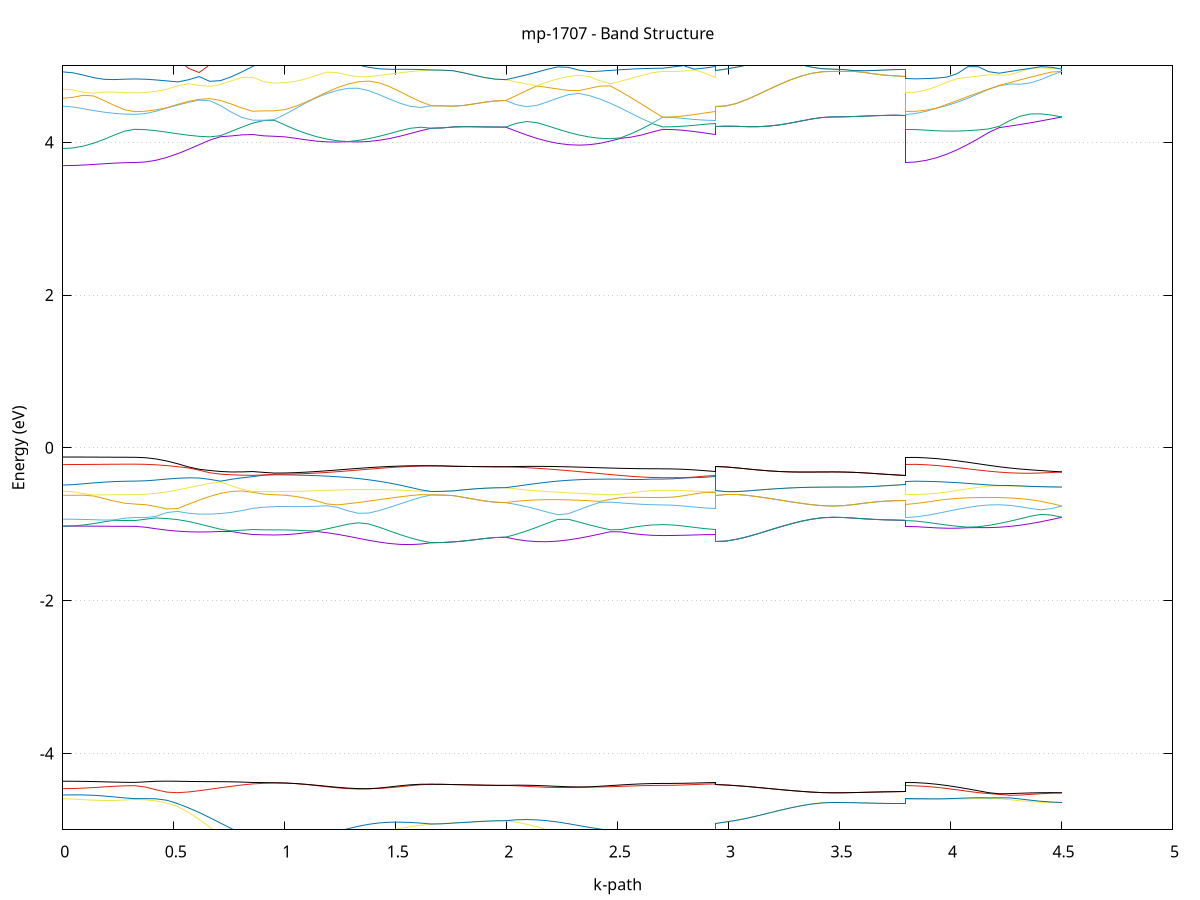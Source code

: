 set title 'mp-1707 - Band Structure'
set xlabel 'k-path'
set ylabel 'Energy (eV)'
set grid y
set yrange [-5:5]
set terminal png size 800,600
set output 'mp-1707_bands_gnuplot.png'
plot '-' using 1:2 with lines notitle, '-' using 1:2 with lines notitle, '-' using 1:2 with lines notitle, '-' using 1:2 with lines notitle, '-' using 1:2 with lines notitle, '-' using 1:2 with lines notitle, '-' using 1:2 with lines notitle, '-' using 1:2 with lines notitle, '-' using 1:2 with lines notitle, '-' using 1:2 with lines notitle, '-' using 1:2 with lines notitle, '-' using 1:2 with lines notitle, '-' using 1:2 with lines notitle, '-' using 1:2 with lines notitle, '-' using 1:2 with lines notitle, '-' using 1:2 with lines notitle, '-' using 1:2 with lines notitle, '-' using 1:2 with lines notitle, '-' using 1:2 with lines notitle, '-' using 1:2 with lines notitle, '-' using 1:2 with lines notitle, '-' using 1:2 with lines notitle, '-' using 1:2 with lines notitle, '-' using 1:2 with lines notitle, '-' using 1:2 with lines notitle, '-' using 1:2 with lines notitle, '-' using 1:2 with lines notitle, '-' using 1:2 with lines notitle, '-' using 1:2 with lines notitle, '-' using 1:2 with lines notitle, '-' using 1:2 with lines notitle, '-' using 1:2 with lines notitle, '-' using 1:2 with lines notitle, '-' using 1:2 with lines notitle, '-' using 1:2 with lines notitle, '-' using 1:2 with lines notitle, '-' using 1:2 with lines notitle, '-' using 1:2 with lines notitle, '-' using 1:2 with lines notitle, '-' using 1:2 with lines notitle, '-' using 1:2 with lines notitle, '-' using 1:2 with lines notitle, '-' using 1:2 with lines notitle, '-' using 1:2 with lines notitle, '-' using 1:2 with lines notitle, '-' using 1:2 with lines notitle, '-' using 1:2 with lines notitle, '-' using 1:2 with lines notitle, '-' using 1:2 with lines notitle, '-' using 1:2 with lines notitle, '-' using 1:2 with lines notitle, '-' using 1:2 with lines notitle, '-' using 1:2 with lines notitle, '-' using 1:2 with lines notitle, '-' using 1:2 with lines notitle, '-' using 1:2 with lines notitle, '-' using 1:2 with lines notitle, '-' using 1:2 with lines notitle, '-' using 1:2 with lines notitle, '-' using 1:2 with lines notitle, '-' using 1:2 with lines notitle, '-' using 1:2 with lines notitle, '-' using 1:2 with lines notitle, '-' using 1:2 with lines notitle, '-' using 1:2 with lines notitle, '-' using 1:2 with lines notitle, '-' using 1:2 with lines notitle, '-' using 1:2 with lines notitle, '-' using 1:2 with lines notitle, '-' using 1:2 with lines notitle, '-' using 1:2 with lines notitle, '-' using 1:2 with lines notitle, '-' using 1:2 with lines notitle, '-' using 1:2 with lines notitle, '-' using 1:2 with lines notitle, '-' using 1:2 with lines notitle, '-' using 1:2 with lines notitle, '-' using 1:2 with lines notitle, '-' using 1:2 with lines notitle, '-' using 1:2 with lines notitle, '-' using 1:2 with lines notitle, '-' using 1:2 with lines notitle, '-' using 1:2 with lines notitle, '-' using 1:2 with lines notitle, '-' using 1:2 with lines notitle, '-' using 1:2 with lines notitle, '-' using 1:2 with lines notitle, '-' using 1:2 with lines notitle, '-' using 1:2 with lines notitle, '-' using 1:2 with lines notitle, '-' using 1:2 with lines notitle, '-' using 1:2 with lines notitle, '-' using 1:2 with lines notitle, '-' using 1:2 with lines notitle, '-' using 1:2 with lines notitle, '-' using 1:2 with lines notitle
0.000000 -25.909023
0.046344 -25.908923
0.092688 -25.908723
0.139032 -25.908423
0.185376 -25.908123
0.231720 -25.907823
0.278063 -25.907523
0.324407 -25.907423
0.324407 -25.907423
0.372684 -25.907323
0.420961 -25.907123
0.469237 -25.906723
0.517514 -25.906123
0.565790 -25.905523
0.614067 -25.904823
0.662344 -25.904223
0.710620 -25.903623
0.758897 -25.903123
0.807173 -25.902823
0.855450 -25.902623
0.855450 -25.902623
0.904462 -25.902623
0.953474 -25.902623
0.953474 -25.902623
1.000621 -25.902323
1.047769 -25.901623
1.094917 -25.900423
1.142065 -25.898823
1.189213 -25.896923
1.236361 -25.894723
1.283509 -25.892323
1.330657 -25.889823
1.377804 -25.887423
1.424952 -25.885123
1.472100 -25.883023
1.519248 -25.881223
1.566396 -25.879723
1.613544 -25.878723
1.660692 -25.878123
1.660692 -25.878123
1.709704 -25.878123
1.758715 -25.878123
1.758715 -25.878123
1.806057 -25.878123
1.853398 -25.878123
1.900740 -25.878123
1.948081 -25.878123
1.995423 -25.878123
1.995423 -25.878123
2.042571 -25.878723
2.089718 -25.879723
2.136866 -25.881223
2.184014 -25.883023
2.231162 -25.885123
2.278310 -25.887523
2.325458 -25.889923
2.372606 -25.892423
2.419754 -25.894723
2.466901 -25.897023
2.514049 -25.898923
2.561197 -25.900523
2.608345 -25.901723
2.655493 -25.902423
2.702641 -25.902723
2.702641 -25.902723
2.749982 -25.902723
2.797324 -25.902723
2.844665 -25.902623
2.892007 -25.902623
2.939348 -25.902623
2.939348 -25.878123
2.987625 -25.878223
3.035901 -25.878423
3.084178 -25.878723
3.132455 -25.879023
3.180731 -25.879323
3.229008 -25.879623
3.277284 -25.879923
3.325561 -25.880123
3.373838 -25.880323
3.422114 -25.880423
3.470391 -25.880523
3.470391 -25.880523
3.516735 -25.880523
3.563079 -25.880523
3.609423 -25.880523
3.655766 -25.880523
3.702110 -25.880523
3.748454 -25.880523
3.794798 -25.880523
3.794798 -25.907423
3.841946 -25.907123
3.889094 -25.906323
3.936242 -25.905023
3.983390 -25.903323
4.030538 -25.901123
4.077685 -25.898723
4.124833 -25.896123
4.171981 -25.893423
4.219129 -25.890723
4.266277 -25.888223
4.313425 -25.885923
4.360573 -25.883923
4.407721 -25.882323
4.454868 -25.881123
4.502016 -25.880523
e
0.000000 -25.898323
0.046344 -25.898323
0.092688 -25.898523
0.139032 -25.898823
0.185376 -25.899223
0.231720 -25.899523
0.278063 -25.899823
0.324407 -25.899823
0.324407 -25.899923
0.372684 -25.899823
0.420961 -25.899623
0.469237 -25.899323
0.517514 -25.898923
0.565790 -25.898523
0.614067 -25.898023
0.662344 -25.897623
0.710620 -25.897123
0.758897 -25.896723
0.807173 -25.896423
0.855450 -25.896223
0.855450 -25.896223
0.904462 -25.896223
0.953474 -25.896123
0.953474 -25.896123
1.000621 -25.895923
1.047769 -25.895323
1.094917 -25.894323
1.142065 -25.892923
1.189213 -25.891323
1.236361 -25.889423
1.283509 -25.887523
1.330657 -25.885523
1.377804 -25.883623
1.424952 -25.881823
1.472100 -25.880323
1.519248 -25.879223
1.566396 -25.878423
1.613544 -25.878023
1.660692 -25.878123
1.660692 -25.878123
1.709704 -25.878123
1.758715 -25.878123
1.758715 -25.878123
1.806057 -25.878123
1.853398 -25.878123
1.900740 -25.878123
1.948081 -25.878123
1.995423 -25.878123
1.995423 -25.878123
2.042571 -25.878023
2.089718 -25.878423
2.136866 -25.879123
2.184014 -25.880323
2.231162 -25.881823
2.278310 -25.883523
2.325458 -25.885423
2.372606 -25.887423
2.419754 -25.889423
2.466901 -25.891223
2.514049 -25.892823
2.561197 -25.894223
2.608345 -25.895223
2.655493 -25.895823
2.702641 -25.896023
2.702641 -25.896023
2.749982 -25.896123
2.797324 -25.896123
2.844665 -25.896123
2.892007 -25.896223
2.939348 -25.896223
2.939348 -25.878123
2.987625 -25.878223
3.035901 -25.878423
3.084178 -25.878723
3.132455 -25.879023
3.180731 -25.879323
3.229008 -25.879623
3.277284 -25.879923
3.325561 -25.880123
3.373838 -25.880323
3.422114 -25.880423
3.470391 -25.880523
3.470391 -25.880523
3.516735 -25.880523
3.563079 -25.880523
3.609423 -25.880523
3.655766 -25.880523
3.702110 -25.880523
3.748454 -25.880523
3.794798 -25.880523
3.794798 -25.899923
3.841946 -25.899623
3.889094 -25.898923
3.936242 -25.897823
3.983390 -25.896423
4.030538 -25.894623
4.077685 -25.892623
4.124833 -25.890523
4.171981 -25.888423
4.219129 -25.886323
4.266277 -25.884423
4.313425 -25.882823
4.360573 -25.881523
4.407721 -25.880723
4.454868 -25.880323
4.502016 -25.880523
e
0.000000 -22.432023
0.046344 -22.432123
0.092688 -22.432123
0.139032 -22.432123
0.185376 -22.432223
0.231720 -22.432223
0.278063 -22.432223
0.324407 -22.432223
0.324407 -22.432223
0.372684 -22.432323
0.420961 -22.432623
0.469237 -22.433123
0.517514 -22.433723
0.565790 -22.434523
0.614067 -22.435323
0.662344 -22.436223
0.710620 -22.436923
0.758897 -22.437523
0.807173 -22.438023
0.855450 -22.438323
0.855450 -22.438323
0.904462 -22.438423
0.953474 -22.438423
0.953474 -22.438423
1.000621 -22.438023
1.047769 -22.436723
1.094917 -22.434623
1.142065 -22.431823
1.189213 -22.428323
1.236361 -22.424023
1.283509 -22.419223
1.330657 -22.413923
1.377804 -22.408123
1.424952 -22.402023
1.472100 -22.395723
1.519248 -22.389223
1.566396 -22.382623
1.613544 -22.376123
1.660692 -22.369723
1.660692 -22.369723
1.709704 -22.369723
1.758715 -22.369723
1.758715 -22.369723
1.806057 -22.369723
1.853398 -22.369723
1.900740 -22.369723
1.948081 -22.369723
1.995423 -22.369723
1.995423 -22.369723
2.042571 -22.376123
2.089718 -22.382623
2.136866 -22.389123
2.184014 -22.395623
2.231162 -22.401923
2.278310 -22.408023
2.325458 -22.413823
2.372606 -22.419123
2.419754 -22.423923
2.466901 -22.428123
2.514049 -22.431623
2.561197 -22.434423
2.608345 -22.436523
2.655493 -22.437723
2.702641 -22.438123
2.702641 -22.438123
2.749982 -22.438123
2.797324 -22.438223
2.844665 -22.438223
2.892007 -22.438223
2.939348 -22.438323
2.939348 -22.369723
2.987625 -22.370023
3.035901 -22.370423
3.084178 -22.371023
3.132455 -22.371823
3.180731 -22.372623
3.229008 -22.373423
3.277284 -22.374123
3.325561 -22.374823
3.373838 -22.375323
3.422114 -22.375623
3.470391 -22.375723
3.470391 -22.375723
3.516735 -22.375723
3.563079 -22.375723
3.609423 -22.375723
3.655766 -22.375623
3.702110 -22.375623
3.748454 -22.375623
3.794798 -22.375623
3.794798 -22.432223
3.841946 -22.431923
3.889094 -22.431123
3.936242 -22.429623
3.983390 -22.427623
4.030538 -22.425023
4.077685 -22.421923
4.124833 -22.418323
4.171981 -22.414223
4.219129 -22.409723
4.266277 -22.404723
4.313425 -22.399423
4.360573 -22.393823
4.407721 -22.388023
4.454868 -22.381923
4.502016 -22.375723
e
0.000000 -22.311823
0.046344 -22.311823
0.092688 -22.311923
0.139032 -22.312023
0.185376 -22.312223
0.231720 -22.312323
0.278063 -22.312323
0.324407 -22.312423
0.324407 -22.312423
0.372684 -22.312523
0.420961 -22.312823
0.469237 -22.313423
0.517514 -22.314023
0.565790 -22.314823
0.614067 -22.315723
0.662344 -22.316523
0.710620 -22.317223
0.758897 -22.317823
0.807173 -22.318223
0.855450 -22.318523
0.855450 -22.318523
0.904462 -22.318623
0.953474 -22.318623
0.953474 -22.318623
1.000621 -22.318823
1.047769 -22.319523
1.094917 -22.320623
1.142065 -22.322223
1.189213 -22.324323
1.236361 -22.326823
1.283509 -22.329823
1.330657 -22.333323
1.377804 -22.337223
1.424952 -22.341723
1.472100 -22.346623
1.519248 -22.351923
1.566396 -22.357523
1.613544 -22.363423
1.660692 -22.369723
1.660692 -22.369723
1.709704 -22.369723
1.758715 -22.369723
1.758715 -22.369723
1.806057 -22.369723
1.853398 -22.369723
1.900740 -22.369723
1.948081 -22.369723
1.995423 -22.369723
1.995423 -22.369723
2.042571 -22.363423
2.089718 -22.357523
2.136866 -22.351823
2.184014 -22.346523
2.231162 -22.341623
2.278310 -22.337123
2.325458 -22.333123
2.372606 -22.329623
2.419754 -22.326523
2.466901 -22.324023
2.514049 -22.321923
2.561197 -22.320323
2.608345 -22.319123
2.655493 -22.318523
2.702641 -22.318223
2.702641 -22.318223
2.749982 -22.318223
2.797324 -22.318323
2.844665 -22.318323
2.892007 -22.318423
2.939348 -22.318523
2.939348 -22.369723
2.987625 -22.370023
3.035901 -22.370423
3.084178 -22.371023
3.132455 -22.371823
3.180731 -22.372623
3.229008 -22.373423
3.277284 -22.374123
3.325561 -22.374823
3.373838 -22.375323
3.422114 -22.375623
3.470391 -22.375723
3.470391 -22.375723
3.516735 -22.375723
3.563079 -22.375723
3.609423 -22.375723
3.655766 -22.375623
3.702110 -22.375623
3.748454 -22.375623
3.794798 -22.375623
3.794798 -22.312423
3.841946 -22.312723
3.889094 -22.313823
3.936242 -22.315623
3.983390 -22.318123
4.030538 -22.321223
4.077685 -22.324923
4.124833 -22.329223
4.171981 -22.334023
4.219129 -22.339223
4.266277 -22.344823
4.313425 -22.350723
4.360573 -22.356823
4.407721 -22.363123
4.454868 -22.369423
4.502016 -22.375723
e
0.000000 -22.160923
0.046344 -22.160823
0.092688 -22.160623
0.139032 -22.160423
0.185376 -22.160123
0.231720 -22.159923
0.278063 -22.159723
0.324407 -22.159623
0.324407 -22.159623
0.372684 -22.159323
0.420961 -22.158223
0.469237 -22.156423
0.517514 -22.153823
0.565790 -22.150623
0.614067 -22.146823
0.662344 -22.142423
0.710620 -22.137623
0.758897 -22.132423
0.807173 -22.127223
0.855450 -22.122523
0.855450 -22.122523
0.904462 -22.121423
0.953474 -22.121023
0.953474 -22.121023
1.000621 -22.120923
1.047769 -22.120823
1.094917 -22.120523
1.142065 -22.120123
1.189213 -22.119623
1.236361 -22.119123
1.283509 -22.118523
1.330657 -22.117923
1.377804 -22.117223
1.424952 -22.116523
1.472100 -22.115923
1.519248 -22.115223
1.566396 -22.114623
1.613544 -22.114023
1.660692 -22.113423
1.660692 -22.113423
1.709704 -22.113423
1.758715 -22.113423
1.758715 -22.113423
1.806057 -22.113423
1.853398 -22.113423
1.900740 -22.113423
1.948081 -22.113423
1.995423 -22.113423
1.995423 -22.113423
2.042571 -22.114023
2.089718 -22.114623
2.136866 -22.115323
2.184014 -22.115923
2.231162 -22.116623
2.278310 -22.117323
2.325458 -22.117923
2.372606 -22.118523
2.419754 -22.119023
2.466901 -22.119623
2.514049 -22.120023
2.561197 -22.120323
2.608345 -22.120623
2.655493 -22.120723
2.702641 -22.120723
2.702641 -22.120723
2.749982 -22.120823
2.797324 -22.121023
2.844665 -22.121423
2.892007 -22.121923
2.939348 -22.122523
2.939348 -22.113423
2.987625 -22.113323
3.035901 -22.113123
3.084178 -22.112823
3.132455 -22.112523
3.180731 -22.112323
3.229008 -22.112023
3.277284 -22.111723
3.325561 -22.111423
3.373838 -22.111323
3.422114 -22.111223
3.470391 -22.111123
3.470391 -22.111123
3.516735 -22.111123
3.563079 -22.111123
3.609423 -22.111223
3.655766 -22.111223
3.702110 -22.111223
3.748454 -22.111223
3.794798 -22.111223
3.794798 -22.159623
3.841946 -22.159423
3.889094 -22.158523
3.936242 -22.157223
3.983390 -22.155323
4.030538 -22.152923
4.077685 -22.150023
4.124833 -22.146723
4.171981 -22.143023
4.219129 -22.139023
4.266277 -22.134723
4.313425 -22.130223
4.360573 -22.125623
4.407721 -22.120823
4.454868 -22.116023
4.502016 -22.111123
e
0.000000 -22.066623
0.046344 -22.066723
0.092688 -22.066723
0.139032 -22.066823
0.185376 -22.066923
0.231720 -22.066923
0.278063 -22.067023
0.324407 -22.067023
0.324407 -22.067023
0.372684 -22.067523
0.420961 -22.068823
0.469237 -22.071023
0.517514 -22.073923
0.565790 -22.077623
0.614067 -22.082023
0.662344 -22.086923
0.710620 -22.092223
0.758897 -22.097823
0.807173 -22.103323
0.855450 -22.108323
0.855450 -22.108323
0.904462 -22.109323
0.953474 -22.109723
0.953474 -22.109723
1.000621 -22.109723
1.047769 -22.109823
1.094917 -22.109923
1.142065 -22.110023
1.189213 -22.110023
1.236361 -22.110223
1.283509 -22.110423
1.330657 -22.110623
1.377804 -22.110923
1.424952 -22.111223
1.472100 -22.111623
1.519248 -22.112023
1.566396 -22.112423
1.613544 -22.112823
1.660692 -22.113423
1.660692 -22.113423
1.709704 -22.113423
1.758715 -22.113423
1.758715 -22.113423
1.806057 -22.113423
1.853398 -22.113423
1.900740 -22.113423
1.948081 -22.113423
1.995423 -22.113423
1.995423 -22.113423
2.042571 -22.112923
2.089718 -22.112423
2.136866 -22.112023
2.184014 -22.111623
2.231162 -22.111323
2.278310 -22.111123
2.325458 -22.110923
2.372606 -22.110823
2.419754 -22.110723
2.466901 -22.110723
2.514049 -22.110723
2.561197 -22.110723
2.608345 -22.110723
2.655493 -22.110723
2.702641 -22.110723
2.702641 -22.110723
2.749982 -22.110623
2.797324 -22.110323
2.844665 -22.109723
2.892007 -22.109123
2.939348 -22.108323
2.939348 -22.113423
2.987625 -22.113323
3.035901 -22.113123
3.084178 -22.112823
3.132455 -22.112523
3.180731 -22.112323
3.229008 -22.112023
3.277284 -22.111723
3.325561 -22.111423
3.373838 -22.111323
3.422114 -22.111223
3.470391 -22.111123
3.470391 -22.111123
3.516735 -22.111123
3.563079 -22.111123
3.609423 -22.111223
3.655766 -22.111223
3.702110 -22.111223
3.748454 -22.111223
3.794798 -22.111223
3.794798 -22.067023
3.841946 -22.067223
3.889094 -22.067923
3.936242 -22.069023
3.983390 -22.070723
4.030538 -22.072723
4.077685 -22.075123
4.124833 -22.077923
4.171981 -22.081123
4.219129 -22.084623
4.266277 -22.088523
4.313425 -22.092623
4.360573 -22.097023
4.407721 -22.101623
4.454868 -22.106323
4.502016 -22.111123
e
0.000000 -18.136723
0.046344 -18.136723
0.092688 -18.136723
0.139032 -18.136723
0.185376 -18.136723
0.231720 -18.136723
0.278063 -18.136723
0.324407 -18.136723
0.324407 -18.136723
0.372684 -18.137123
0.420961 -18.138223
0.469237 -18.139823
0.517514 -18.141523
0.565790 -18.143223
0.614067 -18.144923
0.662344 -18.146323
0.710620 -18.147523
0.758897 -18.148423
0.807173 -18.149123
0.855450 -18.149423
0.855450 -18.149423
0.904462 -18.149623
0.953474 -18.149623
0.953474 -18.149623
1.000621 -18.149623
1.047769 -18.149823
1.094917 -18.150023
1.142065 -18.150223
1.189213 -18.150523
1.236361 -18.150823
1.283509 -18.151023
1.330657 -18.151123
1.377804 -18.151023
1.424952 -18.150723
1.472100 -18.150223
1.519248 -18.149323
1.566396 -18.147923
1.613544 -18.146223
1.660692 -18.144123
1.660692 -18.144123
1.709704 -18.144023
1.758715 -18.143823
1.758715 -18.143823
1.806057 -18.143923
1.853398 -18.144023
1.900740 -18.144123
1.948081 -18.144123
1.995423 -18.144123
1.995423 -18.144123
2.042571 -18.146323
2.089718 -18.148223
2.136866 -18.149523
2.184014 -18.150523
2.231162 -18.151123
2.278310 -18.151423
2.325458 -18.151423
2.372606 -18.151223
2.419754 -18.150923
2.466901 -18.150623
2.514049 -18.150223
2.561197 -18.149823
2.608345 -18.149523
2.655493 -18.149323
2.702641 -18.149323
2.702641 -18.149323
2.749982 -18.149323
2.797324 -18.149323
2.844665 -18.149423
2.892007 -18.149423
2.939348 -18.149423
2.939348 -18.143823
2.987625 -18.142423
3.035901 -18.140223
3.084178 -18.137223
3.132455 -18.133723
3.180731 -18.129823
3.229008 -18.125923
3.277284 -18.122323
3.325561 -18.119223
3.373838 -18.116723
3.422114 -18.115223
3.470391 -18.114723
3.470391 -18.114723
3.516735 -18.114723
3.563079 -18.114723
3.609423 -18.114723
3.655766 -18.114723
3.702110 -18.114723
3.748454 -18.114723
3.794798 -18.114723
3.794798 -18.136723
3.841946 -18.136623
3.889094 -18.136023
3.936242 -18.135223
3.983390 -18.134023
4.030538 -18.132523
4.077685 -18.130823
4.124833 -18.128923
4.171981 -18.126923
4.219129 -18.124823
4.266277 -18.122823
4.313425 -18.120823
4.360573 -18.119023
4.407721 -18.117323
4.454868 -18.115923
4.502016 -18.114723
e
0.000000 -18.115723
0.046344 -18.115723
0.092688 -18.115823
0.139032 -18.115923
0.185376 -18.116023
0.231720 -18.116123
0.278063 -18.116123
0.324407 -18.116223
0.324407 -18.116223
0.372684 -18.115823
0.420961 -18.114823
0.469237 -18.113323
0.517514 -18.111623
0.565790 -18.109823
0.614067 -18.108123
0.662344 -18.106623
0.710620 -18.105223
0.758897 -18.104123
0.807173 -18.103323
0.855450 -18.102823
0.855450 -18.102823
0.904462 -18.102823
0.953474 -18.102723
0.953474 -18.102723
1.000621 -18.103123
1.047769 -18.104023
1.094917 -18.105623
1.142065 -18.107723
1.189213 -18.110423
1.236361 -18.113423
1.283509 -18.116823
1.330657 -18.120523
1.377804 -18.124323
1.424952 -18.128123
1.472100 -18.131823
1.519248 -18.135323
1.566396 -18.138623
1.613544 -18.141523
1.660692 -18.144123
1.660692 -18.144123
1.709704 -18.144023
1.758715 -18.143823
1.758715 -18.143823
1.806057 -18.143923
1.853398 -18.144023
1.900740 -18.144123
1.948081 -18.144123
1.995423 -18.144123
1.995423 -18.144123
2.042571 -18.141523
2.089718 -18.138423
2.136866 -18.135123
2.184014 -18.131423
2.231162 -18.127623
2.278310 -18.123823
2.325458 -18.120023
2.372606 -18.116423
2.419754 -18.113023
2.466901 -18.110023
2.514049 -18.107423
2.561197 -18.105323
2.608345 -18.103823
2.655493 -18.102823
2.702641 -18.102523
2.702641 -18.102523
2.749982 -18.102523
2.797324 -18.102623
2.844665 -18.102723
2.892007 -18.102723
2.939348 -18.102823
2.939348 -18.143823
2.987625 -18.142423
3.035901 -18.140223
3.084178 -18.137223
3.132455 -18.133723
3.180731 -18.129823
3.229008 -18.125923
3.277284 -18.122323
3.325561 -18.119223
3.373838 -18.116723
3.422114 -18.115223
3.470391 -18.114723
3.470391 -18.114723
3.516735 -18.114723
3.563079 -18.114723
3.609423 -18.114723
3.655766 -18.114723
3.702110 -18.114723
3.748454 -18.114723
3.794798 -18.114723
3.794798 -18.116223
3.841946 -18.116123
3.889094 -18.115923
3.936242 -18.115623
3.983390 -18.115123
4.030538 -18.114623
4.077685 -18.114123
4.124833 -18.113523
4.171981 -18.113123
4.219129 -18.112723
4.266277 -18.112423
4.313425 -18.112423
4.360573 -18.112623
4.407721 -18.113023
4.454868 -18.113723
4.502016 -18.114723
e
0.000000 -17.876823
0.046344 -17.876823
0.092688 -17.876823
0.139032 -17.876823
0.185376 -17.876723
0.231720 -17.876723
0.278063 -17.876623
0.324407 -17.876623
0.324407 -17.876623
0.372684 -17.876523
0.420961 -17.876123
0.469237 -17.875523
0.517514 -17.874723
0.565790 -17.873623
0.614067 -17.872223
0.662344 -17.870623
0.710620 -17.868723
0.758897 -17.866623
0.807173 -17.864223
0.855450 -17.861923
0.855450 -17.861923
0.904462 -17.861223
0.953474 -17.860923
0.953474 -17.860923
1.000621 -17.860923
1.047769 -17.860923
1.094917 -17.860823
1.142065 -17.860723
1.189213 -17.860623
1.236361 -17.860423
1.283509 -17.860223
1.330657 -17.860023
1.377804 -17.859623
1.424952 -17.859323
1.472100 -17.858923
1.519248 -17.858523
1.566396 -17.858123
1.613544 -17.857723
1.660692 -17.857423
1.660692 -17.857423
1.709704 -17.857423
1.758715 -17.857323
1.758715 -17.857323
1.806057 -17.857423
1.853398 -17.857423
1.900740 -17.857423
1.948081 -17.857423
1.995423 -17.857423
1.995423 -17.857423
2.042571 -17.857623
2.089718 -17.857923
2.136866 -17.858323
2.184014 -17.858623
2.231162 -17.859023
2.278310 -17.859323
2.325458 -17.859723
2.372606 -17.860023
2.419754 -17.860223
2.466901 -17.860523
2.514049 -17.860723
2.561197 -17.860823
2.608345 -17.860923
2.655493 -17.860923
2.702641 -17.861023
2.702641 -17.861023
2.749982 -17.861023
2.797324 -17.861123
2.844665 -17.861323
2.892007 -17.861623
2.939348 -17.861923
2.939348 -17.857323
2.987625 -17.857123
3.035901 -17.856823
3.084178 -17.856323
3.132455 -17.855723
3.180731 -17.855023
3.229008 -17.854423
3.277284 -17.853823
3.325561 -17.853323
3.373838 -17.852823
3.422114 -17.852623
3.470391 -17.852523
3.470391 -17.852523
3.516735 -17.852523
3.563079 -17.852523
3.609423 -17.852523
3.655766 -17.852523
3.702110 -17.852523
3.748454 -17.852623
3.794798 -17.852523
3.794798 -17.876623
3.841946 -17.876523
3.889094 -17.876123
3.936242 -17.875423
3.983390 -17.874523
4.030538 -17.873323
4.077685 -17.871923
4.124833 -17.870323
4.171981 -17.868523
4.219129 -17.866523
4.266277 -17.864423
4.313425 -17.862223
4.360573 -17.859823
4.407721 -17.857423
4.454868 -17.855023
4.502016 -17.852523
e
0.000000 -17.829023
0.046344 -17.829023
0.092688 -17.829023
0.139032 -17.829023
0.185376 -17.829123
0.231720 -17.829023
0.278063 -17.829023
0.324407 -17.829023
0.324407 -17.829023
0.372684 -17.829323
0.420961 -17.830323
0.469237 -17.831723
0.517514 -17.833723
0.565790 -17.836223
0.614067 -17.839023
0.662344 -17.842123
0.710620 -17.845523
0.758897 -17.848923
0.807173 -17.852223
0.855450 -17.855223
0.855450 -17.855223
0.904462 -17.856023
0.953474 -17.856323
0.953474 -17.856323
1.000621 -17.856323
1.047769 -17.856323
1.094917 -17.856223
1.142065 -17.856223
1.189213 -17.856223
1.236361 -17.856223
1.283509 -17.856123
1.330657 -17.856223
1.377804 -17.856223
1.424952 -17.856323
1.472100 -17.856423
1.519248 -17.856623
1.566396 -17.856823
1.613544 -17.857023
1.660692 -17.857423
1.660692 -17.857423
1.709704 -17.857423
1.758715 -17.857323
1.758715 -17.857323
1.806057 -17.857423
1.853398 -17.857423
1.900740 -17.857423
1.948081 -17.857423
1.995423 -17.857423
1.995423 -17.857423
2.042571 -17.857123
2.089718 -17.856923
2.136866 -17.856723
2.184014 -17.856623
2.231162 -17.856523
2.278310 -17.856523
2.325458 -17.856523
2.372606 -17.856523
2.419754 -17.856423
2.466901 -17.856423
2.514049 -17.856423
2.561197 -17.856423
2.608345 -17.856423
2.655493 -17.856423
2.702641 -17.856423
2.702641 -17.856423
2.749982 -17.856423
2.797324 -17.856223
2.844665 -17.855923
2.892007 -17.855523
2.939348 -17.855223
2.939348 -17.857323
2.987625 -17.857123
3.035901 -17.856823
3.084178 -17.856323
3.132455 -17.855723
3.180731 -17.855023
3.229008 -17.854423
3.277284 -17.853823
3.325561 -17.853323
3.373838 -17.852823
3.422114 -17.852623
3.470391 -17.852523
3.470391 -17.852523
3.516735 -17.852523
3.563079 -17.852523
3.609423 -17.852523
3.655766 -17.852523
3.702110 -17.852523
3.748454 -17.852623
3.794798 -17.852523
3.794798 -17.829023
3.841946 -17.829123
3.889094 -17.829623
3.936242 -17.830223
3.983390 -17.831123
4.030538 -17.832223
4.077685 -17.833523
4.124833 -17.835023
4.171981 -17.836723
4.219129 -17.838623
4.266277 -17.840723
4.313425 -17.842923
4.360573 -17.845223
4.407721 -17.847623
4.454868 -17.850023
4.502016 -17.852523
e
0.000000 -11.373123
0.046344 -11.372023
0.092688 -11.368623
0.139032 -11.363523
0.185376 -11.357223
0.231720 -11.351023
0.278063 -11.346223
0.324407 -11.344423
0.324407 -11.344423
0.372684 -11.344923
0.420961 -11.346523
0.469237 -11.348823
0.517514 -11.351223
0.565790 -11.353323
0.614067 -11.354623
0.662344 -11.354623
0.710620 -11.353223
0.758897 -11.350323
0.807173 -11.346123
0.855450 -11.341423
0.855450 -11.341423
0.904462 -11.340923
0.953474 -11.340923
0.953474 -11.340923
1.000621 -11.340223
1.047769 -11.338223
1.094917 -11.334923
1.142065 -11.330423
1.189213 -11.324923
1.236361 -11.318423
1.283509 -11.311123
1.330657 -11.303323
1.377804 -11.324423
1.424952 -11.356723
1.472100 -11.385023
1.519248 -11.408123
1.566396 -11.424923
1.613544 -11.434723
1.660692 -11.437323
1.660692 -11.437323
1.709704 -11.438023
1.758715 -11.440023
1.758715 -11.440023
1.806057 -11.441223
1.853398 -11.442723
1.900740 -11.444023
1.948081 -11.444923
1.995423 -11.445223
1.995423 -11.445223
2.042571 -11.443023
2.089718 -11.433823
2.136866 -11.418023
2.184014 -11.396423
2.231162 -11.370223
2.278310 -11.341523
2.325458 -11.314123
2.372606 -11.316523
2.419754 -11.321923
2.466901 -11.327323
2.514049 -11.332023
2.561197 -11.335923
2.608345 -11.338723
2.655493 -11.340523
2.702641 -11.341123
2.702641 -11.341123
2.749982 -11.340823
2.797324 -11.340023
2.844665 -11.339523
2.892007 -11.340023
2.939348 -11.341423
2.939348 -11.440023
2.987625 -11.444623
3.035901 -11.452323
3.084178 -11.462623
3.132455 -11.474623
3.180731 -11.487623
3.229008 -11.500723
3.277284 -11.512823
3.325561 -11.523223
3.373838 -11.531223
3.422114 -11.536223
3.470391 -11.537923
3.470391 -11.537923
3.516735 -11.537823
3.563079 -11.537323
3.609423 -11.536623
3.655766 -11.535823
3.702110 -11.535123
3.748454 -11.534723
3.794798 -11.534523
3.794798 -11.344423
3.841946 -11.343723
3.889094 -11.341923
3.936242 -11.339123
3.983390 -11.335623
4.030538 -11.332523
4.077685 -11.332023
4.124833 -11.340223
4.171981 -11.365023
4.219129 -11.400623
4.266277 -11.439423
4.313425 -11.473623
4.360573 -11.501423
4.407721 -11.521823
4.454868 -11.534123
4.502016 -11.537923
e
0.000000 -11.236023
0.046344 -11.237423
0.092688 -11.240123
0.139032 -11.244123
0.185376 -11.249123
0.231720 -11.254423
0.278063 -11.258523
0.324407 -11.260123
0.324407 -11.260123
0.372684 -11.260523
0.420961 -11.261623
0.469237 -11.263323
0.517514 -11.265723
0.565790 -11.268523
0.614067 -11.272223
0.662344 -11.277523
0.710620 -11.285423
0.758897 -11.294323
0.807173 -11.302923
0.855450 -11.310023
0.855450 -11.310023
0.904462 -11.309823
0.953474 -11.309023
0.953474 -11.309023
1.000621 -11.308623
1.047769 -11.307523
1.094917 -11.305723
1.142065 -11.303223
1.189213 -11.300323
1.236361 -11.297123
1.283509 -11.294123
1.330657 -11.295823
1.377804 -11.313123
1.424952 -11.346523
1.472100 -11.376723
1.519248 -11.401723
1.566396 -11.420623
1.613544 -11.432623
1.660692 -11.437323
1.660692 -11.437323
1.709704 -11.438023
1.758715 -11.440023
1.758715 -11.440023
1.806057 -11.441223
1.853398 -11.442723
1.900740 -11.444023
1.948081 -11.444923
1.995423 -11.445223
1.995423 -11.445223
2.042571 -11.440223
2.089718 -11.428123
2.136866 -11.409523
2.184014 -11.385023
2.231162 -11.356323
2.278310 -11.327223
2.325458 -11.313223
2.372606 -11.293823
2.419754 -11.285523
2.466901 -11.287223
2.514049 -11.289323
2.561197 -11.291223
2.608345 -11.292723
2.655493 -11.293623
2.702641 -11.293923
2.702641 -11.293923
2.749982 -11.297723
2.797324 -11.304323
2.844665 -11.309323
2.892007 -11.311323
2.939348 -11.310023
2.939348 -11.440023
2.987625 -11.444623
3.035901 -11.452323
3.084178 -11.462623
3.132455 -11.474623
3.180731 -11.487623
3.229008 -11.500723
3.277284 -11.512823
3.325561 -11.523223
3.373838 -11.531223
3.422114 -11.536223
3.470391 -11.537923
3.470391 -11.537923
3.516735 -11.537823
3.563079 -11.537323
3.609423 -11.536623
3.655766 -11.535823
3.702110 -11.535123
3.748454 -11.534723
3.794798 -11.534523
3.794798 -11.260123
3.841946 -11.259723
3.889094 -11.258623
3.936242 -11.256823
3.983390 -11.254523
4.030538 -11.252023
4.077685 -11.268723
4.124833 -11.312023
4.171981 -11.356723
4.219129 -11.399923
4.266277 -11.437523
4.313425 -11.471223
4.360573 -11.499123
4.407721 -11.520123
4.454868 -11.533223
4.502016 -11.537923
e
0.000000 -11.235723
0.046344 -11.234923
0.092688 -11.233823
0.139032 -11.232323
0.185376 -11.230423
0.231720 -11.228323
0.278063 -11.226523
0.324407 -11.225623
0.324407 -11.225623
0.372684 -11.226823
0.420961 -11.230223
0.469237 -11.235523
0.517514 -11.242423
0.565790 -11.250423
0.614067 -11.258923
0.662344 -11.266323
0.710620 -11.271523
0.758897 -11.275523
0.807173 -11.279223
0.855450 -11.282623
0.855450 -11.282623
0.904462 -11.288423
0.953474 -11.290823
0.953474 -11.290823
1.000621 -11.290623
1.047769 -11.289923
1.094917 -11.288723
1.142065 -11.287223
1.189213 -11.285523
1.236361 -11.283823
1.283509 -11.282623
1.330657 -11.286523
1.377804 -11.295123
1.424952 -11.287023
1.472100 -11.279523
1.519248 -11.275123
1.566396 -11.273023
1.613544 -11.271423
1.660692 -11.270523
1.660692 -11.270523
1.709704 -11.270523
1.758715 -11.270523
1.758715 -11.270523
1.806057 -11.269723
1.853398 -11.268723
1.900740 -11.267923
1.948081 -11.267323
1.995423 -11.267123
1.995423 -11.267123
2.042571 -11.271223
2.089718 -11.275923
2.136866 -11.281223
2.184014 -11.287023
2.231162 -11.292823
2.278310 -11.297323
2.325458 -11.292423
2.372606 -11.285723
2.419754 -11.283623
2.466901 -11.279723
2.514049 -11.278523
2.561197 -11.278423
2.608345 -11.278623
2.655493 -11.278823
2.702641 -11.278923
2.702641 -11.278923
2.749982 -11.276323
2.797324 -11.273823
2.844665 -11.274723
2.892007 -11.278023
2.939348 -11.282623
2.939348 -11.270523
2.987625 -11.271423
3.035901 -11.271523
3.084178 -11.270423
3.132455 -11.267923
3.180731 -11.264223
3.229008 -11.259523
3.277284 -11.254323
3.325561 -11.249123
3.373838 -11.244523
3.422114 -11.241323
3.470391 -11.240123
3.470391 -11.240123
3.516735 -11.240323
3.563079 -11.240823
3.609423 -11.241623
3.655766 -11.242523
3.702110 -11.243323
3.748454 -11.243823
3.794798 -11.244023
3.794798 -11.225623
3.841946 -11.225523
3.889094 -11.225023
3.936242 -11.224323
3.983390 -11.223423
4.030538 -11.232123
4.077685 -11.247823
4.124833 -11.258223
4.171981 -11.271923
4.219129 -11.272523
4.266277 -11.268023
4.313425 -11.261823
4.360573 -11.255423
4.407721 -11.249423
4.454868 -11.244223
4.502016 -11.240123
e
0.000000 -11.200023
0.046344 -11.200623
0.092688 -11.202323
0.139032 -11.204823
0.185376 -11.207723
0.231720 -11.210723
0.278063 -11.213123
0.324407 -11.214123
0.324407 -11.214123
0.372684 -11.214223
0.420961 -11.214523
0.469237 -11.215323
0.517514 -11.216723
0.565790 -11.218823
0.614067 -11.221523
0.662344 -11.224523
0.710620 -11.227423
0.758897 -11.229623
0.807173 -11.230523
0.855450 -11.230023
0.855450 -11.230023
0.904462 -11.225523
0.953474 -11.223923
0.953474 -11.223923
1.000621 -11.223923
1.047769 -11.223723
1.094917 -11.223623
1.142065 -11.223623
1.189213 -11.224523
1.236361 -11.229123
1.283509 -11.250823
1.330657 -11.280523
1.377804 -11.283723
1.424952 -11.280823
1.472100 -11.277823
1.519248 -11.273923
1.566396 -11.271323
1.613544 -11.270423
1.660692 -11.270523
1.660692 -11.270523
1.709704 -11.270523
1.758715 -11.270523
1.758715 -11.270523
1.806057 -11.269723
1.853398 -11.268723
1.900740 -11.267923
1.948081 -11.267323
1.995423 -11.267123
1.995423 -11.267123
2.042571 -11.263723
2.089718 -11.261023
2.136866 -11.258923
2.184014 -11.257323
2.231162 -11.256223
2.278310 -11.256523
2.325458 -11.251723
2.372606 -11.249723
2.419754 -11.249323
2.466901 -11.250023
2.514049 -11.251223
2.561197 -11.252423
2.608345 -11.253423
2.655493 -11.254023
2.702641 -11.254223
2.702641 -11.254223
2.749982 -11.253123
2.797324 -11.249223
2.844665 -11.242823
2.892007 -11.236023
2.939348 -11.230023
2.939348 -11.270523
2.987625 -11.271423
3.035901 -11.271523
3.084178 -11.270423
3.132455 -11.267923
3.180731 -11.264223
3.229008 -11.259523
3.277284 -11.254323
3.325561 -11.249123
3.373838 -11.244523
3.422114 -11.241323
3.470391 -11.240123
3.470391 -11.240123
3.516735 -11.240323
3.563079 -11.240823
3.609423 -11.241623
3.655766 -11.242523
3.702110 -11.243323
3.748454 -11.243823
3.794798 -11.244023
3.794798 -11.214123
3.841946 -11.214123
3.889094 -11.214323
3.936242 -11.214923
3.983390 -11.217923
4.030538 -11.222723
4.077685 -11.230123
4.124833 -11.245123
4.171981 -11.242223
4.219129 -11.239523
4.266277 -11.237323
4.313425 -11.235823
4.360573 -11.235223
4.407721 -11.235623
4.454868 -11.237223
4.502016 -11.240123
e
0.000000 -11.099023
0.046344 -11.098823
0.092688 -11.098123
0.139032 -11.097023
0.185376 -11.095623
0.231720 -11.094423
0.278063 -11.093423
0.324407 -11.093023
0.324407 -11.093023
0.372684 -11.092623
0.420961 -11.091323
0.469237 -11.089323
0.517514 -11.086723
0.565790 -11.083623
0.614067 -11.080423
0.662344 -11.077123
0.710620 -11.074223
0.758897 -11.071723
0.807173 -11.070023
0.855450 -11.069123
0.855450 -11.069123
0.904462 -11.069023
0.953474 -11.069023
0.953474 -11.069023
1.000621 -11.073523
1.047769 -11.086723
1.094917 -11.107723
1.142065 -11.135223
1.189213 -11.167223
1.236361 -11.199023
1.283509 -11.228423
1.330657 -11.261923
1.377804 -11.271223
1.424952 -11.270523
1.472100 -11.268323
1.519248 -11.264423
1.566396 -11.258323
1.613544 -11.251523
1.660692 -11.245023
1.660692 -11.245023
1.709704 -11.244423
1.758715 -11.242623
1.758715 -11.242623
1.806057 -11.242123
1.853398 -11.241423
1.900740 -11.240923
1.948081 -11.240523
1.995423 -11.240323
1.995423 -11.240323
2.042571 -11.243223
2.089718 -11.246523
2.136866 -11.250023
2.184014 -11.253523
2.231162 -11.255823
2.278310 -11.254023
2.325458 -11.248023
2.372606 -11.222123
2.419754 -11.192023
2.466901 -11.162223
2.514049 -11.132523
2.561197 -11.106423
2.608345 -11.086323
2.655493 -11.073623
2.702641 -11.069323
2.702641 -11.069323
2.749982 -11.069323
2.797324 -11.069223
2.844665 -11.069123
2.892007 -11.069123
2.939348 -11.069123
2.939348 -11.242623
2.987625 -11.238623
3.035901 -11.233223
3.084178 -11.227323
3.132455 -11.221623
3.180731 -11.216323
3.229008 -11.212023
3.277284 -11.208823
3.325561 -11.206823
3.373838 -11.205823
3.422114 -11.205523
3.470391 -11.205423
3.470391 -11.205423
3.516735 -11.205523
3.563079 -11.205623
3.609423 -11.205823
3.655766 -11.206123
3.702110 -11.206223
3.748454 -11.206423
3.794798 -11.206423
3.794798 -11.093023
3.841946 -11.098423
3.889094 -11.114123
3.936242 -11.138623
3.983390 -11.168823
4.030538 -11.193423
4.077685 -11.216323
4.124833 -11.217623
4.171981 -11.216323
4.219129 -11.214623
4.266277 -11.212923
4.313425 -11.211323
4.360573 -11.209723
4.407721 -11.208223
4.454868 -11.206723
4.502016 -11.205423
e
0.000000 -11.062223
0.046344 -11.062523
0.092688 -11.063223
0.139032 -11.064323
0.185376 -11.065723
0.231720 -11.067023
0.278063 -11.068023
0.324407 -11.068423
0.324407 -11.068423
0.372684 -11.068023
0.420961 -11.067123
0.469237 -11.065623
0.517514 -11.063623
0.565790 -11.061323
0.614067 -11.058823
0.662344 -11.056423
0.710620 -11.054023
0.758897 -11.052123
0.807173 -11.050523
0.855450 -11.049423
0.855450 -11.049423
0.904462 -11.049223
0.953474 -11.049123
0.953474 -11.049123
1.000621 -11.053723
1.047769 -11.067423
1.094917 -11.089223
1.142065 -11.118023
1.189213 -11.152223
1.236361 -11.189723
1.283509 -11.215123
1.330657 -11.218823
1.377804 -11.220923
1.424952 -11.223123
1.472100 -11.226023
1.519248 -11.229523
1.566396 -11.233923
1.613544 -11.239123
1.660692 -11.245023
1.660692 -11.245023
1.709704 -11.244423
1.758715 -11.242623
1.758715 -11.242623
1.806057 -11.242123
1.853398 -11.241423
1.900740 -11.240923
1.948081 -11.240523
1.995423 -11.240323
1.995423 -11.240323
2.042571 -11.238023
2.089718 -11.236223
2.136866 -11.235123
2.184014 -11.234423
2.231162 -11.233923
2.278310 -11.232823
2.325458 -11.228723
2.372606 -11.216123
2.419754 -11.186823
2.466901 -11.150723
2.514049 -11.117223
2.561197 -11.088723
2.608345 -11.067023
2.655493 -11.053423
2.702641 -11.048823
2.702641 -11.048823
2.749982 -11.048823
2.797324 -11.049023
2.844665 -11.049123
2.892007 -11.049323
2.939348 -11.049423
2.939348 -11.242623
2.987625 -11.238623
3.035901 -11.233223
3.084178 -11.227323
3.132455 -11.221623
3.180731 -11.216323
3.229008 -11.212023
3.277284 -11.208823
3.325561 -11.206823
3.373838 -11.205823
3.422114 -11.205523
3.470391 -11.205423
3.470391 -11.205423
3.516735 -11.205523
3.563079 -11.205623
3.609423 -11.205823
3.655766 -11.206123
3.702110 -11.206223
3.748454 -11.206423
3.794798 -11.206423
3.794798 -11.068423
3.841946 -11.073923
3.889094 -11.090023
3.936242 -11.115723
3.983390 -11.148823
4.030538 -11.186323
4.077685 -11.201223
4.124833 -11.202623
4.171981 -11.202723
4.219129 -11.202423
4.266277 -11.202323
4.313425 -11.202323
4.360573 -11.202723
4.407721 -11.203423
4.454868 -11.204323
4.502016 -11.205423
e
0.000000 -6.912323
0.046344 -6.911323
0.092688 -6.908523
0.139032 -6.904323
0.185376 -6.898923
0.231720 -6.892923
0.278063 -6.886723
0.324407 -6.883223
0.324407 -6.883223
0.372684 -6.888423
0.420961 -6.893123
0.469237 -6.894223
0.517514 -6.892123
0.565790 -6.887623
0.614067 -6.881723
0.662344 -6.874923
0.710620 -6.868223
0.758897 -6.862223
0.807173 -6.857623
0.855450 -6.854923
0.855450 -6.854923
0.904462 -6.861423
0.953474 -6.863723
0.953474 -6.863723
1.000621 -6.864523
1.047769 -6.867123
1.094917 -6.871623
1.142065 -6.878123
1.189213 -6.886623
1.236361 -6.896323
1.283509 -6.906523
1.330657 -6.916123
1.377804 -6.924223
1.424952 -6.929823
1.472100 -6.932323
1.519248 -6.931323
1.566396 -6.926723
1.613544 -6.918523
1.660692 -6.907223
1.660692 -6.907223
1.709704 -6.907223
1.758715 -6.906923
1.758715 -6.906923
1.806057 -6.899323
1.853398 -6.889223
1.900740 -6.878723
1.948081 -6.870523
1.995423 -6.867323
1.995423 -6.867323
2.042571 -6.876423
2.089718 -6.883123
2.136866 -6.886723
2.184014 -6.887123
2.231162 -6.884123
2.278310 -6.878023
2.325458 -6.869523
2.372606 -6.859123
2.419754 -6.847723
2.466901 -6.836323
2.514049 -6.825723
2.561197 -6.816823
2.608345 -6.811523
2.655493 -6.809623
2.702641 -6.808923
2.702641 -6.808923
2.749982 -6.809123
2.797324 -6.817423
2.844665 -6.830323
2.892007 -6.843623
2.939348 -6.854923
2.939348 -6.906923
2.987625 -6.917623
3.035901 -6.931123
3.084178 -6.946923
3.132455 -6.964723
3.180731 -6.983723
3.229008 -7.002923
3.277284 -7.021023
3.325561 -7.036823
3.373838 -7.049023
3.422114 -7.056723
3.470391 -7.059323
3.470391 -7.059323
3.516735 -7.056923
3.563079 -7.050023
3.609423 -7.039623
3.655766 -7.027623
3.702110 -7.016323
3.748454 -7.008223
3.794798 -7.005323
3.794798 -6.883223
3.841946 -6.888923
3.889094 -6.903923
3.936242 -6.924523
3.983390 -6.948223
4.030538 -6.973123
4.077685 -6.997723
4.124833 -7.020823
4.171981 -7.041323
4.219129 -7.058323
4.266277 -7.071123
4.313425 -7.079123
4.360573 -7.082023
4.407721 -7.079623
4.454868 -7.072023
4.502016 -7.059323
e
0.000000 -6.780723
0.046344 -6.785623
0.092688 -6.798223
0.139032 -6.814623
0.185376 -6.831623
0.231720 -6.846923
0.278063 -6.859023
0.324407 -6.864623
0.324407 -6.864623
0.372684 -6.852223
0.420961 -6.826323
0.469237 -6.791323
0.517514 -6.753623
0.565790 -6.764023
0.614067 -6.774923
0.662344 -6.785723
0.710620 -6.795523
0.758897 -6.803523
0.807173 -6.809223
0.855450 -6.812223
0.855450 -6.812223
0.904462 -6.812923
0.953474 -6.813123
0.953474 -6.813123
1.000621 -6.813823
1.047769 -6.815723
1.094917 -6.818623
1.142065 -6.821923
1.189213 -6.825223
1.236361 -6.828223
1.283509 -6.830823
1.330657 -6.833423
1.377804 -6.836723
1.424952 -6.842423
1.472100 -6.851423
1.519248 -6.863923
1.566396 -6.878623
1.613544 -6.893523
1.660692 -6.907223
1.660692 -6.907223
1.709704 -6.907223
1.758715 -6.906923
1.758715 -6.906923
1.806057 -6.899323
1.853398 -6.889223
1.900740 -6.878723
1.948081 -6.870523
1.995423 -6.867323
1.995423 -6.867323
2.042571 -6.856923
2.089718 -6.846623
2.136866 -6.838023
2.184014 -6.832023
2.231162 -6.828623
2.278310 -6.827123
2.325458 -6.826223
2.372606 -6.825123
2.419754 -6.823323
2.466901 -6.820823
2.514049 -6.817623
2.561197 -6.814423
2.608345 -6.810023
2.655493 -6.805923
2.702641 -6.804423
2.702641 -6.804423
2.749982 -6.807923
2.797324 -6.809823
2.844665 -6.810823
2.892007 -6.811623
2.939348 -6.812223
2.939348 -6.906923
2.987625 -6.917623
3.035901 -6.931123
3.084178 -6.946923
3.132455 -6.964723
3.180731 -6.983723
3.229008 -7.002923
3.277284 -7.021023
3.325561 -7.036823
3.373838 -7.049023
3.422114 -7.056723
3.470391 -7.059323
3.470391 -7.059323
3.516735 -7.056923
3.563079 -7.050023
3.609423 -7.039623
3.655766 -7.027623
3.702110 -7.016323
3.748454 -7.008223
3.794798 -7.005323
3.794798 -6.864623
3.841946 -6.864123
3.889094 -6.863023
3.936242 -6.861923
3.983390 -6.862023
4.030538 -6.864523
4.077685 -6.871023
4.124833 -6.882423
4.171981 -6.899223
4.219129 -6.920523
4.266277 -6.945123
4.313425 -6.971123
4.360573 -6.996923
4.407721 -7.021023
4.454868 -7.042123
4.502016 -7.059323
e
0.000000 -6.718123
0.046344 -6.718323
0.092688 -6.719323
0.139032 -6.722523
0.185376 -6.725923
0.231720 -6.729023
0.278063 -6.731123
0.324407 -6.731823
0.324407 -6.731823
0.372684 -6.733323
0.420961 -6.737723
0.469237 -6.744623
0.517514 -6.748723
0.565790 -6.700723
0.614067 -6.651423
0.662344 -6.606423
0.710620 -6.568423
0.758897 -6.535923
0.807173 -6.509323
0.855450 -6.490123
0.855450 -6.490123
0.904462 -6.494023
0.953474 -6.495523
0.953474 -6.495523
1.000621 -6.499323
1.047769 -6.510323
1.094917 -6.527523
1.142065 -6.549423
1.189213 -6.574223
1.236361 -6.600523
1.283509 -6.626723
1.330657 -6.651123
1.377804 -6.671823
1.424952 -6.686723
1.472100 -6.693923
1.519248 -6.693123
1.566396 -6.685523
1.613544 -6.672723
1.660692 -6.656423
1.660692 -6.656423
1.709704 -6.653823
1.758715 -6.646823
1.758715 -6.646823
1.806057 -6.647623
1.853398 -6.651423
1.900740 -6.657123
1.948081 -6.662523
1.995423 -6.664723
1.995423 -6.664723
2.042571 -6.671823
2.089718 -6.674623
2.136866 -6.671623
2.184014 -6.662023
2.231162 -6.646023
2.278310 -6.624623
2.325458 -6.599423
2.372606 -6.571923
2.419754 -6.543223
2.466901 -6.514723
2.514049 -6.487423
2.561197 -6.462723
2.608345 -6.445323
2.655493 -6.436223
2.702641 -6.433123
2.702641 -6.433123
2.749982 -6.433323
2.797324 -6.433823
2.844665 -6.452023
2.892007 -6.473723
2.939348 -6.490123
2.939348 -6.646823
2.987625 -6.631023
3.035901 -6.612723
3.084178 -6.592923
3.132455 -6.571923
3.180731 -6.549923
3.229008 -6.527623
3.277284 -6.505623
3.325561 -6.485423
3.373838 -6.468923
3.422114 -6.458023
3.470391 -6.454323
3.470391 -6.454323
3.516735 -6.455423
3.563079 -6.458723
3.609423 -6.463523
3.655766 -6.469023
3.702110 -6.474323
3.748454 -6.478223
3.794798 -6.479623
3.794798 -6.731823
3.841946 -6.723023
3.889094 -6.705323
3.936242 -6.680523
3.983390 -6.651223
4.030538 -6.621723
4.077685 -6.595523
4.124833 -6.573323
4.171981 -6.554123
4.219129 -6.536723
4.266277 -6.520823
4.313425 -6.506323
4.360573 -6.493023
4.407721 -6.480023
4.454868 -6.467123
4.502016 -6.454323
e
0.000000 -6.716123
0.046344 -6.717023
0.092688 -6.719223
0.139032 -6.721423
0.185376 -6.724023
0.231720 -6.726023
0.278063 -6.727223
0.324407 -6.727623
0.324407 -6.727623
0.372684 -6.724023
0.420961 -6.713523
0.469237 -6.696523
0.517514 -6.673423
0.565790 -6.644723
0.614067 -6.610223
0.662344 -6.568723
0.710620 -6.522223
0.758897 -6.476423
0.807173 -6.434723
0.855450 -6.435923
0.855450 -6.435923
0.904462 -6.437223
0.953474 -6.437623
0.953474 -6.437623
1.000621 -6.437523
1.047769 -6.436823
1.094917 -6.434923
1.142065 -6.432923
1.189213 -6.442523
1.236361 -6.461723
1.283509 -6.483423
1.330657 -6.505923
1.377804 -6.528823
1.424952 -6.551623
1.472100 -6.574123
1.519248 -6.596223
1.566396 -6.617523
1.613544 -6.637723
1.660692 -6.656423
1.660692 -6.656423
1.709704 -6.653823
1.758715 -6.646823
1.758715 -6.646823
1.806057 -6.647623
1.853398 -6.651423
1.900740 -6.657123
1.948081 -6.662523
1.995423 -6.664723
1.995423 -6.664723
2.042571 -6.654523
2.089718 -6.641923
2.136866 -6.627523
2.184014 -6.611523
2.231162 -6.594223
2.278310 -6.575623
2.325458 -6.556023
2.372606 -6.535823
2.419754 -6.515423
2.466901 -6.495323
2.514049 -6.476223
2.561197 -6.459123
2.608345 -6.442523
2.655493 -6.429023
2.702641 -6.424223
2.702641 -6.424223
2.749982 -6.422123
2.797324 -6.427023
2.844665 -6.434623
2.892007 -6.435323
2.939348 -6.435923
2.939348 -6.646823
2.987625 -6.631023
3.035901 -6.612723
3.084178 -6.592923
3.132455 -6.571923
3.180731 -6.549923
3.229008 -6.527623
3.277284 -6.505623
3.325561 -6.485423
3.373838 -6.468923
3.422114 -6.458023
3.470391 -6.454323
3.470391 -6.454323
3.516735 -6.455423
3.563079 -6.458723
3.609423 -6.463523
3.655766 -6.469023
3.702110 -6.474323
3.748454 -6.478223
3.794798 -6.479623
3.794798 -6.727623
3.841946 -6.721823
3.889094 -6.698923
3.936242 -6.664023
3.983390 -6.624723
4.030538 -6.597223
4.077685 -6.577623
4.124833 -6.557023
4.171981 -6.534623
4.219129 -6.510423
4.266277 -6.485123
4.313425 -6.460323
4.360573 -6.440823
4.407721 -6.435623
4.454868 -6.442723
4.502016 -6.454323
e
0.000000 -6.629623
0.046344 -6.629323
0.092688 -6.628723
0.139032 -6.628523
0.185376 -6.629023
0.231720 -6.630323
0.278063 -6.631623
0.324407 -6.632123
0.324407 -6.632123
0.372684 -6.625923
0.420961 -6.607323
0.469237 -6.576723
0.517514 -6.534623
0.565790 -6.482223
0.614067 -6.420723
0.662344 -6.410423
0.710620 -6.417623
0.758897 -6.425423
0.807173 -6.432023
0.855450 -6.400323
0.855450 -6.400323
0.904462 -6.386023
0.953474 -6.380423
0.953474 -6.380423
1.000621 -6.383123
1.047769 -6.390723
1.094917 -6.402423
1.142065 -6.415323
1.189213 -6.416223
1.236361 -6.406223
1.283509 -6.392323
1.330657 -6.376623
1.377804 -6.360423
1.424952 -6.345623
1.472100 -6.335323
1.519248 -6.338023
1.566396 -6.338223
1.613544 -6.336123
1.660692 -6.332323
1.660692 -6.332323
1.709704 -6.335723
1.758715 -6.344723
1.758715 -6.344723
1.806057 -6.351723
1.853398 -6.357423
1.900740 -6.361023
1.948081 -6.362723
1.995423 -6.363223
1.995423 -6.363223
2.042571 -6.371823
2.089718 -6.378423
2.136866 -6.382323
2.184014 -6.383423
2.231162 -6.382323
2.278310 -6.379423
2.325458 -6.375723
2.372606 -6.371923
2.419754 -6.370323
2.466901 -6.376323
2.514049 -6.380523
2.561197 -6.382823
2.608345 -6.383523
2.655493 -6.383323
2.702641 -6.383023
2.702641 -6.383023
2.749982 -6.400923
2.797324 -6.416423
2.844665 -6.409823
2.892007 -6.403923
2.939348 -6.400323
2.939348 -6.344723
2.987625 -6.351623
3.035901 -6.356823
3.084178 -6.359423
3.132455 -6.359223
3.180731 -6.356323
3.229008 -6.351423
3.277284 -6.345223
3.325561 -6.338123
3.373838 -6.330123
3.422114 -6.322223
3.470391 -6.318323
3.470391 -6.318323
3.516735 -6.319723
3.563079 -6.323223
3.609423 -6.326923
3.655766 -6.329923
3.702110 -6.331823
3.748454 -6.332723
3.794798 -6.332923
3.794798 -6.632123
3.841946 -6.630423
3.889094 -6.625023
3.936242 -6.615823
3.983390 -6.600123
4.030538 -6.565323
4.077685 -6.519323
4.124833 -6.475223
4.171981 -6.438523
4.219129 -6.412523
4.266277 -6.398223
4.313425 -6.392623
4.360573 -6.388223
4.407721 -6.373223
4.454868 -6.347723
4.502016 -6.318323
e
0.000000 -6.411523
0.046344 -6.412023
0.092688 -6.413323
0.139032 -6.414923
0.185376 -6.416323
0.231720 -6.417423
0.278063 -6.418123
0.324407 -6.418423
0.324407 -6.418423
0.372684 -6.417523
0.420961 -6.414923
0.469237 -6.411223
0.517514 -6.407423
0.565790 -6.405023
0.614067 -6.405923
0.662344 -6.352123
0.710620 -6.278423
0.758897 -6.261523
0.807173 -6.251923
0.855450 -6.287423
0.855450 -6.287423
0.904462 -6.295623
0.953474 -6.299123
0.953474 -6.299123
1.000621 -6.300423
1.047769 -6.302823
1.094917 -6.304523
1.142065 -6.305623
1.189213 -6.307123
1.236361 -6.309823
1.283509 -6.313823
1.330657 -6.319123
1.377804 -6.325023
1.424952 -6.330723
1.472100 -6.334123
1.519248 -6.327423
1.566396 -6.325823
1.613544 -6.328123
1.660692 -6.332323
1.660692 -6.332323
1.709704 -6.335723
1.758715 -6.344723
1.758715 -6.344723
1.806057 -6.351723
1.853398 -6.357423
1.900740 -6.361023
1.948081 -6.362723
1.995423 -6.363223
1.995423 -6.363223
2.042571 -6.353923
2.089718 -6.345623
2.136866 -6.340123
2.184014 -6.338723
2.231162 -6.341323
2.278310 -6.347223
2.325458 -6.354823
2.372606 -6.362923
2.419754 -6.368523
2.466901 -6.366023
2.514049 -6.364323
2.561197 -6.363423
2.608345 -6.362723
2.655493 -6.362223
2.702641 -6.362023
2.702641 -6.362023
2.749982 -6.346223
2.797324 -6.326423
2.844665 -6.309823
2.892007 -6.296823
2.939348 -6.287423
2.939348 -6.344723
2.987625 -6.351623
3.035901 -6.356823
3.084178 -6.359423
3.132455 -6.359223
3.180731 -6.356323
3.229008 -6.351423
3.277284 -6.345223
3.325561 -6.338123
3.373838 -6.330123
3.422114 -6.322223
3.470391 -6.318323
3.470391 -6.318323
3.516735 -6.319723
3.563079 -6.323223
3.609423 -6.326923
3.655766 -6.329923
3.702110 -6.331823
3.748454 -6.332723
3.794798 -6.332923
3.794798 -6.418423
3.841946 -6.417323
3.889094 -6.413823
3.936242 -6.407023
3.983390 -6.396223
4.030538 -6.384923
4.077685 -6.385123
4.124833 -6.393223
4.171981 -6.399023
4.219129 -6.398623
4.266277 -6.390523
4.313425 -6.374723
4.360573 -6.352123
4.407721 -6.324423
4.454868 -6.295323
4.502016 -6.318323
e
0.000000 -6.327823
0.046344 -6.322523
0.092688 -6.308223
0.139032 -6.296123
0.185376 -6.284323
0.231720 -6.273523
0.278063 -6.265923
0.324407 -6.263123
0.324407 -6.263123
0.372684 -6.264823
0.420961 -6.269723
0.469237 -6.276723
0.517514 -6.284123
0.565790 -6.289723
0.614067 -6.290723
0.662344 -6.285823
0.710620 -6.275423
0.758897 -6.213923
0.807173 -6.246923
0.855450 -6.238223
0.855450 -6.238223
0.904462 -6.242123
0.953474 -6.243623
0.953474 -6.243623
1.000621 -6.238023
1.047769 -6.223323
1.094917 -6.203123
1.142065 -6.180123
1.189213 -6.156223
1.236361 -6.133323
1.283509 -6.112823
1.330657 -6.095523
1.377804 -6.081723
1.424952 -6.071223
1.472100 -6.063623
1.519248 -6.061923
1.566396 -6.062923
1.613544 -6.061223
1.660692 -6.058323
1.660692 -6.058323
1.709704 -6.057523
1.758715 -6.055923
1.758715 -6.055923
1.806057 -6.050923
1.853398 -6.045723
1.900740 -6.040823
1.948081 -6.036923
1.995423 -6.035423
1.995423 -6.035423
2.042571 -6.037223
2.089718 -6.039923
2.136866 -6.047923
2.184014 -6.059423
2.231162 -6.072423
2.278310 -6.086723
2.325458 -6.102223
2.372606 -6.118823
2.419754 -6.136423
2.466901 -6.154523
2.514049 -6.172623
2.561197 -6.189723
2.608345 -6.204323
2.655493 -6.214323
2.702641 -6.218023
2.702641 -6.218023
2.749982 -6.220223
2.797324 -6.223923
2.844665 -6.228123
2.892007 -6.232823
2.939348 -6.238223
2.939348 -6.055923
2.987625 -6.066123
3.035901 -6.084123
3.084178 -6.107223
3.132455 -6.132823
3.180731 -6.158723
3.229008 -6.183423
3.277284 -6.205823
3.325561 -6.225423
3.373838 -6.242423
3.422114 -6.255923
3.470391 -6.261723
3.470391 -6.261723
3.516735 -6.259023
3.563079 -6.252423
3.609423 -6.244623
3.655766 -6.239123
3.702110 -6.241823
3.748454 -6.250923
3.794798 -6.255023
3.794798 -6.263123
3.841946 -6.267723
3.889094 -6.280323
3.936242 -6.298123
3.983390 -6.316623
4.030538 -6.327023
4.077685 -6.313923
4.124833 -6.280923
4.171981 -6.241623
4.219129 -6.204523
4.266277 -6.194423
4.313425 -6.195423
4.360573 -6.225123
4.407721 -6.255723
4.454868 -6.285223
4.502016 -6.261723
e
0.000000 -6.316723
0.046344 -6.314123
0.092688 -6.306723
0.139032 -6.288523
0.185376 -6.268223
0.231720 -6.251323
0.278063 -6.240423
0.324407 -6.236723
0.324407 -6.236723
0.372684 -6.234023
0.420961 -6.225923
0.469237 -6.212223
0.517514 -6.192723
0.565790 -6.167323
0.614067 -6.140623
0.662344 -6.146523
0.710620 -6.177523
0.758897 -6.202223
0.807173 -6.168423
0.855450 -6.179823
0.855450 -6.179823
0.904462 -6.175223
0.953474 -6.173423
0.953474 -6.173423
1.000621 -6.171523
1.047769 -6.165823
1.094917 -6.157123
1.142065 -6.146123
1.189213 -6.133623
1.236361 -6.120323
1.283509 -6.107023
1.330657 -6.093923
1.377804 -6.081723
1.424952 -6.070723
1.472100 -6.062823
1.519248 -6.058723
1.566396 -6.056223
1.613544 -6.056223
1.660692 -6.058323
1.660692 -6.058323
1.709704 -6.057523
1.758715 -6.055923
1.758715 -6.055923
1.806057 -6.050923
1.853398 -6.045723
1.900740 -6.040823
1.948081 -6.036923
1.995423 -6.035423
1.995423 -6.035423
2.042571 -6.034123
2.089718 -6.034623
2.136866 -6.037623
2.184014 -6.043623
2.231162 -6.052623
2.278310 -6.064423
2.325458 -6.078723
2.372606 -6.095323
2.419754 -6.113723
2.466901 -6.133723
2.514049 -6.154523
2.561197 -6.175023
2.608345 -6.193123
2.655493 -6.206123
2.702641 -6.210923
2.702641 -6.210923
2.749982 -6.207923
2.797324 -6.202323
2.844665 -6.195423
2.892007 -6.187723
2.939348 -6.179823
2.939348 -6.055923
2.987625 -6.066123
3.035901 -6.084123
3.084178 -6.107223
3.132455 -6.132823
3.180731 -6.158723
3.229008 -6.183423
3.277284 -6.205823
3.325561 -6.225423
3.373838 -6.242423
3.422114 -6.255923
3.470391 -6.261723
3.470391 -6.261723
3.516735 -6.259023
3.563079 -6.252423
3.609423 -6.244623
3.655766 -6.239123
3.702110 -6.241823
3.748454 -6.250923
3.794798 -6.255023
3.794798 -6.236723
3.841946 -6.234823
3.889094 -6.229523
3.936242 -6.222123
3.983390 -6.214423
4.030538 -6.207923
4.077685 -6.203623
4.124833 -6.201423
4.171981 -6.199923
4.219129 -6.197723
4.266277 -6.175723
4.313425 -6.192023
4.360573 -6.195023
4.407721 -6.208323
4.454868 -6.232123
4.502016 -6.261723
e
0.000000 -6.011623
0.046344 -6.011623
0.092688 -6.011823
0.139032 -6.017323
0.185376 -6.023923
0.231720 -6.030223
0.278063 -6.034923
0.324407 -6.036623
0.324407 -6.036623
0.372684 -6.038323
0.420961 -6.043223
0.469237 -6.051223
0.517514 -6.062223
0.565790 -6.075923
0.614067 -6.094023
0.662344 -6.110223
0.710620 -6.129723
0.758897 -6.149823
0.807173 -6.127023
0.855450 -6.059323
0.855450 -6.059323
0.904462 -6.046123
0.953474 -6.041023
0.953474 -6.041023
1.000621 -6.039523
1.047769 -6.035323
1.094917 -6.029023
1.142065 -6.021223
1.189213 -6.012223
1.236361 -6.001923
1.283509 -5.990523
1.330657 -5.981823
1.377804 -6.003723
1.424952 -6.023923
1.472100 -6.037523
1.519248 -6.038323
1.566396 -6.030023
1.613544 -6.018423
1.660692 -6.004323
1.660692 -6.004323
1.709704 -6.003423
1.758715 -6.001023
1.758715 -6.001023
1.806057 -6.000623
1.853398 -6.001723
1.900740 -6.003923
1.948081 -6.006323
1.995423 -6.007323
1.995423 -6.007323
2.042571 -6.018223
2.089718 -6.026023
2.136866 -6.024123
2.184014 -6.013223
2.231162 -5.995523
2.278310 -5.973023
2.325458 -5.967923
2.372606 -5.967523
2.419754 -5.968923
2.466901 -5.973423
2.514049 -5.982623
2.561197 -5.996223
2.608345 -6.010323
2.655493 -6.020523
2.702641 -6.024223
2.702641 -6.024223
2.749982 -6.023223
2.797324 -6.022523
2.844665 -6.029223
2.892007 -6.043423
2.939348 -6.059323
2.939348 -6.001023
2.987625 -6.000223
3.035901 -6.004023
3.084178 -6.012523
3.132455 -6.025323
3.180731 -6.042023
3.229008 -6.061623
3.277284 -6.082423
3.325561 -6.102223
3.373838 -6.118723
3.422114 -6.129623
3.470391 -6.133423
3.470391 -6.133423
3.516735 -6.139523
3.563079 -6.155923
3.609423 -6.178223
3.655766 -6.199923
3.702110 -6.211723
3.748454 -6.212723
3.794798 -6.212223
3.794798 -6.036623
3.841946 -6.037523
3.889094 -6.040023
3.936242 -6.043623
3.983390 -6.047623
4.030538 -6.053223
4.077685 -6.070823
4.124833 -6.091223
4.171981 -6.114023
4.219129 -6.139123
4.266277 -6.164723
4.313425 -6.152723
4.360573 -6.140623
4.407721 -6.135023
4.454868 -6.133323
4.502016 -6.133423
e
0.000000 -6.006823
0.046344 -6.008123
0.092688 -6.011723
0.139032 -6.011723
0.185376 -6.011823
0.231720 -6.011823
0.278063 -6.011723
0.324407 -6.011723
0.324407 -6.011723
0.372684 -6.014423
0.420961 -6.022423
0.469237 -6.035523
0.517514 -6.053323
0.565790 -6.074723
0.614067 -6.092023
0.662344 -6.075723
0.710620 -6.027123
0.758897 -5.971123
0.807173 -5.931823
0.855450 -5.959323
0.855450 -5.959323
0.904462 -5.964723
0.953474 -5.966923
0.953474 -5.966923
1.000621 -5.964323
1.047769 -5.957523
1.094917 -5.948923
1.142065 -5.942223
1.189213 -5.941023
1.236361 -5.947623
1.283509 -5.962023
1.330657 -5.978323
1.377804 -5.966923
1.424952 -5.958623
1.472100 -5.956323
1.519248 -5.961523
1.566396 -5.973223
1.613544 -5.988523
1.660692 -6.004323
1.660692 -6.004323
1.709704 -6.003423
1.758715 -6.001023
1.758715 -6.001023
1.806057 -6.000623
1.853398 -6.001723
1.900740 -6.003923
1.948081 -6.006323
1.995423 -6.007323
1.995423 -6.007323
2.042571 -5.996523
2.089718 -5.987023
2.136866 -5.979823
2.184014 -5.974823
2.231162 -5.971423
2.278310 -5.969223
2.325458 -5.947623
2.372606 -5.922123
2.419754 -5.900623
2.466901 -5.897123
2.514049 -5.914723
2.561197 -5.936123
2.608345 -5.954423
2.655493 -5.966523
2.702641 -5.970823
2.702641 -5.970823
2.749982 -5.975223
2.797324 -5.983323
2.844665 -5.983823
2.892007 -5.974123
2.939348 -5.959323
2.939348 -6.001023
2.987625 -6.000223
3.035901 -6.004023
3.084178 -6.012523
3.132455 -6.025323
3.180731 -6.042023
3.229008 -6.061623
3.277284 -6.082423
3.325561 -6.102223
3.373838 -6.118723
3.422114 -6.129623
3.470391 -6.133423
3.470391 -6.133423
3.516735 -6.139523
3.563079 -6.155923
3.609423 -6.178223
3.655766 -6.199923
3.702110 -6.211723
3.748454 -6.212723
3.794798 -6.212223
3.794798 -6.011723
3.841946 -6.013423
3.889094 -6.018523
3.936242 -6.026823
3.983390 -6.038523
4.030538 -6.051423
4.077685 -6.054823
4.124833 -6.058323
4.171981 -6.063423
4.219129 -6.071923
4.266277 -6.084923
4.313425 -6.101523
4.360573 -6.118123
4.407721 -6.129023
4.454868 -6.132923
4.502016 -6.133423
e
0.000000 -5.850823
0.046344 -5.858723
0.092688 -5.875423
0.139032 -5.892223
0.185376 -5.904823
0.231720 -5.912123
0.278063 -5.915123
0.324407 -5.915823
0.324407 -5.915823
0.372684 -5.912723
0.420961 -5.903423
0.469237 -5.888323
0.517514 -5.868123
0.565790 -5.843523
0.614067 -5.815723
0.662344 -5.787523
0.710620 -5.811023
0.758897 -5.846923
0.807173 -5.870623
0.855450 -5.841123
0.855450 -5.841123
0.904462 -5.817823
0.953474 -5.809823
0.953474 -5.809823
1.000621 -5.808523
1.047769 -5.804823
1.094917 -5.799223
1.142065 -5.792923
1.189213 -5.787723
1.236361 -5.785423
1.283509 -5.787123
1.330657 -5.792823
1.377804 -5.801323
1.424952 -5.810323
1.472100 -5.816423
1.519248 -5.817223
1.566396 -5.812923
1.613544 -5.805123
1.660692 -5.795523
1.660692 -5.795523
1.709704 -5.799123
1.758715 -5.809023
1.758715 -5.809023
1.806057 -5.820323
1.853398 -5.831923
1.900740 -5.842123
1.948081 -5.849023
1.995423 -5.851423
1.995423 -5.851423
2.042571 -5.854023
2.089718 -5.852723
2.136866 -5.847723
2.184014 -5.840523
2.231162 -5.833923
2.278310 -5.830723
2.325458 -5.833523
2.372606 -5.843323
2.419754 -5.859323
2.466901 -5.877823
2.514049 -5.893723
2.561197 -5.903823
2.608345 -5.908723
2.655493 -5.910623
2.702641 -5.911123
2.702641 -5.911123
2.749982 -5.907423
2.797324 -5.896223
2.844665 -5.878623
2.892007 -5.858123
2.939348 -5.841123
2.939348 -5.809023
2.987625 -5.810723
3.035901 -5.809323
3.084178 -5.806223
3.132455 -5.802423
3.180731 -5.798623
3.229008 -5.795123
3.277284 -5.791923
3.325561 -5.789323
3.373838 -5.787323
3.422114 -5.786023
3.470391 -5.785623
3.470391 -5.785623
3.516735 -5.782223
3.563079 -5.773223
3.609423 -5.761423
3.655766 -5.749623
3.702110 -5.740123
3.748454 -5.733923
3.794798 -5.731823
3.794798 -5.915823
3.841946 -5.914023
3.889094 -5.909323
3.936242 -5.903023
3.983390 -5.896523
4.030538 -5.890823
4.077685 -5.886023
4.124833 -5.881323
4.171981 -5.875423
4.219129 -5.866723
4.266277 -5.854123
4.313425 -5.838023
4.360573 -5.820523
4.407721 -5.804423
4.454868 -5.792423
4.502016 -5.785623
e
0.000000 -5.754823
0.046344 -5.746723
0.092688 -5.729523
0.139032 -5.711923
0.185376 -5.698123
0.231720 -5.689223
0.278063 -5.684723
0.324407 -5.683423
0.324407 -5.683423
0.372684 -5.685223
0.420961 -5.690623
0.469237 -5.699623
0.517514 -5.712723
0.565790 -5.729923
0.614067 -5.751623
0.662344 -5.776723
0.710620 -5.755223
0.758897 -5.729023
0.807173 -5.713723
0.855450 -5.718523
0.855450 -5.718523
0.904462 -5.719323
0.953474 -5.719823
0.953474 -5.719823
1.000621 -5.721323
1.047769 -5.725723
1.094917 -5.732023
1.142065 -5.738723
1.189213 -5.743923
1.236361 -5.746523
1.283509 -5.747323
1.330657 -5.747723
1.377804 -5.749323
1.424952 -5.752923
1.472100 -5.758623
1.519248 -5.766323
1.566396 -5.775323
1.613544 -5.785323
1.660692 -5.795523
1.660692 -5.795523
1.709704 -5.799123
1.758715 -5.809023
1.758715 -5.809023
1.806057 -5.820323
1.853398 -5.831923
1.900740 -5.842123
1.948081 -5.849023
1.995423 -5.851423
1.995423 -5.851423
2.042571 -5.845723
2.089718 -5.838223
2.136866 -5.830423
2.184014 -5.823923
2.231162 -5.820223
2.278310 -5.820823
2.325458 -5.826723
2.372606 -5.838123
2.419754 -5.851723
2.466901 -5.853923
2.514049 -5.839823
2.561197 -5.824723
2.608345 -5.812923
2.655493 -5.805623
2.702641 -5.803223
2.702641 -5.803223
2.749982 -5.794723
2.797324 -5.773923
2.844665 -5.749723
2.892007 -5.729723
2.939348 -5.718523
2.939348 -5.809023
2.987625 -5.810723
3.035901 -5.809323
3.084178 -5.806223
3.132455 -5.802423
3.180731 -5.798623
3.229008 -5.795123
3.277284 -5.791923
3.325561 -5.789323
3.373838 -5.787323
3.422114 -5.786023
3.470391 -5.785623
3.470391 -5.785623
3.516735 -5.782223
3.563079 -5.773223
3.609423 -5.761423
3.655766 -5.749623
3.702110 -5.740123
3.748454 -5.733923
3.794798 -5.731823
3.794798 -5.683423
3.841946 -5.685823
3.889094 -5.692823
3.936242 -5.704023
3.983390 -5.718723
4.030538 -5.736023
4.077685 -5.754523
4.124833 -5.772223
4.171981 -5.787023
4.219129 -5.796823
4.266277 -5.800523
4.313425 -5.798523
4.360573 -5.793223
4.407721 -5.787523
4.454868 -5.784323
4.502016 -5.785623
e
0.000000 -4.594323
0.046344 -4.597823
0.092688 -4.605423
0.139032 -4.612823
0.185376 -4.616823
0.231720 -4.615823
0.278063 -4.610023
0.324407 -4.603823
0.324407 -4.603823
0.372684 -4.608323
0.420961 -4.622423
0.469237 -4.648923
0.517514 -4.695823
0.565790 -4.770523
0.614067 -4.863623
0.662344 -4.965423
0.710620 -5.068923
0.758897 -5.165323
0.807173 -5.241023
0.855450 -5.277223
0.855450 -5.277223
0.904462 -5.274823
0.953474 -5.271823
0.953474 -5.271823
1.000621 -5.270323
1.047769 -5.265723
1.094917 -5.257023
1.142065 -5.242823
1.189213 -5.222123
1.236361 -5.194323
1.283509 -5.160123
1.330657 -5.121623
1.377804 -5.081823
1.424952 -5.043823
1.472100 -5.010123
1.519248 -4.981723
1.566396 -4.958523
1.613544 -4.939823
1.660692 -4.924723
1.660692 -4.924723
1.709704 -4.921323
1.758715 -4.912023
1.758715 -4.912023
1.806057 -4.904323
1.853398 -4.895723
1.900740 -4.888123
1.948081 -4.882723
1.995423 -4.880823
1.995423 -4.880823
2.042571 -4.900023
2.089718 -4.927123
2.136866 -4.961423
2.184014 -5.001623
2.231162 -5.045423
2.278310 -5.089423
2.325458 -5.130123
2.372606 -5.164323
2.419754 -5.190123
2.466901 -5.207323
2.514049 -5.217423
2.561197 -5.222523
2.608345 -5.224523
2.655493 -5.225123
2.702641 -5.225223
2.702641 -5.225223
2.749982 -5.230523
2.797324 -5.244523
2.844665 -5.261823
2.892007 -5.274923
2.939348 -5.277223
2.939348 -4.912023
2.987625 -4.897923
3.035901 -4.876023
3.084178 -4.847923
3.132455 -4.815623
3.180731 -4.781223
3.229008 -4.746823
3.277284 -4.714423
3.325561 -4.685923
3.373838 -4.663123
3.422114 -4.648023
3.470391 -4.642723
3.470391 -4.642723
3.516735 -4.643523
3.563079 -4.645623
3.609423 -4.648623
3.655766 -4.651823
3.702110 -4.654623
3.748454 -4.656523
3.794798 -4.657223
3.794798 -4.603823
3.841946 -4.603123
3.889094 -4.601023
3.936242 -4.597723
3.983390 -4.596923
4.030538 -4.597223
4.077685 -4.595723
4.124833 -4.592323
4.171981 -4.586923
4.219129 -4.592223
4.266277 -4.606223
4.313425 -4.620323
4.360573 -4.632023
4.407721 -4.640023
4.454868 -4.643723
4.502016 -4.642723
e
0.000000 -4.544123
0.046344 -4.543523
0.092688 -4.543923
0.139032 -4.548523
0.185376 -4.557623
0.231720 -4.569923
0.278063 -4.583223
0.324407 -4.592123
0.324407 -4.592123
0.372684 -4.591923
0.420961 -4.594923
0.469237 -4.613723
0.517514 -4.658223
0.565790 -4.712623
0.614067 -4.773623
0.662344 -4.841523
0.710620 -4.912923
0.758897 -4.983223
0.807173 -5.046123
0.855450 -5.094823
0.855450 -5.094823
0.904462 -5.127723
0.953474 -5.141223
0.953474 -5.141223
1.000621 -5.137723
1.047769 -5.126923
1.094917 -5.109223
1.142065 -5.084923
1.189213 -5.055123
1.236361 -5.021423
1.283509 -4.986823
1.330657 -4.954723
1.377804 -4.928523
1.424952 -4.910623
1.472100 -4.901423
1.519248 -4.899923
1.566396 -4.904123
1.613544 -4.912723
1.660692 -4.924723
1.660692 -4.924723
1.709704 -4.921323
1.758715 -4.912023
1.758715 -4.912023
1.806057 -4.904323
1.853398 -4.895723
1.900740 -4.888123
1.948081 -4.882723
1.995423 -4.880823
1.995423 -4.880823
2.042571 -4.869623
2.089718 -4.866223
2.136866 -4.870423
2.184014 -4.881723
2.231162 -4.899023
2.278310 -4.920823
2.325458 -4.944823
2.372606 -4.968623
2.419754 -4.990323
2.466901 -5.008623
2.514049 -5.022823
2.561197 -5.033223
2.608345 -5.040223
2.655493 -5.044123
2.702641 -5.045423
2.702641 -5.045423
2.749982 -5.047123
2.797324 -5.052623
2.844665 -5.062723
2.892007 -5.077323
2.939348 -5.094823
2.939348 -4.912023
2.987625 -4.897923
3.035901 -4.876023
3.084178 -4.847923
3.132455 -4.815623
3.180731 -4.781123
3.229008 -4.746823
3.277284 -4.714423
3.325561 -4.685923
3.373838 -4.663123
3.422114 -4.648023
3.470391 -4.642723
3.470391 -4.642723
3.516735 -4.643523
3.563079 -4.645623
3.609423 -4.648623
3.655766 -4.651823
3.702110 -4.654623
3.748454 -4.656523
3.794798 -4.657223
3.794798 -4.592123
3.841946 -4.592623
3.889094 -4.593923
3.936242 -4.595523
3.983390 -4.593423
4.030538 -4.588323
4.077685 -4.583423
4.124833 -4.580423
4.171981 -4.582623
4.219129 -4.581423
4.266277 -4.582623
4.313425 -4.596423
4.360573 -4.612823
4.407721 -4.626823
4.454868 -4.637023
4.502016 -4.642723
e
0.000000 -4.461223
0.046344 -4.459723
0.092688 -4.455023
0.139032 -4.447623
0.185376 -4.438923
0.231720 -4.430723
0.278063 -4.424623
0.324407 -4.422323
0.324407 -4.422323
0.372684 -4.440623
0.420961 -4.476623
0.469237 -4.507323
0.517514 -4.514323
0.565790 -4.505023
0.614067 -4.488823
0.662344 -4.469823
0.710620 -4.450023
0.758897 -4.430923
0.807173 -4.413723
0.855450 -4.399523
0.855450 -4.399523
0.904462 -4.391423
0.953474 -4.386223
0.953474 -4.386223
1.000621 -4.388323
1.047769 -4.395123
1.094917 -4.406923
1.142065 -4.421423
1.189213 -4.436823
1.236361 -4.450923
1.283509 -4.461423
1.330657 -4.466023
1.377804 -4.463423
1.424952 -4.458923
1.472100 -4.449423
1.519248 -4.436323
1.566396 -4.422323
1.613544 -4.410623
1.660692 -4.404023
1.660692 -4.404023
1.709704 -4.405123
1.758715 -4.408123
1.758715 -4.408123
1.806057 -4.410623
1.853398 -4.413523
1.900740 -4.416223
1.948081 -4.418223
1.995423 -4.418923
1.995423 -4.418923
2.042571 -4.424423
2.089718 -4.431523
2.136866 -4.438423
2.184014 -4.443923
2.231162 -4.446923
2.278310 -4.446823
2.325458 -4.443723
2.372606 -4.440723
2.419754 -4.439223
2.466901 -4.436023
2.514049 -4.431523
2.561197 -4.426723
2.608345 -4.422623
2.655493 -4.419823
2.702641 -4.418723
2.702641 -4.418723
2.749982 -4.417323
2.797324 -4.413423
2.844665 -4.408123
2.892007 -4.403023
2.939348 -4.399523
2.939348 -4.408123
2.987625 -4.413623
3.035901 -4.422423
3.084178 -4.433623
3.132455 -4.446323
3.180731 -4.459623
3.229008 -4.472823
3.277284 -4.485423
3.325561 -4.496823
3.373838 -4.506623
3.422114 -4.513523
3.470391 -4.516023
3.470391 -4.516023
3.516735 -4.515223
3.563079 -4.512923
3.609423 -4.509723
3.655766 -4.506323
3.702110 -4.503323
3.748454 -4.501323
3.794798 -4.500523
3.794798 -4.422323
3.841946 -4.424823
3.889094 -4.432223
3.936242 -4.444023
3.983390 -4.459523
4.030538 -4.477523
4.077685 -4.496423
4.124833 -4.513923
4.171981 -4.525823
4.219129 -4.536523
4.266277 -4.548823
4.313425 -4.545623
4.360573 -4.536823
4.407721 -4.528023
4.454868 -4.520823
4.502016 -4.516023
e
0.000000 -4.364123
0.046344 -4.364723
0.092688 -4.366423
0.139032 -4.368923
0.185376 -4.372223
0.231720 -4.375623
0.278063 -4.378623
0.324407 -4.379823
0.324407 -4.379823
0.372684 -4.372623
0.420961 -4.365223
0.469237 -4.363323
0.517514 -4.364823
0.565790 -4.367223
0.614067 -4.368923
0.662344 -4.369723
0.710620 -4.370423
0.758897 -4.371923
0.807173 -4.375223
0.855450 -4.380923
0.855450 -4.380923
0.904462 -4.382123
0.953474 -4.384823
0.953474 -4.384823
1.000621 -4.387523
1.047769 -4.394723
1.094917 -4.404523
1.142065 -4.416823
1.189213 -4.430223
1.236361 -4.443323
1.283509 -4.454223
1.330657 -4.461223
1.377804 -4.463023
1.424952 -4.453823
1.472100 -4.439423
1.519248 -4.424023
1.566396 -4.411223
1.613544 -4.404123
1.660692 -4.404023
1.660692 -4.404023
1.709704 -4.405123
1.758715 -4.408123
1.758715 -4.408123
1.806057 -4.410623
1.853398 -4.413523
1.900740 -4.416223
1.948081 -4.418223
1.995423 -4.418923
1.995423 -4.418923
2.042571 -4.416223
2.089718 -4.416723
2.136866 -4.420323
2.184014 -4.425723
2.231162 -4.431623
2.278310 -4.436723
2.325458 -4.439923
2.372606 -4.438023
2.419754 -4.430523
2.466901 -4.421923
2.514049 -4.413223
2.561197 -4.405223
2.608345 -4.398923
2.655493 -4.394823
2.702641 -4.393423
2.702641 -4.393423
2.749982 -4.392823
2.797324 -4.391123
2.844665 -4.388423
2.892007 -4.384823
2.939348 -4.380923
2.939348 -4.408123
2.987625 -4.413623
3.035901 -4.422423
3.084178 -4.433623
3.132455 -4.446323
3.180731 -4.459623
3.229008 -4.472823
3.277284 -4.485423
3.325561 -4.496823
3.373838 -4.506623
3.422114 -4.513523
3.470391 -4.516023
3.470391 -4.516023
3.516735 -4.515223
3.563079 -4.512923
3.609423 -4.509723
3.655766 -4.506323
3.702110 -4.503323
3.748454 -4.501323
3.794798 -4.500523
3.794798 -4.379823
3.841946 -4.382523
3.889094 -4.390523
3.936242 -4.403423
3.983390 -4.420723
4.030538 -4.441423
4.077685 -4.464823
4.124833 -4.489523
4.171981 -4.514323
4.219129 -4.529123
4.266277 -4.526523
4.313425 -4.521923
4.360573 -4.517623
4.407721 -4.514723
4.454868 -4.514023
4.502016 -4.516023
e
0.000000 -1.025823
0.046344 -1.024223
0.092688 -1.024723
0.139032 -1.025523
0.185376 -1.026423
0.231720 -1.027123
0.278063 -1.027623
0.324407 -1.027823
0.324407 -1.027823
0.372684 -1.039623
0.420961 -1.060023
0.469237 -1.078023
0.517514 -1.091023
0.565790 -1.098823
0.614067 -1.101723
0.662344 -1.100123
0.710620 -1.095023
0.758897 -1.094923
0.807173 -1.118223
0.855450 -1.134523
0.855450 -1.134523
0.904462 -1.139023
0.953474 -1.140723
0.953474 -1.140723
1.000621 -1.137423
1.047769 -1.127423
1.094917 -1.111223
1.142065 -1.095123
1.189213 -1.110923
1.236361 -1.131823
1.283509 -1.156523
1.330657 -1.183423
1.377804 -1.209923
1.424952 -1.233723
1.472100 -1.252423
1.519248 -1.263923
1.566396 -1.266723
1.613544 -1.259523
1.660692 -1.242223
1.660692 -1.242223
1.709704 -1.239623
1.758715 -1.231723
1.758715 -1.231723
1.806057 -1.219923
1.853398 -1.203923
1.900740 -1.187223
1.948081 -1.174423
1.995423 -1.169623
1.995423 -1.169623
2.042571 -1.198423
2.089718 -1.218023
2.136866 -1.228023
2.184014 -1.228823
2.231162 -1.220923
2.278310 -1.205323
2.325458 -1.183723
2.372606 -1.157523
2.419754 -1.128523
2.466901 -1.098623
2.514049 -1.099823
2.561197 -1.120823
2.608345 -1.136023
2.655493 -1.145323
2.702641 -1.148423
2.702641 -1.148423
2.749982 -1.147423
2.797324 -1.144623
2.844665 -1.140823
2.892007 -1.136923
2.939348 -1.134523
2.939348 -1.231723
2.987625 -1.220823
3.035901 -1.197423
3.084178 -1.164023
3.132455 -1.124023
3.180731 -1.080723
3.229008 -1.037623
3.277284 -0.997423
3.325561 -0.962323
3.373838 -0.934323
3.422114 -0.915523
3.470391 -0.908823
3.470391 -0.908823
3.516735 -0.912023
3.563079 -0.919923
3.609423 -0.928923
3.655766 -0.936723
3.702110 -0.942423
3.748454 -0.945623
3.794798 -0.946723
3.794798 -1.027823
3.841946 -1.031623
3.889094 -1.039923
3.936242 -1.047923
3.983390 -1.052523
4.030538 -1.052023
4.077685 -1.045723
4.124833 -1.044223
4.171981 -1.044723
4.219129 -1.039523
4.266277 -1.028923
4.313425 -1.013023
4.360573 -0.992223
4.407721 -0.967223
4.454868 -0.938923
4.502016 -0.908823
e
0.000000 -1.024023
0.046344 -1.021923
0.092688 -1.010423
0.139032 -0.992223
0.185376 -0.968923
0.231720 -0.948923
0.278063 -0.951523
0.324407 -0.952423
0.324407 -0.952423
0.372684 -0.934323
0.420961 -0.917823
0.469237 -0.925823
0.517514 -0.939923
0.565790 -0.963523
0.614067 -0.995823
0.662344 -1.031423
0.710620 -1.065423
0.758897 -1.087423
0.807173 -1.078623
0.855450 -1.069723
0.855450 -1.069723
0.904462 -1.073123
0.953474 -1.074223
0.953474 -1.074223
1.000621 -1.075123
1.047769 -1.078223
1.094917 -1.084523
1.142065 -1.089123
1.189213 -1.062023
1.236361 -1.031423
1.283509 -1.000723
1.330657 -0.981423
1.377804 -0.996123
1.424952 -1.038423
1.472100 -1.087723
1.519248 -1.135823
1.566396 -1.179023
1.613544 -1.215123
1.660692 -1.242223
1.660692 -1.242223
1.709704 -1.239623
1.758715 -1.231723
1.758715 -1.231723
1.806057 -1.219923
1.853398 -1.203923
1.900740 -1.187223
1.948081 -1.174423
1.995423 -1.169623
1.995423 -1.169623
2.042571 -1.132523
2.089718 -1.088323
2.136866 -1.038723
2.184014 -0.986123
2.231162 -0.936523
2.278310 -0.935623
2.325458 -0.971323
2.372606 -1.008323
2.419754 -1.042923
2.466901 -1.073623
2.514049 -1.069823
2.561197 -1.044023
2.608345 -1.023423
2.655493 -1.010023
2.702641 -1.005323
2.702641 -1.005323
2.749982 -1.010523
2.797324 -1.024023
2.844665 -1.041123
2.892007 -1.057523
2.939348 -1.069723
2.939348 -1.231723
2.987625 -1.220823
3.035901 -1.197423
3.084178 -1.164023
3.132455 -1.124023
3.180731 -1.080723
3.229008 -1.037623
3.277284 -0.997423
3.325561 -0.962323
3.373838 -0.934323
3.422114 -0.915523
3.470391 -0.908823
3.470391 -0.908823
3.516735 -0.912023
3.563079 -0.919923
3.609423 -0.928923
3.655766 -0.936723
3.702110 -0.942423
3.748454 -0.945623
3.794798 -0.946723
3.794798 -0.952423
3.841946 -0.958423
3.889094 -0.973523
3.936242 -0.992623
3.983390 -1.011223
4.030538 -1.026923
4.077685 -1.038123
4.124833 -1.033223
4.171981 -1.014723
4.219129 -0.990623
4.266277 -0.961623
4.313425 -0.929123
4.360573 -0.895523
4.407721 -0.871023
4.454868 -0.880623
4.502016 -0.908823
e
0.000000 -0.933623
0.046344 -0.934623
0.092688 -0.937223
0.139032 -0.941023
0.185376 -0.945223
0.231720 -0.943523
0.278063 -0.921623
0.324407 -0.912323
0.324407 -0.912323
0.372684 -0.913623
0.420961 -0.895323
0.469237 -0.847323
0.517514 -0.832523
0.565790 -0.855923
0.614067 -0.867123
0.662344 -0.868023
0.710620 -0.860423
0.758897 -0.845023
0.807173 -0.822023
0.855450 -0.792423
0.855450 -0.792423
0.904462 -0.777523
0.953474 -0.770823
0.953474 -0.770823
1.000621 -0.770823
1.047769 -0.770423
1.094917 -0.768823
1.142065 -0.764823
1.189213 -0.757523
1.236361 -0.778523
1.283509 -0.823423
1.330657 -0.856623
1.377804 -0.854223
1.424952 -0.822023
1.472100 -0.779723
1.519248 -0.734523
1.566396 -0.689623
1.613544 -0.647623
1.660692 -0.616023
1.660692 -0.616023
1.709704 -0.618123
1.758715 -0.625423
1.758715 -0.625423
1.806057 -0.648223
1.853398 -0.672923
1.900740 -0.695523
1.948081 -0.711623
1.995423 -0.717423
1.995423 -0.717423
2.042571 -0.741023
2.089718 -0.770723
2.136866 -0.805123
2.184014 -0.842323
2.231162 -0.876323
2.278310 -0.861823
2.325458 -0.811123
2.372606 -0.760223
2.419754 -0.713723
2.466901 -0.711123
2.514049 -0.721223
2.561197 -0.731023
2.608345 -0.739323
2.655493 -0.745123
2.702641 -0.747223
2.702641 -0.747223
2.749982 -0.751123
2.797324 -0.761723
2.844665 -0.775023
2.892007 -0.786723
2.939348 -0.792423
2.939348 -0.625423
2.987625 -0.611723
3.035901 -0.610623
3.084178 -0.622623
3.132455 -0.640223
3.180731 -0.660623
3.229008 -0.682523
3.277284 -0.704823
3.325561 -0.726023
3.373838 -0.744323
3.422114 -0.757523
3.470391 -0.762423
3.470391 -0.762423
3.516735 -0.756823
3.563079 -0.742723
3.609423 -0.725523
3.655766 -0.709823
3.702110 -0.698623
3.748454 -0.692323
3.794798 -0.690323
3.794798 -0.912323
3.841946 -0.904923
3.889094 -0.886023
3.936242 -0.860823
3.983390 -0.833123
4.030538 -0.805623
4.077685 -0.780723
4.124833 -0.760723
4.171981 -0.748223
4.219129 -0.745523
4.266277 -0.753623
4.313425 -0.771223
4.360573 -0.794223
4.407721 -0.811123
4.454868 -0.795323
4.502016 -0.762423
e
0.000000 -0.621923
0.046344 -0.621423
0.092688 -0.620023
0.139032 -0.630123
0.185376 -0.664223
0.231720 -0.697623
0.278063 -0.724623
0.324407 -0.735623
0.324407 -0.735623
0.372684 -0.744523
0.420961 -0.768423
0.469237 -0.800523
0.517514 -0.794323
0.565790 -0.739123
0.614067 -0.684923
0.662344 -0.635723
0.710620 -0.596523
0.758897 -0.572023
0.807173 -0.564223
0.855450 -0.581923
0.855450 -0.581923
0.904462 -0.605423
0.953474 -0.614923
0.953474 -0.614923
1.000621 -0.620223
1.047769 -0.635623
1.094917 -0.660523
1.142065 -0.693723
1.189213 -0.733823
1.236361 -0.746823
1.283509 -0.732723
1.330657 -0.716223
1.377804 -0.698023
1.424952 -0.679023
1.472100 -0.660023
1.519248 -0.641823
1.566396 -0.625223
1.613544 -0.612823
1.660692 -0.616023
1.660692 -0.616023
1.709704 -0.618123
1.758715 -0.625423
1.758715 -0.625423
1.806057 -0.648223
1.853398 -0.672923
1.900740 -0.695523
1.948081 -0.711623
1.995423 -0.717423
1.995423 -0.717423
2.042571 -0.700123
2.089718 -0.688423
2.136866 -0.681523
2.184014 -0.678423
2.231162 -0.678523
2.278310 -0.681123
2.325458 -0.686123
2.372606 -0.693023
2.419754 -0.701523
2.466901 -0.675023
2.514049 -0.651523
2.561197 -0.646823
2.608345 -0.648523
2.655493 -0.650523
2.702641 -0.651223
2.702641 -0.651223
2.749982 -0.644623
2.797324 -0.627023
2.844665 -0.604623
2.892007 -0.584123
2.939348 -0.581923
2.939348 -0.625423
2.987625 -0.611723
3.035901 -0.610623
3.084178 -0.622623
3.132455 -0.640223
3.180731 -0.660623
3.229008 -0.682523
3.277284 -0.704823
3.325561 -0.726023
3.373838 -0.744323
3.422114 -0.757523
3.470391 -0.762423
3.470391 -0.762423
3.516735 -0.756823
3.563079 -0.742723
3.609423 -0.725523
3.655766 -0.709823
3.702110 -0.698623
3.748454 -0.692323
3.794798 -0.690323
3.794798 -0.735623
3.841946 -0.728723
3.889094 -0.711523
3.936242 -0.690923
3.983390 -0.673423
4.030538 -0.661423
4.077685 -0.654323
4.124833 -0.650723
4.171981 -0.649623
4.219129 -0.651123
4.266277 -0.655623
4.313425 -0.664423
4.360573 -0.679023
4.407721 -0.700823
4.454868 -0.729323
4.502016 -0.762423
e
0.000000 -0.566523
0.046344 -0.576023
0.092688 -0.599423
0.139032 -0.618123
0.185376 -0.616023
0.231720 -0.614123
0.278063 -0.612923
0.324407 -0.612423
0.324407 -0.612423
0.372684 -0.608123
0.420961 -0.595623
0.469237 -0.576123
0.517514 -0.551223
0.565790 -0.523023
0.614067 -0.493423
0.662344 -0.464223
0.710620 -0.449323
0.758897 -0.495523
0.807173 -0.541623
0.855450 -0.571323
0.855450 -0.571323
0.904462 -0.572023
0.953474 -0.572723
0.953474 -0.572723
1.000621 -0.571823
1.047769 -0.569423
1.094917 -0.565723
1.142065 -0.561223
1.189213 -0.556423
1.236361 -0.551823
1.283509 -0.548123
1.330657 -0.545623
1.377804 -0.544823
1.424952 -0.545923
1.472100 -0.549123
1.519248 -0.554423
1.566396 -0.561623
1.613544 -0.569523
1.660692 -0.571523
1.660692 -0.571523
1.709704 -0.569823
1.758715 -0.564123
1.758715 -0.564123
1.806057 -0.550023
1.853398 -0.537823
1.900740 -0.528923
1.948081 -0.523423
1.995423 -0.521623
1.995423 -0.521623
2.042571 -0.537923
2.089718 -0.551723
2.136866 -0.563123
2.184014 -0.572723
2.231162 -0.581123
2.278310 -0.589023
2.325458 -0.596623
2.372606 -0.603823
2.419754 -0.610223
2.466901 -0.613923
2.514049 -0.608123
2.561197 -0.589923
2.608345 -0.571723
2.655493 -0.559923
2.702641 -0.555823
2.702641 -0.555823
2.749982 -0.557223
2.797324 -0.561023
2.844665 -0.566723
2.892007 -0.573823
2.939348 -0.571323
2.939348 -0.564123
2.987625 -0.573123
3.035901 -0.573323
3.084178 -0.564123
3.132455 -0.552923
3.180731 -0.542323
3.229008 -0.532923
3.277284 -0.525323
3.325561 -0.519623
3.373838 -0.516023
3.422114 -0.514123
3.470391 -0.513523
3.470391 -0.513523
3.516735 -0.513423
3.563079 -0.512823
3.609423 -0.510323
3.655766 -0.504923
3.702110 -0.496923
3.748454 -0.489123
3.794798 -0.485723
3.794798 -0.612423
3.841946 -0.610823
3.889094 -0.605523
3.936242 -0.595323
3.983390 -0.579223
4.030538 -0.558323
4.077685 -0.536123
4.124833 -0.516323
4.171981 -0.501723
4.219129 -0.494023
4.266277 -0.499223
4.313425 -0.502523
4.360573 -0.505223
4.407721 -0.511123
4.454868 -0.513823
4.502016 -0.513523
e
0.000000 -0.487423
0.046344 -0.482023
0.092688 -0.470823
0.139032 -0.459123
0.185376 -0.449323
0.231720 -0.441923
0.278063 -0.437423
0.324407 -0.435823
0.324407 -0.435823
0.372684 -0.431623
0.420961 -0.421223
0.469237 -0.408823
0.517514 -0.398423
0.565790 -0.392723
0.614067 -0.395223
0.662344 -0.412623
0.710620 -0.436723
0.758897 -0.412423
0.807173 -0.392623
0.855450 -0.377223
0.855450 -0.377223
0.904462 -0.358723
0.953474 -0.353223
0.953474 -0.353223
1.000621 -0.354123
1.047769 -0.356323
1.094917 -0.359623
1.142065 -0.364223
1.189213 -0.370423
1.236361 -0.378423
1.283509 -0.388823
1.330657 -0.401823
1.377804 -0.417923
1.424952 -0.437623
1.472100 -0.460923
1.519248 -0.488023
1.566396 -0.518423
1.613544 -0.550123
1.660692 -0.571523
1.660692 -0.571523
1.709704 -0.569823
1.758715 -0.564123
1.758715 -0.564123
1.806057 -0.550023
1.853398 -0.537823
1.900740 -0.528923
1.948081 -0.523423
1.995423 -0.521623
1.995423 -0.521623
2.042571 -0.503223
2.089718 -0.484123
2.136866 -0.465623
2.184014 -0.449023
2.231162 -0.435223
2.278310 -0.424623
2.325458 -0.417223
2.372606 -0.412523
2.419754 -0.410223
2.466901 -0.409523
2.514049 -0.409623
2.561197 -0.409923
2.608345 -0.409923
2.655493 -0.409423
2.702641 -0.409123
2.702641 -0.409123
2.749982 -0.405423
2.797324 -0.395723
2.844665 -0.389923
2.892007 -0.385923
2.939348 -0.377223
2.939348 -0.564123
2.987625 -0.573123
3.035901 -0.573323
3.084178 -0.564123
3.132455 -0.552923
3.180731 -0.542323
3.229008 -0.532923
3.277284 -0.525323
3.325561 -0.519623
3.373838 -0.516023
3.422114 -0.514123
3.470391 -0.513523
3.470391 -0.513523
3.516735 -0.513423
3.563079 -0.512823
3.609423 -0.510323
3.655766 -0.504923
3.702110 -0.496923
3.748454 -0.489123
3.794798 -0.485723
3.794798 -0.435823
3.841946 -0.436623
3.889094 -0.438923
3.936242 -0.442823
3.983390 -0.448523
4.030538 -0.456123
4.077685 -0.465423
4.124833 -0.475723
4.171981 -0.485623
4.219129 -0.493823
4.266277 -0.493423
4.313425 -0.498223
4.360573 -0.505123
4.407721 -0.508023
4.454868 -0.511123
4.502016 -0.513523
e
0.000000 -0.218923
0.046344 -0.218623
0.092688 -0.217923
0.139032 -0.216923
0.185376 -0.215823
0.231720 -0.214823
0.278063 -0.214123
0.324407 -0.213923
0.324407 -0.213923
0.372684 -0.216123
0.420961 -0.222523
0.469237 -0.233023
0.517514 -0.246823
0.565790 -0.263023
0.614067 -0.292323
0.662344 -0.326423
0.710620 -0.344623
0.758897 -0.352923
0.807173 -0.357623
0.855450 -0.360323
0.855450 -0.360323
0.904462 -0.355023
0.953474 -0.346423
0.953474 -0.346423
1.000621 -0.345223
1.047769 -0.342023
1.094917 -0.337123
1.142065 -0.330623
1.189213 -0.322423
1.236361 -0.312823
1.283509 -0.302123
1.330657 -0.290823
1.377804 -0.279523
1.424952 -0.268723
1.472100 -0.258823
1.519248 -0.250223
1.566396 -0.243323
1.613544 -0.238323
1.660692 -0.235323
1.660692 -0.235323
1.709704 -0.236823
1.758715 -0.241323
1.758715 -0.241323
1.806057 -0.243423
1.853398 -0.245423
1.900740 -0.246823
1.948081 -0.247823
1.995423 -0.248123
1.995423 -0.248123
2.042571 -0.253123
2.089718 -0.259723
2.136866 -0.267723
2.184014 -0.277123
2.231162 -0.287623
2.278310 -0.299023
2.325458 -0.311323
2.372606 -0.324023
2.419754 -0.336923
2.466901 -0.349723
2.514049 -0.361823
2.561197 -0.372823
2.608345 -0.381923
2.655493 -0.388323
2.702641 -0.390723
2.702641 -0.390723
2.749982 -0.390823
2.797324 -0.390923
2.844665 -0.383023
2.892007 -0.370423
2.939348 -0.360323
2.939348 -0.241323
2.987625 -0.250223
3.035901 -0.262323
3.084178 -0.276123
3.132455 -0.289623
3.180731 -0.301423
3.229008 -0.310023
3.277284 -0.315223
3.325561 -0.317123
3.373838 -0.316923
3.422114 -0.315923
3.470391 -0.315423
3.470391 -0.315423
3.516735 -0.316823
3.563079 -0.320823
3.609423 -0.327423
3.655766 -0.336023
3.702110 -0.345523
3.748454 -0.353523
3.794798 -0.356723
3.794798 -0.213923
3.841946 -0.215923
3.889094 -0.221823
3.936242 -0.231323
3.983390 -0.243823
4.030538 -0.258723
4.077685 -0.274723
4.124833 -0.290823
4.171981 -0.305723
4.219129 -0.318123
4.266277 -0.327123
4.313425 -0.332023
4.360573 -0.332623
4.407721 -0.329323
4.454868 -0.323223
4.502016 -0.315423
e
0.000000 -0.120423
0.046344 -0.120523
0.092688 -0.120923
0.139032 -0.121523
0.185376 -0.122223
0.231720 -0.122923
0.278063 -0.123523
0.324407 -0.123723
0.324407 -0.123723
0.372684 -0.129323
0.420961 -0.146123
0.469237 -0.172923
0.517514 -0.208423
0.565790 -0.249823
0.614067 -0.280323
0.662344 -0.296723
0.710620 -0.309623
0.758897 -0.316023
0.807173 -0.315123
0.855450 -0.310523
0.855450 -0.310523
0.904462 -0.321323
0.953474 -0.330623
0.953474 -0.330623
1.000621 -0.329223
1.047769 -0.325123
1.094917 -0.318623
1.142065 -0.310323
1.189213 -0.300623
1.236361 -0.290223
1.283509 -0.279523
1.330657 -0.269123
1.377804 -0.259423
1.424952 -0.250923
1.472100 -0.243923
1.519248 -0.238823
1.566396 -0.235523
1.613544 -0.234323
1.660692 -0.235323
1.660692 -0.235323
1.709704 -0.236823
1.758715 -0.241323
1.758715 -0.241323
1.806057 -0.243423
1.853398 -0.245423
1.900740 -0.246823
1.948081 -0.247823
1.995423 -0.248123
1.995423 -0.248123
2.042571 -0.244623
2.089718 -0.242823
2.136866 -0.242423
2.184014 -0.243523
2.231162 -0.245723
2.278310 -0.248823
2.325458 -0.252623
2.372606 -0.256723
2.419754 -0.260823
2.466901 -0.264723
2.514049 -0.268223
2.561197 -0.270923
2.608345 -0.273023
2.655493 -0.274223
2.702641 -0.274723
2.702641 -0.274723
2.749982 -0.276323
2.797324 -0.281223
2.844665 -0.288923
2.892007 -0.299023
2.939348 -0.310523
2.939348 -0.241323
2.987625 -0.250223
3.035901 -0.262323
3.084178 -0.276123
3.132455 -0.289623
3.180731 -0.301423
3.229008 -0.310023
3.277284 -0.315223
3.325561 -0.317123
3.373838 -0.316923
3.422114 -0.315923
3.470391 -0.315423
3.470391 -0.315423
3.516735 -0.316823
3.563079 -0.320823
3.609423 -0.327423
3.655766 -0.336023
3.702110 -0.345523
3.748454 -0.353523
3.794798 -0.356723
3.794798 -0.123723
3.841946 -0.125623
3.889094 -0.131523
3.936242 -0.141123
3.983390 -0.154223
4.030538 -0.170423
4.077685 -0.188923
4.124833 -0.208923
4.171981 -0.229023
4.219129 -0.247723
4.266277 -0.263923
4.313425 -0.277323
4.360573 -0.288223
4.407721 -0.297823
4.454868 -0.306823
4.502016 -0.315423
e
0.000000 3.694177
0.046344 3.696077
0.092688 3.701577
0.139032 3.709577
0.185376 3.718577
0.231720 3.726777
0.278063 3.732577
0.324407 3.734577
0.324407 3.734577
0.372684 3.742277
0.420961 3.765077
0.469237 3.801877
0.517514 3.850277
0.565790 3.906977
0.614067 3.967577
0.662344 4.027977
0.710620 4.072677
0.758897 4.082777
0.807173 4.096677
0.855450 4.101377
0.855450 4.101377
0.904462 4.084277
0.953474 4.078277
0.953474 4.078277
1.000621 4.070777
1.047769 4.052677
1.094917 4.032277
1.142065 4.015477
1.189213 4.005177
1.236361 4.002977
1.283509 4.007177
1.330657 4.004177
1.377804 4.010477
1.424952 4.025677
1.472100 4.048877
1.519248 4.079177
1.566396 4.114577
1.613544 4.151777
1.660692 4.183577
1.660692 4.183577
1.709704 4.187977
1.758715 4.200377
1.758715 4.200377
1.806057 4.204077
1.853398 4.203177
1.900740 4.200877
1.948081 4.199177
1.995423 4.198577
1.995423 4.198577
2.042571 4.145577
2.089718 4.094977
2.136866 4.050177
2.184014 4.013177
2.231162 3.985577
2.278310 3.968377
2.325458 3.962377
2.372606 3.968177
2.419754 3.986177
2.466901 4.016377
2.514049 4.051177
2.561197 4.067577
2.608345 4.095277
2.655493 4.133377
2.702641 4.169177
2.702641 4.169177
2.749982 4.165877
2.797324 4.156177
2.844665 4.141077
2.892007 4.121977
2.939348 4.101377
2.939348 4.200377
2.987625 4.210277
3.035901 4.208777
3.084178 4.204177
3.132455 4.203977
3.180731 4.211577
3.229008 4.227677
3.277284 4.250777
3.325561 4.277977
3.373838 4.304477
3.422114 4.324377
3.470391 4.331777
3.470391 4.331777
3.516735 4.333177
3.563079 4.336877
3.609423 4.342077
3.655766 4.347377
3.702110 4.351777
3.748454 4.354477
3.794798 4.355277
3.794798 3.734577
3.841946 3.741677
3.889094 3.762677
3.936242 3.797177
3.983390 3.844277
4.030538 3.902877
4.077685 3.971277
4.124833 4.047277
4.171981 4.127977
4.219129 4.191777
4.266277 4.211077
4.313425 4.232277
4.360573 4.255277
4.407721 4.279877
4.454868 4.305677
4.502016 4.331777
e
0.000000 3.918077
0.046344 3.926177
0.092688 3.950177
0.139032 3.988277
0.185376 4.037777
0.231720 4.093677
0.278063 4.145577
0.324407 4.169977
0.324407 4.169977
0.372684 4.164877
0.420961 4.151077
0.469237 4.131977
0.517514 4.111177
0.565790 4.092177
0.614067 4.077977
0.662344 4.070877
0.710620 4.086277
0.758897 4.142577
0.807173 4.198177
0.855450 4.250077
0.855450 4.250077
0.904462 4.283277
0.953474 4.287977
0.953474 4.287977
1.000621 4.226277
1.047769 4.167177
1.094917 4.116377
1.142065 4.074677
1.189213 4.042377
1.236361 4.019877
1.283509 4.009277
1.330657 4.024177
1.377804 4.047077
1.424952 4.077277
1.472100 4.112977
1.519248 4.150877
1.566396 4.183377
1.613544 4.197277
1.660692 4.183577
1.660692 4.183577
1.709704 4.187977
1.758715 4.200377
1.758715 4.200377
1.806057 4.204077
1.853398 4.203177
1.900740 4.200877
1.948081 4.199177
1.995423 4.198577
1.995423 4.198577
2.042571 4.246577
2.089718 4.271677
2.136866 4.255977
2.184014 4.215977
2.231162 4.171377
2.278310 4.130077
2.325458 4.095277
2.372606 4.068977
2.419754 4.052277
2.466901 4.046177
2.514049 4.058577
2.561197 4.112177
2.608345 4.176077
2.655493 4.245777
2.702641 4.201177
2.702641 4.201177
2.749982 4.203477
2.797324 4.210477
2.844665 4.221677
2.892007 4.235677
2.939348 4.250077
2.939348 4.200377
2.987625 4.210277
3.035901 4.208777
3.084178 4.204177
3.132455 4.203977
3.180731 4.211577
3.229008 4.227677
3.277284 4.250777
3.325561 4.277977
3.373838 4.304477
3.422114 4.324377
3.470391 4.331777
3.470391 4.331777
3.516735 4.333177
3.563079 4.336877
3.609423 4.342077
3.655766 4.347377
3.702110 4.351777
3.748454 4.354477
3.794798 4.355277
3.794798 4.169977
3.841946 4.166477
3.889094 4.158577
3.936242 4.150877
3.983390 4.146377
4.030538 4.146577
4.077685 4.151677
4.124833 4.161377
4.171981 4.174977
4.219129 4.208977
4.266277 4.283377
4.313425 4.340677
4.360573 4.370377
4.407721 4.371977
4.454868 4.355777
4.502016 4.331777
e
0.000000 4.473077
0.046344 4.461877
0.092688 4.438877
0.139032 4.415077
0.185376 4.394377
0.231720 4.378677
0.278063 4.368677
0.324407 4.365377
0.324407 4.365377
0.372684 4.376177
0.420961 4.406777
0.469237 4.450677
0.517514 4.486577
0.565790 4.522977
0.614067 4.551377
0.662344 4.543477
0.710620 4.479277
0.758897 4.395277
0.807173 4.324177
0.855450 4.289277
0.855450 4.289277
0.904462 4.288377
0.953474 4.297277
0.953474 4.297277
1.000621 4.364477
1.047769 4.439477
1.094917 4.515177
1.142065 4.583077
1.189213 4.636177
1.236361 4.678777
1.283509 4.706077
1.330657 4.707377
1.377804 4.675677
1.424952 4.623977
1.472100 4.566277
1.519248 4.511477
1.566396 4.469577
1.613544 4.455477
1.660692 4.478477
1.660692 4.478477
1.709704 4.476677
1.758715 4.472477
1.758715 4.472477
1.806057 4.482377
1.853398 4.502577
1.900740 4.524477
1.948081 4.540777
1.995423 4.546777
1.995423 4.546777
2.042571 4.492477
2.089718 4.465777
2.136866 4.483877
2.184014 4.528777
2.231162 4.578777
2.278310 4.623277
2.325458 4.639177
2.372606 4.610577
2.419754 4.566677
2.466901 4.510877
2.514049 4.446577
2.561197 4.377977
2.608345 4.309577
2.655493 4.248777
2.702641 4.327877
2.702641 4.327877
2.749982 4.324177
2.797324 4.312177
2.844665 4.298577
2.892007 4.289677
2.939348 4.289277
2.939348 4.472477
2.987625 4.475477
3.035901 4.508677
3.084178 4.561977
3.132455 4.625177
3.180731 4.691577
3.229008 4.756277
3.277284 4.815277
3.325561 4.865077
3.373838 4.902277
3.422114 4.923177
3.470391 4.927877
3.470391 4.927877
3.516735 4.928377
3.563079 4.928277
3.609423 4.914477
3.655766 4.894877
3.702110 4.879077
3.748454 4.869377
3.794798 4.866277
3.794798 4.365377
3.841946 4.376077
3.889094 4.405377
3.936242 4.445577
3.983390 4.480477
4.030538 4.524577
4.077685 4.576577
4.124833 4.634477
4.171981 4.694277
4.219129 4.739177
4.266277 4.762177
4.313425 4.759577
4.360573 4.777477
4.407721 4.821777
4.454868 4.878377
4.502016 4.927877
e
0.000000 4.575577
0.046344 4.588577
0.092688 4.615777
0.139032 4.605677
0.185376 4.546477
0.231720 4.482977
0.278063 4.426277
0.324407 4.400277
0.324407 4.400277
0.372684 4.406777
0.420961 4.424977
0.469237 4.452577
0.517514 4.496577
0.565790 4.534377
0.614067 4.561677
0.662344 4.571377
0.710620 4.547677
0.758897 4.500477
0.807173 4.448277
0.855450 4.406177
0.855450 4.406177
0.904462 4.410777
0.953474 4.412077
0.953474 4.412077
1.000621 4.427777
1.047769 4.469177
1.094917 4.524577
1.142065 4.588277
1.189213 4.655677
1.236361 4.713977
1.283509 4.760477
1.330657 4.791577
1.377804 4.800677
1.424952 4.778777
1.472100 4.728177
1.519248 4.662777
1.566396 4.593677
1.613544 4.529177
1.660692 4.478477
1.660692 4.478477
1.709704 4.476677
1.758715 4.472477
1.758715 4.472477
1.806057 4.482377
1.853398 4.502577
1.900740 4.524477
1.948081 4.540777
1.995423 4.546777
1.995423 4.546777
2.042571 4.610877
2.089718 4.676277
2.136866 4.737577
2.184014 4.717477
2.231162 4.696977
2.278310 4.677677
2.325458 4.676277
2.372606 4.705277
2.419754 4.735377
2.466901 4.738177
2.514049 4.663177
2.561197 4.582577
2.608345 4.498177
2.655493 4.412477
2.702641 4.328977
2.702641 4.328977
2.749982 4.332177
2.797324 4.344177
2.844665 4.362177
2.892007 4.383477
2.939348 4.406177
2.939348 4.472477
2.987625 4.475477
3.035901 4.508677
3.084178 4.561977
3.132455 4.625177
3.180731 4.691577
3.229008 4.756277
3.277284 4.815277
3.325561 4.865077
3.373838 4.902277
3.422114 4.923177
3.470391 4.927877
3.470391 4.927877
3.516735 4.928377
3.563079 4.928277
3.609423 4.914477
3.655766 4.894877
3.702110 4.879077
3.748454 4.869377
3.794798 4.866277
3.794798 4.400277
3.841946 4.405277
3.889094 4.420377
3.936242 4.447077
3.983390 4.495677
4.030538 4.547077
4.077685 4.598477
4.124833 4.648377
4.171981 4.695377
4.219129 4.745277
4.266277 4.779677
4.313425 4.817177
4.360573 4.852677
4.407721 4.886977
4.454868 4.919777
4.502016 4.927877
e
0.000000 4.696577
0.046344 4.685377
0.092688 4.653777
0.139032 4.642177
0.185376 4.657177
0.231720 4.656977
0.278063 4.650077
0.324407 4.646677
0.324407 4.646677
0.372684 4.651477
0.420961 4.666477
0.469237 4.693877
0.517514 4.739877
0.565790 4.766377
0.614067 4.744177
0.662344 4.732577
0.710620 4.755677
0.758897 4.804077
0.807173 4.847977
0.855450 4.851377
0.855450 4.851377
0.904462 4.795177
0.953474 4.773377
0.953474 4.773377
1.000621 4.779277
1.047769 4.797477
1.094917 4.828977
1.142065 4.873677
1.189213 4.917877
1.236361 4.912277
1.283509 4.879977
1.330657 4.857877
1.377804 4.859177
1.424952 4.874177
1.472100 4.892377
1.519248 4.909777
1.566396 4.924877
1.613544 4.937177
1.660692 4.946277
1.660692 4.946277
1.709704 4.944077
1.758715 4.936377
1.758715 4.936377
1.806057 4.909277
1.853398 4.876977
1.900740 4.847177
1.948081 4.826577
1.995423 4.819277
1.995423 4.819277
2.042571 4.790577
2.089718 4.763977
2.136866 4.739577
2.184014 4.789977
2.231162 4.831077
2.278310 4.860677
2.325458 4.877577
2.372606 4.860677
2.419754 4.805777
2.466901 4.766177
2.514049 4.799577
2.561197 4.836077
2.608345 4.874577
2.655493 4.910077
2.702641 4.927077
2.702641 4.927077
2.749982 4.925777
2.797324 4.931977
2.844665 4.948877
2.892007 4.905777
2.939348 4.851377
2.939348 4.936377
2.987625 4.957977
3.035901 4.983277
3.084178 5.008977
3.132455 5.031077
3.180731 5.045377
3.229008 5.047977
3.277284 5.035977
3.325561 5.011377
3.373838 4.983077
3.422114 4.962677
3.470391 4.957277
3.470391 4.957277
3.516735 4.951877
3.563079 4.938977
3.609423 4.935977
3.655766 4.940077
3.702110 4.945677
3.748454 4.951277
3.794798 4.953877
3.794798 4.646677
3.841946 4.655777
3.889094 4.683277
3.936242 4.728477
3.983390 4.787377
4.030538 4.832877
4.077685 4.851577
4.124833 4.866877
4.171981 4.884077
4.219129 4.878877
4.266277 4.882977
4.313425 4.925377
4.360573 4.966277
4.407721 4.974477
4.454868 4.965777
4.502016 4.957277
e
0.000000 4.921377
0.046344 4.909077
0.092688 4.878977
0.139032 4.845677
0.185376 4.824177
0.231720 4.820477
0.278063 4.825877
0.324407 4.829077
0.324407 4.829077
0.372684 4.825277
0.420961 4.815677
0.469237 4.803477
0.517514 4.790077
0.565790 4.817977
0.614067 4.859677
0.662344 4.797477
0.710620 4.806977
0.758897 4.856777
0.807173 4.921577
0.855450 4.991977
0.855450 4.991977
0.904462 5.042477
0.953474 5.074177
0.953474 5.074177
1.000621 5.071877
1.047769 5.066677
1.094917 5.052877
1.142065 5.024377
1.189213 5.007277
1.236361 5.045377
1.283509 5.032977
1.330657 5.010177
1.377804 4.981577
1.424952 4.961777
1.472100 4.955677
1.519248 4.955377
1.566396 4.954977
1.613544 4.952177
1.660692 4.946277
1.660692 4.946277
1.709704 4.944077
1.758715 4.936377
1.758715 4.936377
1.806057 4.909277
1.853398 4.876977
1.900740 4.847177
1.948081 4.826577
1.995423 4.819277
1.995423 4.819277
2.042571 4.849877
2.089718 4.882777
2.136866 4.918477
2.184014 4.956277
2.231162 4.987077
2.278310 4.980477
2.325458 4.944477
2.372606 4.924377
2.419754 4.930777
2.466901 4.940777
2.514049 4.949977
2.561197 4.957777
2.608345 4.963877
2.655493 4.967977
2.702641 4.969477
2.702641 4.969477
2.749982 4.986377
2.797324 5.002077
2.844665 4.957577
2.892007 4.971377
2.939348 4.991977
2.939348 4.936377
2.987625 4.957977
3.035901 4.983277
3.084178 5.008977
3.132455 5.031077
3.180731 5.045377
3.229008 5.047977
3.277284 5.035977
3.325561 5.011377
3.373838 4.983077
3.422114 4.962677
3.470391 4.957277
3.470391 4.957277
3.516735 4.951877
3.563079 4.938977
3.609423 4.935977
3.655766 4.940077
3.702110 4.945677
3.748454 4.951277
3.794798 4.953877
3.794798 4.829077
3.841946 4.830177
3.889094 4.833477
3.936242 4.839777
3.983390 4.852977
4.030538 4.898977
4.077685 4.988777
4.124833 4.988877
4.171981 4.923477
4.219129 4.904077
4.266277 4.926177
4.313425 4.948177
4.360573 4.967877
4.407721 4.990077
4.454868 4.981677
4.502016 4.957277
e
0.000000 5.260477
0.046344 5.266077
0.092688 5.281777
0.139032 5.304377
0.185376 5.330577
0.231720 5.357677
0.278063 5.381877
0.324407 5.393577
0.324407 5.393577
0.372684 5.369277
0.420961 5.302677
0.469237 5.205477
0.517514 5.089777
0.565790 4.968577
0.614067 4.912877
0.662344 5.014377
0.710620 5.093477
0.758897 5.126077
0.807173 5.125477
0.855450 5.130077
0.855450 5.130077
0.904462 5.118577
0.953474 5.097777
0.953474 5.097777
1.000621 5.092377
1.047769 5.076777
1.094917 5.060977
1.142065 5.056077
1.189213 5.051577
1.236361 5.048977
1.283509 5.123277
1.330657 5.174577
1.377804 5.176777
1.424952 5.187377
1.472100 5.203477
1.519248 5.222677
1.566396 5.243077
1.613544 5.263077
1.660692 5.281277
1.660692 5.281277
1.709704 5.277977
1.758715 5.269777
1.758715 5.269777
1.806057 5.258377
1.853398 5.244577
1.900740 5.231077
1.948081 5.221077
1.995423 5.217377
1.995423 5.217377
2.042571 5.194177
2.089718 5.167177
2.136866 5.136677
2.184014 5.104077
2.231162 5.077777
2.278310 5.084477
2.325458 5.114177
2.372606 5.138777
2.419754 5.148777
2.466901 5.142077
2.514049 5.121977
2.561197 5.095777
2.608345 5.071177
2.655493 5.054077
2.702641 5.047877
2.702641 5.047877
2.749982 5.034277
2.797324 5.023177
2.844665 5.066177
2.892007 5.106777
2.939348 5.130077
2.939348 5.269777
2.987625 5.268077
3.035901 5.262077
3.084178 5.251377
3.132455 5.235477
3.180731 5.215177
3.229008 5.193477
3.277284 5.175577
3.325561 5.164577
3.373838 5.159077
3.422114 5.156677
3.470391 5.155977
3.470391 5.155977
3.516735 5.152177
3.563079 5.141077
3.609423 5.123777
3.655766 5.102277
3.702110 5.080077
3.748454 5.062077
3.794798 5.054977
3.794798 5.393577
3.841946 5.380077
3.889094 5.341877
3.936242 5.284777
3.983390 5.215477
4.030538 5.139877
4.077685 5.062777
4.124833 5.092277
4.171981 5.192377
4.219129 5.258377
4.266277 5.212377
4.313425 5.169777
4.360573 5.134877
4.407721 5.117877
4.454868 5.127977
4.502016 5.155977
e
0.000000 5.515477
0.046344 5.520477
0.092688 5.529877
0.139032 5.528077
0.185376 5.509877
0.231720 5.488977
0.278063 5.468677
0.324407 5.458277
0.324407 5.458277
0.372684 5.457977
0.420961 5.454577
0.469237 5.392677
0.517514 5.342977
0.565790 5.317277
0.614067 5.317977
0.662344 5.344477
0.710620 5.330077
0.758897 5.278177
0.807173 5.213877
0.855450 5.138877
0.855450 5.138877
0.904462 5.147477
0.953474 5.152977
0.953474 5.152977
1.000621 5.157377
1.047769 5.168477
1.094917 5.181877
1.142065 5.192977
1.189213 5.197177
1.236361 5.192077
1.283509 5.181577
1.330657 5.194777
1.377804 5.250477
1.424952 5.286277
1.472100 5.304677
1.519248 5.310177
1.566396 5.306477
1.613544 5.296277
1.660692 5.281277
1.660692 5.281277
1.709704 5.277977
1.758715 5.269777
1.758715 5.269777
1.806057 5.258377
1.853398 5.244577
1.900740 5.231077
1.948081 5.221077
1.995423 5.217377
1.995423 5.217377
2.042571 5.236677
2.089718 5.252277
2.136866 5.264677
2.184014 5.273977
2.231162 5.281177
2.278310 5.286677
2.325458 5.290777
2.372606 5.291777
2.419754 5.285677
2.466901 5.267377
2.514049 5.234077
2.561197 5.189077
2.608345 5.139477
2.655493 5.095377
2.702641 5.075177
2.702641 5.075177
2.749982 5.081077
2.797324 5.091477
2.844665 5.103377
2.892007 5.116377
2.939348 5.138877
2.939348 5.269777
2.987625 5.268077
3.035901 5.262077
3.084178 5.251377
3.132455 5.235477
3.180731 5.215177
3.229008 5.193477
3.277284 5.175577
3.325561 5.164577
3.373838 5.159077
3.422114 5.156677
3.470391 5.155977
3.470391 5.155977
3.516735 5.152177
3.563079 5.141077
3.609423 5.123777
3.655766 5.102277
3.702110 5.080077
3.748454 5.062077
3.794798 5.054977
3.794798 5.458277
3.841946 5.461777
3.889094 5.472377
3.936242 5.489477
3.983390 5.476677
4.030538 5.440077
4.077685 5.398277
4.124833 5.352977
4.171981 5.305877
4.219129 5.269477
4.266277 5.307977
4.313425 5.308677
4.360573 5.282177
4.407721 5.240477
4.454868 5.195077
4.502016 5.155977
e
0.000000 5.554077
0.046344 5.551077
0.092688 5.542177
0.139032 5.537177
0.185376 5.541777
0.231720 5.544577
0.278063 5.545977
0.324407 5.546377
0.324407 5.546377
0.372684 5.518577
0.420961 5.457177
0.469237 5.447377
0.517514 5.436377
0.565790 5.420977
0.614067 5.399477
0.662344 5.369977
0.710620 5.403377
0.758897 5.502077
0.807173 5.620977
0.855450 5.693777
0.855450 5.693777
0.904462 5.729277
0.953474 5.766477
0.953474 5.766477
1.000621 5.773977
1.047769 5.775677
1.094917 5.774577
1.142065 5.779977
1.189213 5.790977
1.236361 5.790377
1.283509 5.803477
1.330657 5.838677
1.377804 5.901677
1.424952 5.991277
1.472100 6.099877
1.519248 6.217077
1.566396 6.332877
1.613544 6.437577
1.660692 6.518077
1.660692 6.518077
1.709704 6.521877
1.758715 6.532577
1.758715 6.532577
1.806057 6.549577
1.853398 6.567877
1.900740 6.584377
1.948081 6.595877
1.995423 6.600077
1.995423 6.600077
2.042571 6.559377
2.089718 6.488777
2.136866 6.395077
2.184014 6.286077
2.231162 6.169977
2.278310 6.053777
2.325458 5.943477
2.372606 5.844377
2.419754 5.761077
2.466901 5.697277
2.514049 5.653477
2.561197 5.626177
2.608345 5.610177
2.655493 5.601577
2.702641 5.598977
2.702641 5.598977
2.749982 5.603077
2.797324 5.616177
2.844665 5.638877
2.892007 5.667677
2.939348 5.693777
2.939348 6.532577
2.987625 6.526277
3.035901 6.514677
3.084178 6.503877
3.132455 6.499477
3.180731 6.503277
3.229008 6.513077
3.277284 6.525277
3.325561 6.537477
3.373838 6.548077
3.422114 6.555377
3.470391 6.558077
3.470391 6.558077
3.516735 6.552577
3.563079 6.539377
3.609423 6.523677
3.655766 6.509577
3.702110 6.498977
3.748454 6.492677
3.794798 6.490577
3.794798 5.546377
3.841946 5.541977
3.889094 5.528677
3.936242 5.506577
3.983390 5.512177
4.030538 5.539677
4.077685 5.571577
4.124833 5.609477
4.171981 5.659677
4.219129 5.734677
4.266277 5.843877
4.313425 5.982277
4.360573 6.136177
4.407721 6.292377
4.454868 6.438377
4.502016 6.558077
e
0.000000 5.613977
0.046344 5.622377
0.092688 5.643177
0.139032 5.662977
0.185376 5.670977
0.231720 5.668777
0.278063 5.663677
0.324407 5.661277
0.324407 5.661277
0.372684 5.677177
0.420961 5.722877
0.469237 5.792877
0.517514 5.880377
0.565790 5.977577
0.614067 6.027377
0.662344 5.943677
0.710620 5.866977
0.758897 5.806777
0.807173 5.770077
0.855450 5.797277
0.855450 5.797277
0.904462 5.805977
0.953474 5.779077
0.953474 5.779077
1.000621 5.777977
1.047769 5.790877
1.094917 5.799977
1.142065 5.796877
1.189213 5.798677
1.236361 5.837677
1.283509 5.900077
1.330657 5.984077
1.377804 6.084677
1.424952 6.195177
1.472100 6.308777
1.519248 6.416977
1.566396 6.506577
1.613544 6.548977
1.660692 6.518077
1.660692 6.518077
1.709704 6.521877
1.758715 6.532577
1.758715 6.532577
1.806057 6.549577
1.853398 6.567877
1.900740 6.584377
1.948081 6.595877
1.995423 6.600077
1.995423 6.600077
2.042571 6.607377
2.089718 6.581477
2.136866 6.525377
2.184014 6.443977
2.231162 6.345177
2.278310 6.237777
2.325458 6.131177
2.372606 6.033977
2.419754 5.953677
2.466901 5.894377
2.514049 5.855477
2.561197 5.832677
2.608345 5.820477
2.655493 5.814677
2.702641 5.812977
2.702641 5.812977
2.749982 5.820477
2.797324 5.837077
2.844665 5.841677
2.892007 5.820577
2.939348 5.797277
2.939348 6.532577
2.987625 6.526277
3.035901 6.514677
3.084178 6.503877
3.132455 6.499477
3.180731 6.503277
3.229008 6.513077
3.277284 6.525277
3.325561 6.537477
3.373838 6.548077
3.422114 6.555377
3.470391 6.558077
3.470391 6.558077
3.516735 6.552577
3.563079 6.539377
3.609423 6.523677
3.655766 6.509577
3.702110 6.498977
3.748454 6.492677
3.794798 6.490577
3.794798 5.661277
3.841946 5.671277
3.889094 5.701177
3.936242 5.749977
3.983390 5.816177
4.030538 5.897577
4.077685 5.991577
4.124833 6.094977
4.171981 6.204077
4.219129 6.314177
4.266277 6.419777
4.313425 6.513777
4.360573 6.587877
4.407721 6.631077
4.454868 6.626677
4.502016 6.558077
e
0.000000 5.911177
0.046344 5.911377
0.092688 5.914277
0.139032 5.923877
0.185376 5.939777
0.231720 5.956977
0.278063 5.969877
0.324407 5.974677
0.324407 5.974677
0.372684 6.006677
0.420961 6.076077
0.469237 6.137077
0.517514 6.151177
0.565790 6.108077
0.614067 6.078577
0.662344 6.084777
0.710620 6.007477
0.758897 5.945277
0.807173 5.900777
0.855450 5.866777
0.855450 5.866777
0.904462 5.850177
0.953474 5.850077
0.953474 5.850077
1.000621 5.851677
1.047769 5.861377
1.094917 5.895877
1.142065 5.959577
1.189213 6.044977
1.236361 6.147277
1.283509 6.262477
1.330657 6.386477
1.377804 6.514277
1.424952 6.640277
1.472100 6.759077
1.519248 6.783177
1.566396 6.771777
1.613544 6.769077
1.660692 6.801077
1.660692 6.801077
1.709704 6.802677
1.758715 6.806577
1.758715 6.806577
1.806057 6.824377
1.853398 6.846477
1.900740 6.866877
1.948081 6.881077
1.995423 6.886177
1.995423 6.886177
2.042571 6.817577
2.089718 6.731177
2.136866 6.633177
2.184014 6.527777
2.231162 6.419277
2.278310 6.312677
2.325458 6.213077
2.372606 6.125077
2.419754 6.051877
2.466901 5.995177
2.514049 5.954177
2.561197 5.926977
2.608345 5.910377
2.655493 5.901677
2.702641 5.899077
2.702641 5.899077
2.749982 5.893777
2.797324 5.879677
2.844665 5.868477
2.892007 5.868877
2.939348 5.866777
2.939348 6.806577
2.987625 6.791077
3.035901 6.777977
3.084178 6.766977
3.132455 6.758877
3.180731 6.756177
3.229008 6.760477
3.277284 6.770077
3.325561 6.779377
3.373838 6.784377
3.422114 6.785577
3.470391 6.785477
3.470391 6.785477
3.516735 6.796677
3.563079 6.825077
3.609423 6.859077
3.655766 6.885377
3.702110 6.897577
3.748454 6.900677
3.794798 6.901077
3.794798 5.974677
3.841946 5.983877
3.889094 6.011377
3.936242 6.056877
3.983390 6.119177
4.030538 6.196077
4.077685 6.282777
4.124833 6.371177
4.171981 6.451777
4.219129 6.519777
4.266277 6.578077
4.313425 6.631377
4.360573 6.680477
4.407721 6.723277
4.454868 6.757377
4.502016 6.785477
e
0.000000 6.073677
0.046344 6.087577
0.092688 6.131277
0.139032 6.208777
0.185376 6.321277
0.231720 6.462077
0.278063 6.546977
0.324407 6.548877
0.324407 6.548877
0.372684 6.539877
0.420961 6.510577
0.469237 6.457177
0.517514 6.380577
0.565790 6.287977
0.614067 6.192477
0.662344 6.187677
0.710620 6.270277
0.758897 6.336677
0.807173 6.288877
0.855450 6.165577
0.855450 6.165577
0.904462 6.144277
0.953474 6.135277
0.953474 6.135277
1.000621 6.143977
1.047769 6.169877
1.094917 6.212277
1.142065 6.269777
1.189213 6.340377
1.236361 6.421277
1.283509 6.508377
1.330657 6.595777
1.377804 6.675677
1.424952 6.738377
1.472100 6.774977
1.519248 6.864977
1.566396 6.875177
1.613544 6.844277
1.660692 6.801077
1.660692 6.801077
1.709704 6.802677
1.758715 6.806577
1.758715 6.806577
1.806057 6.824377
1.853398 6.846477
1.900740 6.866877
1.948081 6.881077
1.995423 6.886177
1.995423 6.886177
2.042571 6.916877
2.089718 6.878977
2.136866 6.799577
2.184014 6.708877
2.231162 6.616377
2.278310 6.525477
2.325458 6.438177
2.372606 6.356477
2.419754 6.282277
2.466901 6.217277
2.514049 6.162677
2.561197 6.119677
2.608345 6.088677
2.655493 6.069977
2.702641 6.063777
2.702641 6.063777
2.749982 6.064477
2.797324 6.069177
2.844665 6.086077
2.892007 6.121177
2.939348 6.165577
2.939348 6.806577
2.987625 6.791077
3.035901 6.777977
3.084178 6.766977
3.132455 6.758877
3.180731 6.756177
3.229008 6.760477
3.277284 6.770077
3.325561 6.779377
3.373838 6.784377
3.422114 6.785577
3.470391 6.785477
3.470391 6.785477
3.516735 6.796677
3.563079 6.825077
3.609423 6.859077
3.655766 6.885377
3.702110 6.897577
3.748454 6.900677
3.794798 6.901077
3.794798 6.548877
3.841946 6.561777
3.889094 6.597677
3.936242 6.649277
3.983390 6.707077
4.030538 6.751377
4.077685 6.772777
4.124833 6.815177
4.171981 6.879277
4.219129 6.907577
4.266277 6.920877
4.313425 6.916677
4.360573 6.896777
4.407721 6.861877
4.454868 6.819277
4.502016 6.785477
e
0.000000 6.563377
0.046344 6.562177
0.092688 6.559377
0.139032 6.556377
0.185376 6.554577
0.231720 6.555377
0.278063 6.630377
0.324407 6.743077
0.324407 6.743077
0.372684 6.746777
0.420961 6.745677
0.469237 6.696477
0.517514 6.663277
0.565790 6.654177
0.614067 6.658977
0.662344 6.658877
0.710620 6.556377
0.758897 6.441777
0.807173 6.419177
0.855450 6.465777
0.855450 6.465777
0.904462 6.465877
0.953474 6.468977
0.953474 6.468977
1.000621 6.475377
1.047769 6.494577
1.094917 6.526277
1.142065 6.569177
1.189213 6.620277
1.236361 6.675477
1.283509 6.730677
1.330657 6.781677
1.377804 6.825677
1.424952 6.860177
1.472100 6.882577
1.519248 6.891877
1.566396 6.966777
1.613544 7.052877
1.660692 7.127377
1.660692 7.127377
1.709704 7.128677
1.758715 7.132077
1.758715 7.132077
1.806057 7.133777
1.853398 7.133677
1.900740 7.132477
1.948081 7.130977
1.995423 7.130377
1.995423 7.130377
2.042571 7.085977
2.089718 7.088277
2.136866 7.112877
2.184014 7.130677
2.231162 7.130877
2.278310 7.107477
2.325458 7.016877
2.372606 6.925977
2.419754 6.841577
2.466901 6.767777
2.514049 6.706977
2.561197 6.660177
2.608345 6.627377
2.655493 6.608177
2.702641 6.601777
2.702641 6.601777
2.749982 6.593177
2.797324 6.571977
2.844665 6.542377
2.892007 6.504877
2.939348 6.465777
2.939348 7.132077
2.987625 7.132277
3.035901 7.127877
3.084178 7.121477
3.132455 7.115277
3.180731 7.111577
3.229008 7.112277
3.277284 7.116677
3.325561 7.114277
3.373838 7.096677
3.422114 7.079377
3.470391 7.073177
3.470391 7.073177
3.516735 7.066877
3.563079 7.052377
3.609423 7.040677
3.655766 7.041977
3.702110 7.057177
3.748454 7.074177
3.794798 7.081177
3.794798 6.743077
3.841946 6.742477
3.889094 6.741277
3.936242 6.740577
3.983390 6.742677
4.030538 6.762377
4.077685 6.810077
4.124833 6.850577
4.171981 6.884577
4.219129 6.909377
4.266277 6.922777
4.313425 6.943777
4.360573 6.970477
4.407721 7.001177
4.454868 7.035277
4.502016 7.073177
e
0.000000 6.918877
0.046344 6.914977
0.092688 6.902977
0.139032 6.882877
0.185376 6.857277
0.231720 6.831577
0.278063 6.812677
0.324407 6.805277
0.324407 6.805277
0.372684 6.788977
0.420961 6.760377
0.469237 6.786877
0.517514 6.821977
0.565790 6.811377
0.614067 6.750777
0.662344 6.675677
0.710620 6.689777
0.758897 6.711777
0.807173 6.734077
0.855450 6.750977
0.855450 6.750977
0.904462 6.752577
0.953474 6.750677
0.953474 6.750677
1.000621 6.755877
1.047769 6.771877
1.094917 6.799177
1.142065 6.837877
1.189213 6.886977
1.236361 6.944177
1.283509 7.005177
1.330657 7.064777
1.377804 7.118277
1.424952 7.163077
1.472100 7.198177
1.519248 7.219277
1.566396 7.216777
1.613544 7.184777
1.660692 7.127377
1.660692 7.127377
1.709704 7.128677
1.758715 7.132077
1.758715 7.132077
1.806057 7.133777
1.853398 7.133677
1.900740 7.132477
1.948081 7.130977
1.995423 7.130377
1.995423 7.130377
2.042571 7.187477
2.089718 7.233177
2.136866 7.254277
2.184014 7.239577
2.231162 7.186677
2.278310 7.108977
2.325458 7.065577
2.372606 7.006477
2.419754 6.939977
2.466901 6.873577
2.514049 6.813077
2.561197 6.762577
2.608345 6.724877
2.655493 6.701577
2.702641 6.693677
2.702641 6.693677
2.749982 6.701577
2.797324 6.718377
2.844665 6.735177
2.892007 6.746677
2.939348 6.750977
2.939348 7.132077
2.987625 7.132277
3.035901 7.127877
3.084178 7.121477
3.132455 7.115277
3.180731 7.111577
3.229008 7.112277
3.277284 7.116677
3.325561 7.114277
3.373838 7.096677
3.422114 7.079377
3.470391 7.073177
3.470391 7.073177
3.516735 7.066877
3.563079 7.052377
3.609423 7.040677
3.655766 7.041977
3.702110 7.057177
3.748454 7.074177
3.794798 7.081177
3.794798 6.805277
3.841946 6.806477
3.889094 6.810977
3.936242 6.821177
3.983390 6.840277
4.030538 6.871477
4.077685 6.914177
4.124833 6.928377
4.171981 6.931077
4.219129 7.018377
4.266277 7.102077
4.313425 7.140877
4.360573 7.171777
4.407721 7.168977
4.454868 7.118277
4.502016 7.073177
e
0.000000 7.265777
0.046344 7.264577
0.092688 7.261477
0.139032 7.257977
0.185376 7.254577
0.231720 7.237277
0.278063 7.061777
0.324407 6.935777
0.324407 6.935777
0.372684 6.935777
0.420961 6.935477
0.469237 6.932877
0.517514 6.937277
0.565790 7.004077
0.614067 7.130977
0.662344 7.283077
0.710620 7.444877
0.758897 7.571277
0.807173 7.620777
0.855450 7.678977
0.855450 7.678977
0.904462 7.671677
0.953474 7.672677
0.953474 7.672677
1.000621 7.674877
1.047769 7.681777
1.094917 7.694077
1.142065 7.712977
1.189213 7.739877
1.236361 7.776177
1.283509 7.799277
1.330657 7.816177
1.377804 7.847177
1.424952 7.885677
1.472100 7.855377
1.519248 7.810777
1.566396 7.789077
1.613544 7.795277
1.660692 7.823577
1.660692 7.823577
1.709704 7.823577
1.758715 7.822977
1.758715 7.822977
1.806057 7.820577
1.853398 7.815877
1.900740 7.810277
1.948081 7.805577
1.995423 7.803877
1.995423 7.803877
2.042571 7.763577
2.089718 7.726377
2.136866 7.695977
2.184014 7.682077
2.231162 7.691877
2.278310 7.721277
2.325458 7.762377
2.372606 7.808877
2.419754 7.856377
2.466901 7.899977
2.514049 7.929377
2.561197 7.934377
2.608345 7.931577
2.655493 7.929577
2.702641 7.929077
2.702641 7.929077
2.749982 7.928477
2.797324 7.914577
2.844665 7.822377
2.892007 7.740677
2.939348 7.678977
2.939348 7.822977
2.987625 7.816977
3.035901 7.796677
3.084178 7.746377
3.132455 7.650177
3.180731 7.531677
3.229008 7.417377
3.277284 7.323877
3.325561 7.268877
3.373838 7.257677
3.422114 7.263777
3.470391 7.266977
3.470391 7.266977
3.516735 7.263677
3.563079 7.254677
3.609423 7.242077
3.655766 7.228577
3.702110 7.217077
3.748454 7.209977
3.794798 7.207677
3.794798 6.935777
3.841946 6.943577
3.889094 6.967077
3.936242 7.006377
3.983390 7.032977
4.030538 6.985177
4.077685 6.949677
4.124833 6.963077
4.171981 7.012177
4.219129 7.058777
4.266277 7.158477
4.313425 7.311077
4.360573 7.257677
4.407721 7.220577
4.454868 7.238277
4.502016 7.266977
e
0.000000 7.282277
0.046344 7.280777
0.092688 7.276777
0.139032 7.271577
0.185376 7.266277
0.231720 7.261877
0.278063 7.256677
0.324407 7.255577
0.324407 7.255577
0.372684 7.250277
0.420961 7.240377
0.469237 7.240777
0.517514 7.267777
0.565790 7.327277
0.614067 7.415277
0.662344 7.491777
0.710620 7.529677
0.758897 7.608777
0.807173 7.770477
0.855450 7.880877
0.855450 7.880877
0.904462 7.816977
0.953474 7.791477
0.953474 7.791477
1.000621 7.791477
1.047769 7.791477
1.094917 7.791277
1.142065 7.790677
1.189213 7.790477
1.236361 7.792277
1.283509 7.821377
1.330657 7.871877
1.377804 7.919577
1.424952 7.938377
1.472100 7.961377
1.519248 7.941177
1.566396 7.905077
1.613544 7.863177
1.660692 7.823577
1.660692 7.823577
1.709704 7.823577
1.758715 7.822977
1.758715 7.822977
1.806057 7.820577
1.853398 7.815877
1.900740 7.810277
1.948081 7.805577
1.995423 7.803877
1.995423 7.803877
2.042571 7.845277
2.089718 7.881577
2.136866 7.900877
2.184014 7.895677
2.231162 7.876477
2.278310 7.862377
2.325458 7.864577
2.372606 7.884677
2.419754 7.918577
2.466901 7.960577
2.514049 7.983477
2.561197 8.002577
2.608345 8.025077
2.655493 8.039777
2.702641 8.044677
2.702641 8.044677
2.749982 8.001577
2.797324 7.925977
2.844665 7.920177
2.892007 7.913177
2.939348 7.880877
2.939348 7.822977
2.987625 7.816977
3.035901 7.796677
3.084178 7.746377
3.132455 7.650177
3.180731 7.531677
3.229008 7.417377
3.277284 7.323877
3.325561 7.268877
3.373838 7.257677
3.422114 7.263777
3.470391 7.266977
3.470391 7.266977
3.516735 7.263677
3.563079 7.254677
3.609423 7.242077
3.655766 7.228577
3.702110 7.217077
3.748454 7.209977
3.794798 7.207677
3.794798 7.255577
3.841946 7.219577
3.889094 7.155377
3.936242 7.090777
3.983390 7.060877
4.030538 7.127777
4.077685 7.200977
4.124833 7.268577
4.171981 7.314777
4.219129 7.336677
4.266277 7.340377
4.313425 7.314277
4.360573 7.393577
4.407721 7.354277
4.454868 7.305477
4.502016 7.266977
e
0.000000 7.371877
0.046344 7.373177
0.092688 7.376577
0.139032 7.381077
0.185376 7.385477
0.231720 7.280477
0.278063 7.258977
0.324407 7.257977
0.324407 7.257977
0.372684 7.266377
0.420961 7.290177
0.469237 7.325877
0.517514 7.368177
0.565790 7.411877
0.614067 7.453377
0.662344 7.525277
0.710620 7.650277
0.758897 7.781277
0.807173 7.900277
0.855450 7.915177
0.855450 7.915177
0.904462 7.974677
0.953474 7.998577
0.953474 7.998577
1.000621 7.998977
1.047769 8.000177
1.094917 8.002177
1.142065 8.004677
1.189213 8.007977
1.236361 8.012177
1.283509 8.017777
1.330657 8.025177
1.377804 7.996177
1.424952 7.953577
1.472100 7.970177
1.519248 8.036677
1.566396 8.098277
1.613544 8.141977
1.660692 8.160077
1.660692 8.160077
1.709704 8.158377
1.758715 8.153077
1.758715 8.153077
1.806057 8.168377
1.853398 8.182877
1.900740 8.194177
1.948081 8.200977
1.995423 8.203177
1.995423 8.203177
2.042571 8.185577
2.089718 8.158077
2.136866 8.129777
2.184014 8.106277
2.231162 8.087277
2.278310 8.069077
2.325458 8.048977
2.372606 8.026777
2.419754 8.004677
2.466901 7.986977
2.514049 8.005777
2.561197 8.050077
2.608345 8.090677
2.655493 8.125677
2.702641 8.152977
2.702641 8.152977
2.749982 8.129777
2.797324 8.069577
2.844665 7.998877
2.892007 7.933077
2.939348 7.915177
2.939348 8.153077
2.987625 8.088077
3.035901 7.992377
3.084178 7.898577
3.132455 7.835177
3.180731 7.789377
3.229008 7.744477
3.277284 7.696477
3.325561 7.647577
3.373838 7.605077
3.422114 7.577877
3.470391 7.569277
3.470391 7.569277
3.516735 7.565877
3.563079 7.556577
3.609423 7.542677
3.655766 7.525977
3.702110 7.509077
3.748454 7.495877
3.794798 7.490777
3.794798 7.257977
3.841946 7.263177
3.889094 7.277477
3.936242 7.297877
3.983390 7.320877
4.030538 7.343777
4.077685 7.365577
4.124833 7.388577
4.171981 7.415577
4.219129 7.433977
4.266277 7.429977
4.313425 7.425777
4.360573 7.443577
4.407721 7.477477
4.454868 7.520977
4.502016 7.569277
e
0.000000 8.236877
0.046344 8.092777
0.092688 7.894077
0.139032 7.685577
0.185376 7.474577
0.231720 7.389077
0.278063 7.391377
0.324407 7.392177
0.324407 7.392177
0.372684 7.417377
0.420961 7.488677
0.469237 7.595077
0.517514 7.723777
0.565790 7.861777
0.614067 7.995177
0.662344 8.095077
0.710620 8.097877
0.758897 8.031977
0.807173 7.953977
0.855450 7.978277
0.855450 7.978277
0.904462 7.994077
0.953474 8.006577
0.953474 8.006577
1.000621 8.014877
1.047769 8.039377
1.094917 8.077977
1.142065 8.126077
1.189213 8.169977
1.236361 8.174077
1.283509 8.128877
1.330657 8.064577
1.377804 8.033877
1.424952 8.042877
1.472100 8.059677
1.519248 8.090077
1.566396 8.124877
1.613544 8.151977
1.660692 8.160077
1.660692 8.160077
1.709704 8.158377
1.758715 8.153077
1.758715 8.153077
1.806057 8.168377
1.853398 8.182877
1.900740 8.194177
1.948081 8.200977
1.995423 8.203177
1.995423 8.203177
2.042571 8.205477
2.089718 8.196477
2.136866 8.190577
2.184014 8.201477
2.231162 8.226477
2.278310 8.252977
2.325458 8.270077
2.372606 8.271677
2.419754 8.259077
2.466901 8.240577
2.514049 8.222777
2.561197 8.207477
2.608345 8.193077
2.655493 8.176277
2.702641 8.155377
2.702641 8.155377
2.749982 8.145877
2.797324 8.114577
2.844665 8.064577
2.892007 8.014577
2.939348 7.978277
2.939348 8.153077
2.987625 8.088077
3.035901 7.992377
3.084178 7.898577
3.132455 7.835177
3.180731 7.789377
3.229008 7.744477
3.277284 7.696477
3.325561 7.647577
3.373838 7.605077
3.422114 7.577877
3.470391 7.569277
3.470391 7.569277
3.516735 7.565877
3.563079 7.556577
3.609423 7.542677
3.655766 7.525977
3.702110 7.509077
3.748454 7.495877
3.794798 7.490777
3.794798 7.392177
3.841946 7.428677
3.889094 7.494777
3.936242 7.562177
3.983390 7.623777
4.030538 7.675877
4.077685 7.716377
4.124833 7.743377
4.171981 7.753977
4.219129 7.725977
4.266277 7.639277
4.313425 7.558777
4.360573 7.568377
4.407721 7.657877
4.454868 7.617677
4.502016 7.569277
e
0.000000 8.339777
0.046344 8.459977
0.092688 8.542877
0.139032 8.558077
0.185376 8.578677
0.231720 8.602677
0.278063 8.625177
0.324407 8.635577
0.324407 8.635577
0.372684 8.627277
0.420961 8.602677
0.469237 8.562377
0.517514 8.507277
0.565790 8.440377
0.614067 8.369177
0.662344 8.318777
0.710620 8.350577
0.758897 8.435077
0.807173 8.515477
0.855450 8.514477
0.855450 8.514477
0.904462 8.527077
0.953474 8.562177
0.953474 8.562177
1.000621 8.544277
1.047769 8.506077
1.094917 8.458777
1.142065 8.408377
1.189213 8.368777
1.236361 8.376377
1.283509 8.411477
1.330657 8.403577
1.377804 8.416677
1.424952 8.462577
1.472100 8.543777
1.519248 8.650677
1.566396 8.767677
1.613544 8.878577
1.660692 8.964877
1.660692 8.964877
1.709704 8.956877
1.758715 8.934877
1.758715 8.934877
1.806057 8.900777
1.853398 8.864677
1.900740 8.835077
1.948081 8.816677
1.995423 8.810577
1.995423 8.810577
2.042571 8.779277
2.089718 8.733977
2.136866 8.680977
2.184014 8.625577
2.231162 8.572277
2.278310 8.524077
2.325458 8.482777
2.372606 8.448477
2.419754 8.419877
2.466901 8.395977
2.514049 8.376177
2.561197 8.360977
2.608345 8.350877
2.655493 8.345577
2.702641 8.344077
2.702641 8.344077
2.749982 8.370877
2.797324 8.434577
2.844665 8.498877
2.892007 8.528477
2.939348 8.514477
2.939348 8.934877
2.987625 8.936677
3.035901 8.914377
3.084178 8.847077
3.132455 8.736177
3.180731 8.599377
3.229008 8.455377
3.277284 8.319077
3.325561 8.201177
3.373838 8.109477
3.422114 8.050277
3.470391 8.029477
3.470391 8.029477
3.516735 8.061677
3.563079 8.151577
3.609423 8.284977
3.655766 8.446777
3.702110 8.621377
3.748454 8.784977
3.794798 8.869077
3.794798 8.635577
3.841946 8.600877
3.889094 8.525177
3.936242 8.432377
3.983390 8.328977
4.030538 8.218277
4.077685 8.103077
4.124833 7.986677
4.171981 7.874577
4.219129 7.792177
4.266277 7.764977
4.313425 7.740577
4.360573 7.709377
4.407721 7.727477
4.454868 7.884577
4.502016 8.029477
e
0.000000 8.530677
0.046344 8.533777
0.092688 8.573277
0.139032 8.625877
0.185376 8.659477
0.231720 8.687277
0.278063 8.707077
0.324407 8.714377
0.324407 8.714377
0.372684 8.726177
0.420961 8.744577
0.469237 8.715477
0.517514 8.685177
0.565790 8.660577
0.614067 8.645777
0.662344 8.641377
0.710620 8.643677
0.758897 8.622977
0.807173 8.536377
0.855450 8.577477
0.855450 8.577477
0.904462 8.616477
0.953474 8.601377
0.953474 8.601377
1.000621 8.574277
1.047769 8.540877
1.094917 8.509977
1.142065 8.481177
1.189213 8.454377
1.236361 8.430377
1.283509 8.440577
1.330657 8.530977
1.377804 8.632577
1.424952 8.738377
1.472100 8.841477
1.519248 8.931577
1.566396 8.992977
1.613544 9.006777
1.660692 8.964877
1.660692 8.964877
1.709704 8.956877
1.758715 8.934877
1.758715 8.934877
1.806057 8.900777
1.853398 8.864677
1.900740 8.835077
1.948081 8.816677
1.995423 8.810577
1.995423 8.810577
2.042571 8.820477
2.089718 8.802577
2.136866 8.756777
2.184014 8.691577
2.231162 8.619277
2.278310 8.550977
2.325458 8.494977
2.372606 8.456577
2.419754 8.434577
2.466901 8.421077
2.514049 8.409677
2.561197 8.398577
2.608345 8.388677
2.655493 8.381677
2.702641 8.379177
2.702641 8.379177
2.749982 8.409377
2.797324 8.466177
2.844665 8.526277
2.892007 8.546877
2.939348 8.577477
2.939348 8.934877
2.987625 8.936677
3.035901 8.914377
3.084178 8.847077
3.132455 8.736177
3.180731 8.599377
3.229008 8.455377
3.277284 8.319077
3.325561 8.201177
3.373838 8.109477
3.422114 8.050277
3.470391 8.029477
3.470391 8.029477
3.516735 8.061677
3.563079 8.151577
3.609423 8.284977
3.655766 8.446777
3.702110 8.621377
3.748454 8.784977
3.794798 8.869077
3.794798 8.714377
3.841946 8.691777
3.889094 8.639777
3.936242 8.567777
3.983390 8.481077
4.030538 8.386577
4.077685 8.292177
4.124833 8.207877
4.171981 8.146877
4.219129 8.123777
4.266277 8.142777
4.313425 8.184677
4.360573 8.215677
4.407721 8.205377
4.454868 8.141277
4.502016 8.029477
e
0.000000 8.610177
0.046344 8.620477
0.092688 8.662577
0.139032 8.739877
0.185376 8.800477
0.231720 8.812677
0.278063 8.784877
0.324407 8.772577
0.324407 8.772577
0.372684 8.765177
0.420961 8.760777
0.469237 8.810977
0.517514 8.860277
0.565790 8.887377
0.614067 8.874577
0.662344 8.817477
0.710620 8.726577
0.758897 8.646777
0.807173 8.643477
0.855450 8.627077
0.855450 8.627077
0.904462 8.642077
0.953474 8.632577
0.953474 8.632577
1.000621 8.663677
1.047769 8.707477
1.094917 8.767877
1.142065 8.845177
1.189213 8.940177
1.236361 9.053077
1.283509 9.165577
1.330657 9.278677
1.377804 9.392777
1.424952 9.502377
1.472100 9.599477
1.519248 9.672677
1.566396 9.710577
1.613544 9.699277
1.660692 9.701477
1.660692 9.701477
1.709704 9.692577
1.758715 9.673077
1.758715 9.673077
1.806057 9.664277
1.853398 9.667577
1.900740 9.677977
1.948081 9.688277
1.995423 9.692477
1.995423 9.692477
2.042571 9.655577
2.089718 9.626377
2.136866 9.615177
2.184014 9.618377
2.231162 9.549177
2.278310 9.449977
2.325458 9.344777
2.372606 9.239477
2.419754 9.138777
2.466901 9.045777
2.514049 8.963477
2.561197 8.894577
2.608345 8.841977
2.655493 8.808577
2.702641 8.797077
2.702641 8.797077
2.749982 8.730177
2.797324 8.626177
2.844665 8.558677
2.892007 8.582677
2.939348 8.627077
2.939348 9.673077
2.987625 9.664077
3.035901 9.653377
3.084178 9.645277
3.132455 9.648977
3.180731 9.663877
3.229008 9.684277
3.277284 9.704877
3.325561 9.722577
3.373838 9.735477
3.422114 9.743177
3.470391 9.745777
3.470391 9.745777
3.516735 9.735777
3.563079 9.704177
3.609423 9.646677
3.655766 9.559277
3.702110 9.443677
3.748454 9.316777
3.794798 9.244977
3.794798 8.772577
3.841946 8.789877
3.889094 8.827577
3.936242 8.880977
3.983390 8.950177
4.030538 9.033477
4.077685 9.126477
4.124833 9.221477
4.171981 9.306077
4.219129 9.366177
4.266277 9.395877
4.313425 9.408477
4.360573 9.432277
4.407721 9.493977
4.454868 9.602477
4.502016 9.745777
e
0.000000 8.917077
0.046344 8.911977
0.092688 8.897177
0.139032 8.873977
0.185376 8.844577
0.231720 8.830577
0.278063 8.839977
0.324407 8.841177
0.324407 8.841177
0.372684 8.862977
0.420961 8.922477
0.469237 9.008877
0.517514 9.115177
0.565790 9.237777
0.614067 9.373377
0.662344 9.517077
0.710620 9.533077
0.758897 9.321077
0.807173 9.098677
0.855450 8.880477
0.855450 8.880477
0.904462 8.702477
0.953474 8.644177
0.953474 8.644177
1.000621 8.666877
1.047769 8.722077
1.094917 8.788977
1.142065 8.867577
1.189213 8.957477
1.236361 9.057477
1.283509 9.183077
1.330657 9.329277
1.377804 9.490177
1.424952 9.664377
1.472100 9.840777
1.519248 9.778577
1.566396 9.725677
1.613544 9.714077
1.660692 9.701477
1.660692 9.701477
1.709704 9.692577
1.758715 9.673077
1.758715 9.673077
1.806057 9.664277
1.853398 9.667577
1.900740 9.677977
1.948081 9.688277
1.995423 9.692477
1.995423 9.692477
2.042571 9.720177
2.089718 9.723577
2.136866 9.694677
2.184014 9.633977
2.231162 9.621677
2.278310 9.606777
2.325458 9.564677
2.372606 9.503477
2.419754 9.436077
2.466901 9.371177
2.514049 9.313277
2.561197 9.265177
2.608345 9.228777
2.655493 9.206077
2.702641 9.198377
2.702641 9.198377
2.749982 9.248077
2.797324 9.228577
2.844665 9.112777
2.892007 8.986377
2.939348 8.880477
2.939348 9.673077
2.987625 9.664077
3.035901 9.653377
3.084178 9.645277
3.132455 9.648977
3.180731 9.663877
3.229008 9.684277
3.277284 9.704877
3.325561 9.722577
3.373838 9.735477
3.422114 9.743177
3.470391 9.745777
3.470391 9.745777
3.516735 9.735777
3.563079 9.704177
3.609423 9.646677
3.655766 9.559277
3.702110 9.443677
3.748454 9.316777
3.794798 9.244977
3.794798 8.841177
3.841946 8.874577
3.889094 8.946977
3.936242 9.036377
3.983390 9.138677
4.030538 9.252777
4.077685 9.378077
4.124833 9.512577
4.171981 9.653077
4.219129 9.794677
4.266277 9.929377
4.313425 10.041777
4.360573 10.094777
4.407721 10.036277
4.454868 9.900977
4.502016 9.745777
e
0.000000 10.118477
0.046344 10.103877
0.092688 10.070077
0.139032 10.038877
0.185376 10.026277
0.231720 10.033177
0.278063 10.046977
0.324407 10.053577
0.324407 10.053577
0.372684 10.052777
0.420961 10.047477
0.469237 10.030277
0.517514 9.993177
0.565790 9.932977
0.614067 9.845477
0.662344 9.714177
0.710620 9.663177
0.758897 9.803877
0.807173 9.922677
0.855450 9.977177
0.855450 9.977177
0.904462 9.973677
0.953474 9.971077
0.953474 9.971077
1.000621 9.974477
1.047769 9.983877
1.094917 9.997477
1.142065 10.012377
1.189213 10.024477
1.236361 10.029277
1.283509 10.022277
1.330657 9.999977
1.377804 9.961077
1.424952 9.907477
1.472100 9.853577
1.519248 10.047177
1.566396 10.249877
1.613544 10.382777
1.660692 10.466677
1.660692 10.466677
1.709704 10.420377
1.758715 10.356177
1.758715 10.356177
1.806057 10.378077
1.853398 10.403277
1.900740 10.426477
1.948081 10.443377
1.995423 10.449777
1.995423 10.449777
2.042571 10.409277
2.089718 10.325277
2.136866 10.222077
2.184014 10.117877
2.231162 10.024777
2.278310 9.951677
2.325458 9.896277
2.372606 9.843977
2.419754 9.786077
2.466901 9.726277
2.514049 9.671477
2.561197 9.626577
2.608345 9.593777
2.655493 9.573977
2.702641 9.567377
2.702641 9.567377
2.749982 9.556777
2.797324 9.642077
2.844665 9.815377
2.892007 9.948377
2.939348 9.977177
2.939348 10.356177
2.987625 10.238777
3.035901 10.187377
3.084178 10.209477
3.132455 10.283177
3.180731 10.377677
3.229008 10.462877
3.277284 10.516777
3.325561 10.539777
3.373838 10.545877
3.422114 10.546077
3.470391 10.545677
3.470391 10.545677
3.516735 10.540477
3.563079 10.526777
3.609423 10.509577
3.655766 10.495277
3.702110 10.487877
3.748454 10.486677
3.794798 10.487277
3.794798 10.053577
3.841946 10.058977
3.889094 10.073477
3.936242 10.092577
3.983390 10.111277
4.030538 10.126077
4.077685 10.136577
4.124833 10.147277
4.171981 10.169277
4.219129 10.217977
4.266277 10.303477
4.313425 10.418877
4.360573 10.435877
4.407721 10.435077
4.454868 10.484877
4.502016 10.545677
e
0.000000 10.766177
0.046344 10.754677
0.092688 10.737877
0.139032 10.731977
0.185376 10.738377
0.231720 10.751877
0.278063 10.764477
0.324407 10.769477
0.324407 10.769477
0.372684 10.764977
0.420961 10.745877
0.469237 10.696977
0.517514 10.607877
0.565790 10.483777
0.614067 10.354177
0.662344 10.265077
0.710620 10.232777
0.758897 10.230177
0.807173 10.218877
0.855450 10.181477
0.855450 10.181477
0.904462 10.230477
0.953474 10.247777
0.953474 10.247777
1.000621 10.253277
1.047769 10.269477
1.094917 10.294077
1.142065 10.324177
1.189213 10.355277
1.236361 10.381677
1.283509 10.397177
1.330657 10.396277
1.377804 10.377477
1.424952 10.346677
1.472100 10.316177
1.519248 10.303077
1.566396 10.323577
1.613544 10.441877
1.660692 10.466677
1.660692 10.466677
1.709704 10.420377
1.758715 10.356177
1.758715 10.356177
1.806057 10.378077
1.853398 10.403277
1.900740 10.426477
1.948081 10.443377
1.995423 10.449777
1.995423 10.449777
2.042571 10.442877
2.089718 10.418777
2.136866 10.405977
2.184014 10.414877
2.231162 10.442977
2.278310 10.465477
2.325458 10.393877
2.372606 10.306177
2.419754 10.222077
2.466901 10.144377
2.514049 10.075777
2.561197 10.018877
2.608345 9.976077
2.655493 9.949477
2.702641 9.940377
2.702641 9.940377
2.749982 9.962177
2.797324 9.996077
2.844665 10.024377
2.892007 10.080377
2.939348 10.181477
2.939348 10.356177
2.987625 10.238777
3.035901 10.187377
3.084178 10.209477
3.132455 10.283177
3.180731 10.377677
3.229008 10.462877
3.277284 10.516777
3.325561 10.539777
3.373838 10.545877
3.422114 10.546077
3.470391 10.545677
3.470391 10.545677
3.516735 10.540477
3.563079 10.526777
3.609423 10.509577
3.655766 10.495277
3.702110 10.487877
3.748454 10.486677
3.794798 10.487277
3.794798 10.769477
3.841946 10.776277
3.889094 10.795677
3.936242 10.824477
3.983390 10.857377
4.030538 10.883877
4.077685 10.887577
4.124833 10.858277
4.171981 10.799977
4.219129 10.718377
4.266277 10.619377
4.313425 10.514277
4.360573 10.537377
4.407721 10.609477
4.454868 10.599677
4.502016 10.545677
e
0.000000 11.051477
0.046344 11.080277
0.092688 11.119277
0.139032 11.105377
0.185376 11.073477
0.231720 11.054477
0.278063 11.053477
0.324407 11.057577
0.324407 11.057577
0.372684 11.020077
0.420961 10.942177
0.469237 10.868877
0.517514 10.818077
0.565790 10.794877
0.614067 10.799177
0.662344 10.815177
0.710620 10.814377
0.758897 10.772077
0.807173 10.705977
0.855450 10.673377
0.855450 10.673377
0.904462 10.670477
0.953474 10.669777
0.953474 10.669777
1.000621 10.678577
1.047769 10.703677
1.094917 10.741977
1.142065 10.788777
1.189213 10.838377
1.236361 10.885777
1.283509 10.926977
1.330657 10.960377
1.377804 10.938777
1.424952 10.904677
1.472100 10.875077
1.519248 10.844177
1.566396 10.723777
1.613544 10.613077
1.660692 10.652477
1.660692 10.652477
1.709704 10.721077
1.758715 10.831477
1.758715 10.831477
1.806057 10.876777
1.853398 10.924577
1.900740 10.963477
1.948081 10.983777
1.995423 10.988577
1.995423 10.988577
2.042571 10.982577
2.089718 10.906977
2.136866 10.796877
2.184014 10.692777
2.231162 10.594677
2.278310 10.490277
2.325458 10.414477
2.372606 10.374677
2.419754 10.363777
2.466901 10.367577
2.514049 10.374277
2.561197 10.378377
2.608345 10.379177
2.655493 10.378377
2.702641 10.377877
2.702641 10.377877
2.749982 10.421577
2.797324 10.539677
2.844665 10.680977
2.892007 10.689877
2.939348 10.673377
2.939348 10.831477
2.987625 10.912477
3.035901 10.931277
3.084178 10.925177
3.132455 10.916177
3.180731 10.919177
3.229008 10.951177
3.277284 11.022777
3.325561 11.119677
3.373838 11.194077
3.422114 11.187777
3.470391 11.176277
3.470391 11.176277
3.516735 11.154377
3.563079 11.097277
3.609423 11.021277
3.655766 10.941977
3.702110 10.873077
3.748454 10.825677
3.794798 10.808577
3.794798 11.057577
3.841946 11.057177
3.889094 11.055977
3.936242 11.053377
3.983390 11.049977
4.030538 11.049677
4.077685 11.062477
4.124833 11.092077
4.171981 11.129277
4.219129 11.164677
4.266277 11.192277
4.313425 11.134477
4.360573 11.064577
4.407721 11.044277
4.454868 11.100577
4.502016 11.176277
e
0.000000 11.381977
0.046344 11.348977
0.092688 11.327477
0.139032 11.384577
0.185376 11.460077
0.231720 11.445877
0.278063 11.385077
0.324407 11.356277
0.324407 11.356277
0.372684 11.371877
0.420961 11.374377
0.469237 11.317077
0.517514 11.239377
0.565790 11.187777
0.614067 11.161977
0.662344 11.144377
0.710620 11.122977
0.758897 11.099277
0.807173 11.086677
0.855450 11.107277
0.855450 11.107277
0.904462 11.296277
0.953474 11.387177
0.953474 11.387177
1.000621 11.379577
1.047769 11.356277
1.094917 11.315977
1.142065 11.259077
1.189213 11.189477
1.236361 11.114577
1.283509 11.043577
1.330657 10.983877
1.377804 10.985477
1.424952 11.000177
1.472100 10.970877
1.519248 10.849277
1.566396 10.807577
1.613544 10.753377
1.660692 10.652477
1.660692 10.652477
1.709704 10.721077
1.758715 10.831477
1.758715 10.831477
1.806057 10.876777
1.853398 10.924577
1.900740 10.963477
1.948081 10.983777
1.995423 10.988577
1.995423 10.988577
2.042571 11.014777
2.089718 10.997777
2.136866 10.870377
2.184014 10.727577
2.231162 10.597777
2.278310 10.519977
2.325458 10.550677
2.372606 10.604377
2.419754 10.658477
2.466901 10.708477
2.514049 10.751377
2.561197 10.785277
2.608345 10.809277
2.655493 10.823377
2.702641 10.828077
2.702641 10.828077
2.749982 10.817377
2.797324 10.789977
2.844665 10.776477
2.892007 10.918477
2.939348 11.107277
2.939348 10.831477
2.987625 10.912477
3.035901 10.931277
3.084178 10.925177
3.132455 10.916177
3.180731 10.919177
3.229008 10.951177
3.277284 11.022777
3.325561 11.119677
3.373838 11.194077
3.422114 11.187777
3.470391 11.176277
3.470391 11.176277
3.516735 11.154377
3.563079 11.097277
3.609423 11.021277
3.655766 10.941977
3.702110 10.873077
3.748454 10.825677
3.794798 10.808577
3.794798 11.356277
3.841946 11.356877
3.889094 11.358677
3.936242 11.361577
3.983390 11.365477
4.030538 11.368877
4.077685 11.368577
4.124833 11.358277
4.171981 11.330077
4.219129 11.280477
4.266277 11.212577
4.313425 11.208477
4.360573 11.213977
4.407721 11.214077
4.454868 11.209677
4.502016 11.176277
e
0.000000 11.531177
0.046344 11.563777
0.092688 11.610977
0.139032 11.629177
0.185376 11.609977
0.231720 11.655677
0.278063 11.740777
0.324407 11.782677
0.324407 11.782677
0.372684 11.761377
0.420961 11.725777
0.469237 11.728977
0.517514 11.763077
0.565790 11.705777
0.614067 11.636277
0.662344 11.566377
0.710620 11.515677
0.758897 11.510177
0.807173 11.557977
0.855450 11.637377
0.855450 11.637377
0.904462 11.635677
0.953474 11.670977
0.953474 11.670977
1.000621 11.668577
1.047769 11.661277
1.094917 11.650277
1.142065 11.637577
1.189213 11.626477
1.236361 11.620677
1.283509 11.563377
1.330657 11.414377
1.377804 11.268577
1.424952 11.129377
1.472100 11.029177
1.519248 11.015777
1.566396 11.005877
1.613544 11.006677
1.660692 11.052577
1.660692 11.052577
1.709704 11.060777
1.758715 11.091677
1.758715 11.091677
1.806057 11.106977
1.853398 11.115977
1.900740 11.123077
1.948081 11.134177
1.995423 11.141177
1.995423 11.141177
2.042571 11.080577
2.089718 11.073077
2.136866 11.136077
2.184014 11.228677
2.231162 11.323377
2.278310 11.415977
2.325458 11.506377
2.372606 11.596977
2.419754 11.691877
2.466901 11.795077
2.514049 11.833977
2.561197 11.842877
2.608345 11.848277
2.655493 11.851277
2.702641 11.852277
2.702641 11.852277
2.749982 11.856677
2.797324 11.869777
2.844665 11.813077
2.892007 11.714877
2.939348 11.637377
2.939348 11.091677
2.987625 11.183077
3.035901 11.335477
3.084178 11.496977
3.132455 11.620577
3.180731 11.622777
3.229008 11.535677
3.277284 11.434377
3.325561 11.345677
3.373838 11.300577
3.422114 11.336377
3.470391 11.360177
3.470391 11.360177
3.516735 11.369877
3.563079 11.394577
3.609423 11.427777
3.655766 11.463877
3.702110 11.496677
3.748454 11.519777
3.794798 11.528077
3.794798 11.782677
3.841946 11.784377
3.889094 11.787477
3.936242 11.785777
3.983390 11.770777
4.030538 11.738177
4.077685 11.691677
4.124833 11.641677
4.171981 11.597477
4.219129 11.560077
4.266277 11.522877
4.313425 11.481677
4.360573 11.438777
4.407721 11.398777
4.454868 11.367577
4.502016 11.360177
e
0.000000 11.907177
0.046344 11.888077
0.092688 11.844977
0.139032 11.815277
0.185376 11.831977
0.231720 11.868577
0.278063 11.894977
0.324407 11.902077
0.324407 11.902077
0.372684 11.894577
0.420961 11.863677
0.469237 11.818277
0.517514 11.773377
0.565790 11.820577
0.614067 11.858577
0.662344 11.861677
0.710620 11.838177
0.758897 11.830177
0.807173 11.849077
0.855450 11.875277
0.855450 11.875277
0.904462 11.792477
0.953474 11.696877
0.953474 11.696877
1.000621 11.694277
1.047769 11.686477
1.094917 11.674077
1.142065 11.658177
1.189213 11.640477
1.236361 11.622677
1.283509 11.606877
1.330657 11.595077
1.377804 11.589477
1.424952 11.591177
1.472100 11.598577
1.519248 11.545977
1.566396 11.370477
1.613544 11.183477
1.660692 11.052577
1.660692 11.052577
1.709704 11.060777
1.758715 11.091677
1.758715 11.091677
1.806057 11.106977
1.853398 11.115977
1.900740 11.123077
1.948081 11.134177
1.995423 11.141177
1.995423 11.141177
2.042571 11.154677
2.089718 11.187377
2.136866 11.315077
2.184014 11.437877
2.231162 11.546577
2.278310 11.636877
2.325458 11.707677
2.372606 11.759777
2.419754 11.795977
2.466901 11.819477
2.514049 11.905677
2.561197 11.983977
2.608345 11.987777
2.655493 11.983177
2.702641 11.981277
2.702641 11.981277
2.749982 11.965277
2.797324 11.907277
2.844665 11.891177
2.892007 11.902777
2.939348 11.875277
2.939348 11.091677
2.987625 11.183077
3.035901 11.335477
3.084178 11.496977
3.132455 11.620577
3.180731 11.622777
3.229008 11.535677
3.277284 11.434377
3.325561 11.345677
3.373838 11.300577
3.422114 11.336377
3.470391 11.360177
3.470391 11.360177
3.516735 11.369877
3.563079 11.394577
3.609423 11.427777
3.655766 11.463877
3.702110 11.496677
3.748454 11.519777
3.794798 11.528077
3.794798 11.902077
3.841946 11.906577
3.889094 11.918477
3.936242 11.932277
3.983390 11.938677
4.030538 11.928177
4.077685 11.897277
4.124833 11.849777
4.171981 11.791077
4.219129 11.725077
4.266277 11.654777
4.313425 11.584277
4.360573 11.517877
4.407721 11.455777
4.454868 11.396777
4.502016 11.360177
e
0.000000 12.046477
0.046344 12.071577
0.092688 12.115577
0.139032 12.168877
0.185376 12.232477
0.231720 12.300977
0.278063 12.344277
0.324407 12.337277
0.324407 12.337277
0.372684 12.266177
0.420961 12.226477
0.469237 12.239177
0.517514 12.257677
0.565790 12.236977
0.614067 12.176777
0.662344 12.136777
0.710620 12.137977
0.758897 12.148677
0.807173 12.148577
0.855450 12.144477
0.855450 12.144477
0.904462 12.185577
0.953474 12.213977
0.953474 12.213977
1.000621 12.211277
1.047769 12.202577
1.094917 12.179577
1.142065 12.036777
1.189213 11.880477
1.236361 11.723377
1.283509 11.630077
1.330657 11.643477
1.377804 11.666577
1.424952 11.692877
1.472100 11.717477
1.519248 11.641777
1.566396 11.662077
1.613544 11.693277
1.660692 11.722877
1.660692 11.722877
1.709704 11.719977
1.758715 11.717777
1.758715 11.717777
1.806057 11.693077
1.853398 11.654677
1.900740 11.603677
1.948081 11.555677
1.995423 11.535377
1.995423 11.535377
2.042571 11.490377
2.089718 11.606777
2.136866 11.756777
2.184014 11.887477
2.231162 11.985677
2.278310 12.052877
2.325458 12.088277
2.372606 12.092377
2.419754 12.076477
2.466901 12.055177
2.514049 12.039677
2.561197 12.071177
2.608345 12.181777
2.655493 12.279077
2.702641 12.315377
2.702641 12.315377
2.749982 12.254877
2.797324 12.205977
2.844665 12.176577
2.892007 12.147377
2.939348 12.144477
2.939348 11.717777
2.987625 11.755977
3.035901 11.786877
3.084178 11.804877
3.132455 11.808377
3.180731 11.856977
3.229008 11.937277
3.277284 12.000577
3.325561 12.043177
3.373838 12.068377
3.422114 12.080277
3.470391 12.083477
3.470391 12.083477
3.516735 12.084377
3.563079 12.086477
3.609423 12.088377
3.655766 12.089077
3.702110 12.088877
3.748454 12.088177
3.794798 12.087877
3.794798 12.337277
3.841946 12.332977
3.889094 12.304977
3.936242 12.263377
3.983390 12.219577
4.030538 12.176477
4.077685 12.131577
4.124833 12.085177
4.171981 12.042277
4.219129 12.010177
4.266277 11.994877
4.313425 11.997177
4.360573 12.011877
4.407721 12.031777
4.454868 12.053477
4.502016 12.083477
e
0.000000 12.073477
0.046344 12.114977
0.092688 12.246877
0.139032 12.314777
0.185376 12.326777
0.231720 12.337477
0.278063 12.344777
0.324407 12.347477
0.324407 12.347477
0.372684 12.356077
0.420961 12.381277
0.469237 12.420877
0.517514 12.471877
0.565790 12.478877
0.614067 12.479377
0.662344 12.502077
0.710620 12.532477
0.758897 12.497477
0.807173 12.442077
0.855450 12.385377
0.855450 12.385377
0.904462 12.364277
0.953474 12.353877
0.953474 12.353877
1.000621 12.338777
1.047769 12.284877
1.094917 12.187877
1.142065 12.166477
1.189213 12.137477
1.236361 12.099577
1.283509 12.051277
1.330657 11.991577
1.377804 11.918577
1.424952 11.828877
1.472100 11.718077
1.519248 11.736177
1.566396 11.745577
1.613544 11.741777
1.660692 11.722877
1.660692 11.722877
1.709704 11.719977
1.758715 11.717777
1.758715 11.717777
1.806057 11.693077
1.853398 11.654677
1.900740 11.603677
1.948081 11.555677
1.995423 11.535377
1.995423 11.535377
2.042571 11.712477
2.089718 11.888877
2.136866 11.947077
2.184014 11.981377
2.231162 12.018277
2.278310 12.060677
2.325458 12.109777
2.372606 12.166477
2.419754 12.230077
2.466901 12.296077
2.514049 12.350277
2.561197 12.374477
2.608345 12.378377
2.655493 12.377177
2.702641 12.376477
2.702641 12.376477
2.749982 12.376077
2.797324 12.357677
2.844665 12.351677
2.892007 12.367877
2.939348 12.385377
2.939348 11.717777
2.987625 11.755977
3.035901 11.786877
3.084178 11.804877
3.132455 11.808377
3.180731 11.856977
3.229008 11.937277
3.277284 12.000577
3.325561 12.043177
3.373838 12.068377
3.422114 12.080277
3.470391 12.083477
3.470391 12.083477
3.516735 12.084377
3.563079 12.086477
3.609423 12.088377
3.655766 12.089077
3.702110 12.088877
3.748454 12.088177
3.794798 12.087877
3.794798 12.347477
3.841946 12.335977
3.889094 12.321877
3.936242 12.309777
3.983390 12.306077
4.030538 12.319877
4.077685 12.351577
4.124833 12.389677
4.171981 12.413477
4.219129 12.406977
4.266277 12.373677
4.313425 12.323977
4.360573 12.263577
4.407721 12.196377
4.454868 12.131877
4.502016 12.083477
e
0.000000 12.293377
0.046344 12.296177
0.092688 12.303777
0.139032 12.426677
0.185376 12.564977
0.231720 12.540277
0.278063 12.475577
0.324407 12.473877
0.324407 12.473877
0.372684 12.576677
0.420961 12.660177
0.469237 12.608777
0.517514 12.528177
0.565790 12.530777
0.614067 12.594777
0.662344 12.638777
0.710620 12.567277
0.758897 12.588777
0.807173 12.657577
0.855450 12.744677
0.855450 12.744677
0.904462 12.788577
0.953474 12.817077
0.953474 12.817077
1.000621 12.736677
1.047769 12.615977
1.094917 12.531377
1.142065 12.482877
1.189213 12.452177
1.236361 12.430577
1.283509 12.415577
1.330657 12.406777
1.377804 12.403477
1.424952 12.402177
1.472100 12.394177
1.519248 12.360677
1.566396 12.292377
1.613544 12.225977
1.660692 12.203077
1.660692 12.203077
1.709704 12.199477
1.758715 12.184977
1.758715 12.184977
1.806057 12.120577
1.853398 12.054977
1.900740 12.005677
1.948081 11.977177
1.995423 11.968077
1.995423 11.968077
2.042571 11.963277
2.089718 12.030177
2.136866 12.138077
2.184014 12.218077
2.231162 12.272077
2.278310 12.292777
2.325458 12.300177
2.372606 12.313677
2.419754 12.335077
2.466901 12.357877
2.514049 12.378477
2.561197 12.395677
2.608345 12.410877
2.655493 12.427677
2.702641 12.439577
2.702641 12.439577
2.749982 12.527277
2.797324 12.675477
2.844665 12.765177
2.892007 12.759377
2.939348 12.744677
2.939348 12.184977
2.987625 12.251477
3.035901 12.304477
3.084178 12.220077
3.132455 12.150677
3.180731 12.147277
3.229008 12.189177
3.277284 12.247877
3.325561 12.303677
3.373838 12.345977
3.422114 12.371277
3.470391 12.379577
3.470391 12.379577
3.516735 12.389977
3.563079 12.418977
3.609423 12.461077
3.655766 12.510777
3.702110 12.563477
3.748454 12.613377
3.794798 12.639177
3.794798 12.473877
3.841946 12.470877
3.889094 12.462877
3.936242 12.452377
3.983390 12.445777
4.030538 12.451277
4.077685 12.472277
4.124833 12.501877
4.171981 12.526577
4.219129 12.532577
4.266277 12.512977
4.313425 12.471577
4.360573 12.421777
4.407721 12.380877
4.454868 12.364277
4.502016 12.379577
e
0.000000 13.114277
0.046344 13.117377
0.092688 13.053677
0.139032 12.964377
0.185376 12.910677
0.231720 12.914677
0.278063 12.816377
0.324407 12.768577
0.324407 12.768577
0.372684 12.759577
0.420961 12.766177
0.469237 12.819477
0.517514 12.828277
0.565790 12.790977
0.614067 12.720677
0.662344 12.661577
0.710620 12.730277
0.758897 12.800577
0.807173 12.872677
0.855450 12.943477
0.855450 12.943477
0.904462 12.968577
0.953474 12.978777
0.953474 12.978777
1.000621 12.848577
1.047769 12.724277
1.094917 12.627077
1.142065 12.562477
1.189213 12.530177
1.236361 12.525977
1.283509 12.542977
1.330657 12.573777
1.377804 12.610777
1.424952 12.645077
1.472100 12.648177
1.519248 12.505477
1.566396 12.340677
1.613544 12.239577
1.660692 12.203077
1.660692 12.203077
1.709704 12.199477
1.758715 12.184977
1.758715 12.184977
1.806057 12.120577
1.853398 12.054977
1.900740 12.005677
1.948081 11.977177
1.995423 11.968077
1.995423 11.968077
2.042571 12.001377
2.089718 12.059777
2.136866 12.253577
2.184014 12.488477
2.231162 12.609977
2.278310 12.623877
2.325458 12.601177
2.372606 12.568977
2.419754 12.539277
2.466901 12.522177
2.514049 12.535577
2.561197 12.598677
2.608345 12.700677
2.655493 12.820377
2.702641 12.905377
2.702641 12.905377
2.749982 12.897577
2.797324 12.888377
2.844665 12.952477
2.892007 12.948077
2.939348 12.943477
2.939348 12.184977
2.987625 12.251477
3.035901 12.304477
3.084178 12.220077
3.132455 12.150677
3.180731 12.147277
3.229008 12.189177
3.277284 12.247877
3.325561 12.303677
3.373838 12.345977
3.422114 12.371277
3.470391 12.379577
3.470391 12.379577
3.516735 12.389977
3.563079 12.418977
3.609423 12.461077
3.655766 12.510777
3.702110 12.563477
3.748454 12.613377
3.794798 12.639177
3.794798 12.768577
3.841946 12.763277
3.889094 12.749477
3.936242 12.731277
3.983390 12.711477
4.030538 12.691577
4.077685 12.673377
4.124833 12.663177
4.171981 12.674277
4.219129 12.717577
4.266277 12.784577
4.313425 12.779077
4.360573 12.634777
4.407721 12.512977
4.454868 12.428177
4.502016 12.379577
e
0.000000 13.139977
0.046344 13.120977
0.092688 13.139777
0.139032 13.167077
0.185376 13.097877
0.231720 13.053677
0.278063 13.179777
0.324407 13.236777
0.324407 13.236777
0.372684 13.231277
0.420961 13.234777
0.469237 13.272577
0.517514 13.323577
0.565790 13.363077
0.614067 13.391777
0.662344 13.367877
0.710620 13.315177
0.758897 13.246777
0.807173 13.172177
0.855450 13.101277
0.855450 13.101277
0.904462 13.056777
0.953474 13.001677
0.953474 13.001677
1.000621 13.132277
1.047769 13.240077
1.094917 13.260977
1.142065 13.223677
1.189213 13.167577
1.236361 13.111477
1.283509 13.060277
1.330657 13.013277
1.377804 12.966977
1.424952 12.914577
1.472100 12.825377
1.519248 12.757377
1.566396 12.711277
1.613544 12.709077
1.660692 12.729277
1.660692 12.729277
1.709704 12.725377
1.758715 12.706277
1.758715 12.706277
1.806057 12.747577
1.853398 12.741577
1.900740 12.744077
1.948081 12.766277
1.995423 12.781077
1.995423 12.781077
2.042571 12.785777
2.089718 12.801577
2.136866 12.814877
2.184014 12.829677
2.231162 12.855577
2.278310 12.887477
2.325458 12.916577
2.372606 12.939577
2.419754 12.956877
2.466901 12.969277
2.514049 12.976877
2.561197 12.979777
2.608345 12.977177
2.655493 12.968877
2.702641 12.962477
2.702641 12.962477
2.749982 12.960877
2.797324 12.957077
2.844665 12.955877
2.892007 13.090077
2.939348 13.101277
2.939348 12.706277
2.987625 12.540877
3.035901 12.423077
3.084178 12.499377
3.132455 12.641877
3.180731 12.804177
3.229008 12.968177
3.277284 13.111977
3.325561 13.209077
3.373838 13.243277
3.422114 13.237877
3.470391 13.231077
3.470391 13.231077
3.516735 13.208877
3.563079 13.150277
3.609423 13.070877
3.655766 12.984077
3.702110 12.899877
3.748454 12.828877
3.794798 12.795477
3.794798 13.236777
3.841946 13.234977
3.889094 13.231777
3.936242 13.232377
3.983390 13.241677
4.030538 13.263177
4.077685 13.298377
4.124833 13.287577
4.171981 13.210077
4.219129 13.095077
4.266277 12.952177
4.313425 12.882077
4.360573 12.965377
4.407721 13.055677
4.454868 13.145277
4.502016 13.231077
e
0.000000 13.739977
0.046344 13.628377
0.092688 13.443577
0.139032 13.259577
0.185376 13.197377
0.231720 13.224677
0.278063 13.243577
0.324407 13.250277
0.324407 13.250277
0.372684 13.257377
0.420961 13.277877
0.469237 13.309677
0.517514 13.347577
0.565790 13.380777
0.614067 13.401377
0.662344 13.447277
0.710620 13.479777
0.758897 13.431577
0.807173 13.304177
0.855450 13.151677
0.855450 13.151677
0.904462 13.082377
0.953474 13.074477
0.953474 13.074477
1.000621 13.148177
1.047769 13.249877
1.094917 13.318577
1.142065 13.333677
1.189213 13.312377
1.236361 13.271777
1.283509 13.221277
1.330657 13.164777
1.377804 13.100577
1.424952 13.005377
1.472100 12.844577
1.519248 12.760677
1.566396 12.758877
1.613544 12.750577
1.660692 12.729277
1.660692 12.729277
1.709704 12.725377
1.758715 12.706277
1.758715 12.706277
1.806057 12.747577
1.853398 12.741577
1.900740 12.744077
1.948081 12.766277
1.995423 12.781077
1.995423 12.781077
2.042571 12.787577
2.089718 12.801577
2.136866 12.828977
2.184014 12.891377
2.231162 13.021877
2.278310 13.107477
2.325458 13.198877
2.372606 13.289977
2.419754 13.375677
2.466901 13.450577
2.514049 13.492277
2.561197 13.430577
2.608345 13.298777
2.655493 13.154777
2.702641 13.060877
2.702641 13.060877
2.749982 13.063577
2.797324 13.070477
2.844665 13.079777
2.892007 13.100477
2.939348 13.151677
2.939348 12.706277
2.987625 12.540877
3.035901 12.423077
3.084178 12.499377
3.132455 12.641877
3.180731 12.804177
3.229008 12.968177
3.277284 13.111977
3.325561 13.209077
3.373838 13.243277
3.422114 13.237877
3.470391 13.231077
3.470391 13.231077
3.516735 13.208877
3.563079 13.150277
3.609423 13.070877
3.655766 12.984077
3.702110 12.899877
3.748454 12.828877
3.794798 12.795477
3.794798 13.250277
3.841946 13.258977
3.889094 13.281677
3.936242 13.309477
3.983390 13.332577
4.030538 13.341877
4.077685 13.329377
4.124833 13.347877
4.171981 13.410977
4.219129 13.483577
4.266277 13.520077
4.313425 13.481177
4.360573 13.434077
4.407721 13.378277
4.454868 13.309877
4.502016 13.231077
e
0.000000 13.930377
0.046344 13.906877
0.092688 13.867177
0.139032 13.830477
0.185376 13.800677
0.231720 13.778877
0.278063 13.765677
0.324407 13.761277
0.324407 13.761277
0.372684 13.758777
0.420961 13.751377
0.469237 13.739277
0.517514 13.724277
0.565790 13.714177
0.614067 13.724077
0.662344 13.764577
0.710620 13.690577
0.758897 13.660577
0.807173 13.659777
0.855450 13.574877
0.855450 13.574877
0.904462 13.717677
0.953474 13.730477
0.953474 13.730477
1.000621 13.739377
1.047769 13.743477
1.094917 13.773777
1.142065 13.824977
1.189213 13.853477
1.236361 13.846277
1.283509 13.798677
1.330657 13.702277
1.377804 13.473477
1.424952 13.208177
1.472100 13.060977
1.519248 12.992677
1.566396 12.947977
1.613544 12.925377
1.660692 12.924877
1.660692 12.924877
1.709704 12.909477
1.758715 12.882477
1.758715 12.882477
1.806057 12.836677
1.853398 12.862077
1.900740 12.894877
1.948081 12.906477
1.995423 12.905577
1.995423 12.905577
2.042571 12.893177
2.089718 12.887177
2.136866 12.903577
2.184014 12.950777
2.231162 13.041577
2.278310 13.115777
2.325458 13.200377
2.372606 13.290077
2.419754 13.378577
2.466901 13.455477
2.514049 13.507177
2.561197 13.524177
2.608345 13.445477
2.655493 13.328577
2.702641 13.279077
2.702641 13.279077
2.749982 13.288177
2.797324 13.309277
2.844665 13.335577
2.892007 13.395877
2.939348 13.574877
2.939348 12.882477
2.987625 13.010177
3.035901 13.170877
3.084178 13.340677
3.132455 13.494577
3.180731 13.594777
3.229008 13.627077
3.277284 13.621877
3.325561 13.612677
3.373838 13.625777
3.422114 13.651777
3.470391 13.664077
3.470391 13.664077
3.516735 13.669777
3.563079 13.681577
3.609423 13.690577
3.655766 13.693277
3.702110 13.691177
3.748454 13.687977
3.794798 13.686477
3.794798 13.761277
3.841946 13.771377
3.889094 13.797977
3.936242 13.831377
3.983390 13.857777
4.030538 13.861977
4.077685 13.827477
4.124833 13.772277
4.171981 13.694277
4.219129 13.621077
4.266277 13.606277
4.313425 13.608677
4.360573 13.595477
4.407721 13.600577
4.454868 13.624277
4.502016 13.664077
e
0.000000 13.971077
0.046344 14.042177
0.092688 14.070277
0.139032 14.021477
0.185376 13.960777
0.231720 13.915477
0.278063 13.895577
0.324407 13.893177
0.324407 13.893177
0.372684 13.915277
0.420961 13.973377
0.469237 14.054577
0.517514 14.129077
0.565790 14.034677
0.614067 13.909677
0.662344 13.790377
0.710620 13.826677
0.758897 13.890777
0.807173 13.774077
0.855450 13.765677
0.855450 13.765677
0.904462 13.817877
0.953474 13.793977
0.953474 13.793977
1.000621 13.766677
1.047769 13.769277
1.094917 13.818277
1.142065 13.857577
1.189213 13.869777
1.236361 13.858277
1.283509 13.815077
1.330657 13.704277
1.377804 13.553777
1.424952 13.355277
1.472100 13.162577
1.519248 13.037577
1.566396 12.974377
1.613544 12.941177
1.660692 12.924877
1.660692 12.924877
1.709704 12.909477
1.758715 12.882477
1.758715 12.882477
1.806057 12.836677
1.853398 12.862077
1.900740 12.894877
1.948081 12.906477
1.995423 12.905577
1.995423 12.905577
2.042571 12.917377
2.089718 12.929277
2.136866 12.948577
2.184014 12.985277
2.231162 13.063377
2.278310 13.313577
2.325458 13.551877
2.372606 13.731577
2.419754 13.818077
2.466901 13.797677
2.514049 13.731577
2.561197 13.718377
2.608345 13.703177
2.655493 13.698177
2.702641 13.700677
2.702641 13.700677
2.749982 13.714377
2.797324 13.753577
2.844665 13.782677
2.892007 13.776677
2.939348 13.765677
2.939348 12.882477
2.987625 13.010177
3.035901 13.170877
3.084178 13.340677
3.132455 13.494577
3.180731 13.594777
3.229008 13.627077
3.277284 13.621877
3.325561 13.612677
3.373838 13.625777
3.422114 13.651777
3.470391 13.664077
3.470391 13.664077
3.516735 13.669777
3.563079 13.681577
3.609423 13.690577
3.655766 13.693277
3.702110 13.691177
3.748454 13.687977
3.794798 13.686477
3.794798 13.893177
3.841946 13.893677
3.889094 13.894377
3.936242 13.892177
3.983390 13.882877
4.030538 13.862377
4.077685 13.833377
4.124833 13.781577
4.171981 13.730177
4.219129 13.680177
4.266277 13.638077
4.313425 13.679977
4.360573 13.743077
4.407721 13.751877
4.454868 13.712977
4.502016 13.664077
e
0.000000 14.036777
0.046344 14.067377
0.092688 14.128577
0.139032 14.200277
0.185376 14.276077
0.231720 14.348677
0.278063 14.404777
0.324407 14.426577
0.324407 14.426577
0.372684 14.433577
0.420961 14.454577
0.469237 14.348277
0.517514 14.215677
0.565790 14.251877
0.614067 14.244677
0.662344 14.162977
0.710620 14.039777
0.758897 13.892277
0.807173 13.934377
0.855450 13.919277
0.855450 13.919277
0.904462 13.838577
0.953474 13.967377
0.953474 13.967377
1.000621 13.999977
1.047769 14.016977
1.094917 14.046977
1.142065 14.133177
1.189213 14.268377
1.236361 14.419477
1.283509 14.376877
1.330657 14.137377
1.377804 13.997177
1.424952 13.931577
1.472100 13.895877
1.519248 13.875977
1.566396 13.867577
1.613544 13.868877
1.660692 13.879077
1.660692 13.879077
1.709704 13.884877
1.758715 13.897177
1.758715 13.897177
1.806057 13.877077
1.853398 13.833277
1.900740 13.783777
1.948081 13.746277
1.995423 13.732477
1.995423 13.732477
2.042571 13.705377
2.089718 13.704077
2.136866 13.742677
2.184014 13.841377
2.231162 14.019277
2.278310 14.144177
2.325458 14.219877
2.372606 14.285877
2.419754 14.337177
2.466901 14.194277
2.514049 13.972077
2.561197 13.784277
2.608345 13.748977
2.655493 13.776677
2.702641 13.786977
2.702641 13.786977
2.749982 13.786777
2.797324 13.785677
2.844665 13.812577
2.892007 13.879777
2.939348 13.919277
2.939348 13.897177
2.987625 13.901977
3.035901 13.879177
3.084178 13.856577
3.132455 13.859677
3.180731 13.916977
3.229008 14.018177
3.277284 14.087277
3.325561 14.142577
3.373838 14.210477
3.422114 14.269077
3.470391 14.292477
3.470391 14.292477
3.516735 14.299377
3.563079 14.309977
3.609423 14.298677
3.655766 14.266377
3.702110 14.235077
3.748454 14.214277
3.794798 14.207177
3.794798 14.426577
3.841946 14.425677
3.889094 14.424777
3.936242 14.428177
3.983390 14.441377
4.030538 14.468077
4.077685 14.507677
4.124833 14.554777
4.171981 14.600177
4.219129 14.520677
4.266277 14.404177
4.313425 14.264877
4.360573 14.161077
4.407721 14.145677
4.454868 14.205577
4.502016 14.292477
e
0.000000 14.324477
0.046344 14.328477
0.092688 14.397477
0.139032 14.524077
0.185376 14.641577
0.231720 14.720977
0.278063 14.741177
0.324407 14.724877
0.324407 14.724877
0.372684 14.659777
0.420961 14.513677
0.469237 14.489277
0.517514 14.536877
0.565790 14.533977
0.614067 14.487377
0.662344 14.368977
0.710620 14.207477
0.758897 14.067877
0.807173 13.969877
0.855450 13.936277
0.855450 13.936277
0.904462 13.959377
0.953474 14.016177
0.953474 14.016177
1.000621 14.014477
1.047769 14.064277
1.094917 14.155177
1.142065 14.288877
1.189213 14.436177
1.236361 14.461477
1.283509 14.463877
1.330657 14.448077
1.377804 14.350777
1.424952 14.182277
1.472100 14.059977
1.519248 13.981677
1.566396 13.931277
1.613544 13.898977
1.660692 13.879077
1.660692 13.879077
1.709704 13.884877
1.758715 13.897177
1.758715 13.897177
1.806057 13.877077
1.853398 13.833277
1.900740 13.783777
1.948081 13.746277
1.995423 13.732477
1.995423 13.732477
2.042571 13.776777
2.089718 13.833677
2.136866 13.901177
2.184014 13.977677
2.231162 14.060677
2.278310 14.277877
2.325458 14.459777
2.372606 14.389177
2.419754 14.356577
2.466901 14.328677
2.514049 14.344377
2.561197 14.366577
2.608345 14.388377
2.655493 14.405077
2.702641 14.411477
2.702641 14.411477
2.749982 14.385877
2.797324 14.308477
2.844665 14.186177
2.892007 14.044577
2.939348 13.936277
2.939348 13.897177
2.987625 13.901977
3.035901 13.879177
3.084178 13.856577
3.132455 13.859677
3.180731 13.916977
3.229008 14.018177
3.277284 14.087277
3.325561 14.142577
3.373838 14.210477
3.422114 14.269077
3.470391 14.292477
3.470391 14.292477
3.516735 14.299377
3.563079 14.309977
3.609423 14.298677
3.655766 14.266377
3.702110 14.235077
3.748454 14.214277
3.794798 14.207177
3.794798 14.724877
3.841946 14.739377
3.889094 14.775877
3.936242 14.810877
3.983390 14.791477
4.030538 14.750677
4.077685 14.693877
4.124833 14.649977
4.171981 14.600377
4.219129 14.633977
4.266277 14.624877
4.313425 14.482177
4.360573 14.409177
4.407721 14.393277
4.454868 14.381177
4.502016 14.292477
e
0.000000 14.713277
0.046344 14.749677
0.092688 14.843377
0.139032 14.976977
0.185376 15.115977
0.231720 15.038777
0.278063 14.933377
0.324407 14.906477
0.324407 14.906477
0.372684 14.884477
0.420961 14.810577
0.469237 14.704677
0.517514 14.602577
0.565790 14.595677
0.614067 14.661577
0.662344 14.725377
0.710620 14.768677
0.758897 14.773977
0.807173 14.763077
0.855450 14.700577
0.855450 14.700577
0.904462 14.398277
0.953474 14.168677
0.953474 14.168677
1.000621 14.193577
1.047769 14.257977
1.094917 14.335977
1.142065 14.403977
1.189213 14.473677
1.236361 14.655377
1.283509 14.577677
1.330657 14.706677
1.377804 14.561877
1.424952 14.528777
1.472100 14.527877
1.519248 14.537477
1.566396 14.557777
1.613544 14.591677
1.660692 14.642177
1.660692 14.642177
1.709704 14.655377
1.758715 14.689877
1.758715 14.689877
1.806057 14.723077
1.853398 14.737577
1.900740 14.741977
1.948081 14.742077
1.995423 14.741577
1.995423 14.741577
2.042571 14.720577
2.089718 14.691577
2.136866 14.655577
2.184014 14.615677
2.231162 14.572777
2.278310 14.522777
2.325458 14.581677
2.372606 14.607777
2.419754 14.416077
2.466901 14.448277
2.514049 14.561777
2.561197 14.677277
2.608345 14.774177
2.655493 14.835077
2.702641 14.854477
2.702641 14.854477
2.749982 14.852477
2.797324 14.844577
2.844665 14.827177
2.892007 14.802077
2.939348 14.700577
2.939348 14.689877
2.987625 14.648777
3.035901 14.543477
3.084178 14.416177
3.132455 14.296677
3.180731 14.205077
3.229008 14.168777
3.277284 14.234077
3.325561 14.347977
3.373838 14.443777
3.422114 14.501977
3.470391 14.520677
3.470391 14.520677
3.516735 14.504177
3.563079 14.476177
3.609423 14.478277
3.655766 14.514277
3.702110 14.557877
3.748454 14.591077
3.794798 14.603377
3.794798 14.906477
3.841946 14.894577
3.889094 14.863177
3.936242 14.823877
3.983390 14.804177
4.030538 14.779777
4.077685 14.798277
4.124833 14.851277
4.171981 14.934277
4.219129 14.846977
4.266277 14.640377
4.313425 14.605277
4.360573 14.541177
4.407721 14.464677
4.454868 14.432877
4.502016 14.520677
e
0.000000 15.454377
0.046344 15.443177
0.092688 15.406577
0.139032 15.334877
0.185376 15.253277
0.231720 15.395777
0.278063 15.357077
0.324407 15.335477
0.324407 15.335477
0.372684 15.316877
0.420961 15.277377
0.469237 15.240977
0.517514 15.222477
0.565790 15.085277
0.614067 14.999577
0.662344 15.038177
0.710620 15.011777
0.758897 14.874377
0.807173 14.764777
0.855450 14.782577
0.855450 14.782577
0.904462 14.794577
0.953474 14.798977
0.953474 14.798977
1.000621 14.826277
1.047769 14.903277
1.094917 15.017177
1.142065 15.118077
1.189213 14.915577
1.236361 14.660177
1.283509 14.814177
1.330657 14.736877
1.377804 14.809977
1.424952 14.879277
1.472100 14.912777
1.519248 14.889677
1.566396 14.799277
1.613544 14.711677
1.660692 14.642177
1.660692 14.642177
1.709704 14.655377
1.758715 14.689877
1.758715 14.689877
1.806057 14.723077
1.853398 14.737577
1.900740 14.741977
1.948081 14.742077
1.995423 14.741577
1.995423 14.741577
2.042571 14.757277
2.089718 14.771977
2.136866 14.787877
2.184014 14.803677
2.231162 14.814977
2.278310 14.812577
2.325458 14.779477
2.372606 14.937077
2.419754 15.039177
2.466901 15.104077
2.514049 15.193977
2.561197 15.307077
2.608345 15.383777
2.655493 15.394477
2.702641 15.429877
2.702641 15.429877
2.749982 15.407177
2.797324 15.267877
2.844665 15.141077
2.892007 14.964877
2.939348 14.782577
2.939348 14.689877
2.987625 14.648777
3.035901 14.543477
3.084178 14.416177
3.132455 14.296677
3.180731 14.205077
3.229008 14.168777
3.277284 14.234077
3.325561 14.347977
3.373838 14.443777
3.422114 14.501977
3.470391 14.520677
3.470391 14.520677
3.516735 14.504177
3.563079 14.476177
3.609423 14.478277
3.655766 14.514277
3.702110 14.557877
3.748454 14.591077
3.794798 14.603377
3.794798 15.335477
3.841946 15.306277
3.889094 15.231177
3.936242 15.143977
3.983390 15.090077
4.030538 15.072977
4.077685 15.047577
4.124833 15.002777
4.171981 14.960177
4.219129 14.915277
4.266277 14.848477
4.313425 14.815577
4.360573 14.791377
4.407721 14.735677
4.454868 14.634877
4.502016 14.520677
e
0.000000 15.592877
0.046344 15.616877
0.092688 15.593177
0.139032 15.530577
0.185376 15.469577
0.231720 15.408977
0.278063 15.602377
0.324407 15.697777
0.324407 15.697777
0.372684 15.665477
0.420961 15.558177
0.469237 15.411877
0.517514 15.245177
0.565790 15.230677
0.614067 15.268977
0.662344 15.230077
0.710620 15.185177
0.758897 15.277577
0.807173 15.322277
0.855450 15.360277
0.855450 15.360277
0.904462 15.361177
0.953474 15.361477
0.953474 15.361477
1.000621 15.333177
1.047769 15.264577
1.094917 15.186077
1.142065 15.123477
1.189213 15.094977
1.236361 15.108977
1.283509 15.139377
1.330657 15.039277
1.377804 15.101377
1.424952 15.151277
1.472100 15.071677
1.519248 14.984277
1.566396 14.971077
1.613544 14.977177
1.660692 14.996277
1.660692 14.996277
1.709704 15.016877
1.758715 15.075777
1.758715 15.075777
1.806057 15.165677
1.853398 15.267077
1.900740 15.300077
1.948081 15.274177
1.995423 15.257877
1.995423 15.257877
2.042571 15.261677
2.089718 15.281877
2.136866 15.304177
2.184014 15.307777
2.231162 15.267477
2.278310 15.177477
2.325458 15.082277
2.372606 15.071177
2.419754 15.308277
2.466901 15.515577
2.514049 15.468377
2.561197 15.415577
2.608345 15.436177
2.655493 15.566377
2.702641 15.498777
2.702641 15.498777
2.749982 15.421477
2.797324 15.402077
2.844665 15.382677
2.892007 15.369577
2.939348 15.360277
2.939348 15.075777
2.987625 15.140877
3.035901 15.270477
3.084178 15.393877
3.132455 15.418177
3.180731 15.345777
3.229008 15.246677
3.277284 15.162077
3.325561 15.111777
3.373838 15.100577
3.422114 15.114077
3.470391 15.123677
3.470391 15.123677
3.516735 15.156977
3.563079 15.241677
3.609423 15.350277
3.655766 15.459477
3.702110 15.548577
3.748454 15.600377
3.794798 15.614877
3.794798 15.697777
3.841946 15.626477
3.889094 15.558477
3.936242 15.490977
3.983390 15.415477
4.030538 15.327577
4.077685 15.228177
4.124833 15.122277
4.171981 15.020777
4.219129 14.975277
4.266277 14.982877
4.313425 15.011277
4.360573 15.042777
4.407721 15.071777
4.454868 15.097277
4.502016 15.123677
e
0.000000 15.690177
0.046344 15.654977
0.092688 15.676777
0.139032 15.748677
0.185376 15.811677
0.231720 15.763177
0.278063 15.714377
0.324407 15.708777
0.324407 15.708777
0.372684 15.730077
0.420961 15.810077
0.469237 15.907377
0.517514 15.782977
0.565790 15.606977
0.614067 15.413777
0.662344 15.326677
0.710620 15.301477
0.758897 15.285877
0.807173 15.373677
0.855450 15.471677
0.855450 15.471677
0.904462 15.570677
0.953474 15.619377
0.953474 15.619377
1.000621 15.585877
1.047769 15.490377
1.094917 15.342877
1.142065 15.185177
1.189213 15.267877
1.236361 15.291477
1.283509 15.211077
1.330657 15.292677
1.377804 15.277177
1.424952 15.195277
1.472100 15.167977
1.519248 15.136877
1.566396 15.081777
1.613544 15.031377
1.660692 14.996277
1.660692 14.996277
1.709704 15.016877
1.758715 15.075777
1.758715 15.075777
1.806057 15.165677
1.853398 15.267077
1.900740 15.300077
1.948081 15.274177
1.995423 15.257877
1.995423 15.257877
2.042571 15.279377
2.089718 15.326177
2.136866 15.383077
2.184014 15.407077
2.231162 15.384777
2.278310 15.375677
2.325458 15.415477
2.372606 15.486077
2.419754 15.528277
2.466901 15.559577
2.514049 15.721077
2.561197 15.783477
2.608345 15.672477
2.655493 15.570177
2.702641 15.689377
2.702641 15.689377
2.749982 15.697977
2.797324 15.678877
2.844665 15.558577
2.892007 15.462777
2.939348 15.471677
2.939348 15.075777
2.987625 15.140877
3.035901 15.270477
3.084178 15.393877
3.132455 15.418177
3.180731 15.345777
3.229008 15.246677
3.277284 15.162077
3.325561 15.111777
3.373838 15.100577
3.422114 15.114077
3.470391 15.123677
3.470391 15.123677
3.516735 15.156977
3.563079 15.241677
3.609423 15.350277
3.655766 15.459477
3.702110 15.548577
3.748454 15.600377
3.794798 15.614877
3.794798 15.708777
3.841946 15.791877
3.889094 15.858577
3.936242 15.829277
3.983390 15.794677
4.030538 15.765177
4.077685 15.701777
4.124833 15.465377
4.171981 15.163877
4.219129 15.060377
4.266277 15.192077
4.313425 15.327677
4.360573 15.364577
4.407721 15.244777
4.454868 15.164377
4.502016 15.123677
e
0.000000 15.813877
0.046344 15.844277
0.092688 15.883077
0.139032 15.882077
0.185376 15.831077
0.231720 15.854677
0.278063 15.876777
0.324407 15.882077
0.324407 15.882077
0.372684 15.920077
0.420961 15.965877
0.469237 15.917877
0.517514 15.909477
0.565790 15.737077
0.614067 15.562277
0.662344 15.427977
0.710620 15.453377
0.758897 15.553377
0.807173 15.642677
0.855450 15.687977
0.855450 15.687977
0.904462 15.677577
0.953474 15.673077
0.953474 15.673077
1.000621 15.652677
1.047769 15.599777
1.094917 15.534677
1.142065 15.482777
1.189213 15.495077
1.236361 15.536077
1.283509 15.290377
1.330657 15.301977
1.377804 15.467077
1.424952 15.532777
1.472100 15.469477
1.519248 15.463677
1.566396 15.503977
1.613544 15.561777
1.660692 15.620877
1.660692 15.620877
1.709704 15.625377
1.758715 15.636877
1.758715 15.636877
1.806057 15.638677
1.853398 15.636877
1.900740 15.672477
1.948081 15.741977
1.995423 15.774777
1.995423 15.774777
2.042571 15.733877
2.089718 15.678077
2.136866 15.625677
2.184014 15.621477
2.231162 15.685677
2.278310 15.773777
2.325458 15.863477
2.372606 15.904877
2.419754 15.940277
2.466901 15.972077
2.514049 15.889777
2.561197 15.796677
2.608345 15.811877
2.655493 15.777277
2.702641 15.693877
2.702641 15.693877
2.749982 15.711477
2.797324 15.705977
2.844665 15.709677
2.892007 15.703877
2.939348 15.687977
2.939348 15.636877
2.987625 15.705177
3.035901 15.826877
3.084178 15.909477
3.132455 15.990877
3.180731 16.111077
3.229008 16.135177
3.277284 16.068977
3.325561 15.970877
3.373838 15.880177
3.422114 15.827277
3.470391 15.815677
3.470391 15.815677
3.516735 15.810477
3.563079 15.797277
3.609423 15.779977
3.655766 15.759477
3.702110 15.735677
3.748454 15.716677
3.794798 15.710577
3.794798 15.882077
3.841946 15.876377
3.889094 15.890877
3.936242 15.998077
3.983390 16.110877
4.030538 16.032277
4.077685 15.881977
4.124833 15.866277
4.171981 15.902377
4.219129 15.818077
4.266277 15.700677
4.313425 15.577077
4.360573 15.519877
4.407721 15.625377
4.454868 15.728477
4.502016 15.815677
e
0.000000 16.238877
0.046344 16.252277
0.092688 16.291877
0.139032 16.349677
0.185376 16.400777
0.231720 16.423577
0.278063 16.430777
0.324407 16.435777
0.324407 16.435777
0.372684 16.429377
0.420961 16.331277
0.469237 16.169277
0.517514 16.008077
0.565790 15.882177
0.614067 15.823777
0.662344 15.848177
0.710620 15.956877
0.758897 16.128077
0.807173 16.305577
0.855450 16.381677
0.855450 16.381677
0.904462 16.226777
0.953474 16.160077
0.953474 16.160077
1.000621 16.193477
1.047769 16.275077
1.094917 16.356977
1.142065 16.193577
1.189213 15.892177
1.236361 15.628777
1.283509 15.820777
1.330657 15.822677
1.377804 15.650077
1.424952 15.595077
1.472100 15.623677
1.519248 15.666477
1.566396 15.685477
1.613544 15.667377
1.660692 15.620877
1.660692 15.620877
1.709704 15.625377
1.758715 15.636877
1.758715 15.636877
1.806057 15.638677
1.853398 15.636877
1.900740 15.672477
1.948081 15.741977
1.995423 15.774777
1.995423 15.774777
2.042571 15.797977
2.089718 15.811677
2.136866 15.824877
2.184014 15.836777
2.231162 15.837477
2.278310 15.845377
2.325458 15.870577
2.372606 15.955977
2.419754 16.023077
2.466901 15.980377
2.514049 15.995577
2.561197 16.003977
2.608345 15.991877
2.655493 15.968777
2.702641 15.957677
2.702641 15.957677
2.749982 16.019677
2.797324 16.126477
2.844665 16.244177
2.892007 16.392677
2.939348 16.381677
2.939348 15.636877
2.987625 15.705177
3.035901 15.826877
3.084178 15.909477
3.132455 15.990877
3.180731 16.111077
3.229008 16.135177
3.277284 16.068977
3.325561 15.970877
3.373838 15.880177
3.422114 15.827277
3.470391 15.815677
3.470391 15.815677
3.516735 15.810477
3.563079 15.797277
3.609423 15.779977
3.655766 15.759477
3.702110 15.735677
3.748454 15.716677
3.794798 15.710577
3.794798 16.435777
3.841946 16.432277
3.889094 16.396977
3.936242 16.307077
3.983390 16.183677
4.030538 16.223477
4.077685 16.272677
4.124833 16.124577
4.171981 15.959877
4.219129 15.940477
4.266277 15.969577
4.313425 15.986977
4.360573 15.967177
4.407721 15.950277
4.454868 15.889377
4.502016 15.815677
e
0.000000 16.958977
0.046344 16.812877
0.092688 16.670077
0.139032 16.592077
0.185376 16.601077
0.231720 16.678177
0.278063 16.677777
0.324407 16.629877
0.324407 16.629877
0.372684 16.542477
0.420961 16.429377
0.469237 16.207177
0.517514 16.109277
0.565790 16.208477
0.614067 16.329177
0.662344 16.438477
0.710620 16.522777
0.758897 16.577077
0.807173 16.615677
0.855450 16.587877
0.855450 16.587877
0.904462 16.660177
0.953474 16.687377
0.953474 16.687377
1.000621 16.659377
1.047769 16.573677
1.094917 16.429177
1.142065 16.389977
1.189213 16.302577
1.236361 16.158077
1.283509 15.996577
1.330657 15.836477
1.377804 15.694177
1.424952 15.693077
1.472100 15.862877
1.519248 16.024377
1.566396 16.156477
1.613544 16.248677
1.660692 16.298277
1.660692 16.298277
1.709704 16.245177
1.758715 16.118277
1.758715 16.118277
1.806057 16.002777
1.853398 15.945277
1.900740 15.953777
1.948081 15.982877
1.995423 15.996377
1.995423 15.996377
2.042571 15.994577
2.089718 15.986177
2.136866 15.961777
2.184014 15.937977
2.231162 15.956577
2.278310 16.021977
2.325458 16.117577
2.372606 16.160577
2.419754 16.174377
2.466901 16.290477
2.514049 16.425777
2.561197 16.545377
2.608345 16.643177
2.655493 16.617577
2.702641 16.589577
2.702641 16.589577
2.749982 16.563777
2.797324 16.566077
2.844665 16.623277
2.892007 16.580777
2.939348 16.587877
2.939348 16.118277
2.987625 16.070477
3.035901 16.021877
3.084178 16.058677
3.132455 16.173677
3.180731 16.280777
3.229008 16.429977
3.277284 16.560377
3.325561 16.395777
3.373838 16.227477
3.422114 16.094077
3.470391 16.036977
3.470391 16.036977
3.516735 16.025477
3.563079 15.992377
3.609423 15.945577
3.655766 15.902177
3.702110 15.881277
3.748454 15.885177
3.794798 15.891977
3.794798 16.629877
3.841946 16.644977
3.889094 16.623877
3.936242 16.635477
3.983390 16.597977
4.030538 16.468977
4.077685 16.377077
4.124833 16.370277
4.171981 16.277077
4.219129 16.204377
4.266277 16.138677
4.313425 16.001177
4.360573 15.986777
4.407721 15.994777
4.454868 16.026977
4.502016 16.036977
e
0.000000 17.009677
0.046344 17.097477
0.092688 17.070977
0.139032 16.908077
0.185376 16.780377
0.231720 16.712377
0.278063 16.788077
0.324407 16.678777
0.324407 16.678777
0.372684 16.674377
0.420961 16.526977
0.469237 16.623677
0.517514 16.734877
0.565790 16.780377
0.614067 16.765377
0.662344 16.724977
0.710620 16.683577
0.758897 16.654877
0.807173 16.648877
0.855450 16.674677
0.855450 16.674677
0.904462 16.736277
0.953474 16.773577
0.953474 16.773577
1.000621 16.759377
1.047769 16.749777
1.094917 16.734477
1.142065 16.675477
1.189213 16.536077
1.236361 16.316477
1.283509 16.061877
1.330657 16.029477
1.377804 16.235377
1.424952 16.408177
1.472100 16.440877
1.519248 16.382177
1.566396 16.338277
1.613544 16.318577
1.660692 16.298277
1.660692 16.298277
1.709704 16.245177
1.758715 16.118277
1.758715 16.118277
1.806057 16.002777
1.853398 15.945277
1.900740 15.953777
1.948081 15.982877
1.995423 15.996377
1.995423 15.996377
2.042571 16.007677
2.089718 16.035077
2.136866 16.075277
2.184014 16.119477
2.231162 16.156577
2.278310 16.176377
2.325458 16.175977
2.372606 16.233777
2.419754 16.364477
2.466901 16.508977
2.514049 16.663977
2.561197 16.790877
2.608345 16.697977
2.655493 16.712277
2.702641 16.738477
2.702641 16.738477
2.749982 16.730577
2.797324 16.710477
2.844665 16.687277
2.892007 16.672177
2.939348 16.674677
2.939348 16.118277
2.987625 16.070477
3.035901 16.021877
3.084178 16.058677
3.132455 16.173677
3.180731 16.280777
3.229008 16.429977
3.277284 16.560377
3.325561 16.395777
3.373838 16.227477
3.422114 16.094077
3.470391 16.036977
3.470391 16.036977
3.516735 16.025477
3.563079 15.992377
3.609423 15.945577
3.655766 15.902177
3.702110 15.881277
3.748454 15.885177
3.794798 15.891977
3.794798 16.678777
3.841946 16.653777
3.889094 16.684377
3.936242 16.691977
3.983390 16.664977
4.030538 16.631277
4.077685 16.494777
4.124833 16.452477
4.171981 16.515077
4.219129 16.354277
4.266277 16.143477
4.313425 16.089677
4.360573 16.046677
4.407721 16.032877
4.454868 16.034877
4.502016 16.036977
e
0.000000 17.100977
0.046344 17.146777
0.092688 17.126777
0.139032 17.112377
0.185376 17.156777
0.231720 17.103377
0.278063 16.794577
0.324407 16.926477
0.324407 16.926477
0.372684 16.752677
0.420961 16.838377
0.469237 16.929277
0.517514 17.035377
0.565790 17.145777
0.614067 17.190477
0.662344 17.145977
0.710620 17.048277
0.758897 16.922577
0.807173 16.790777
0.855450 16.804177
0.855450 16.804177
0.904462 16.836777
0.953474 16.846977
0.953474 16.846977
1.000621 16.896577
1.047769 16.893077
1.094917 16.837077
1.142065 16.825577
1.189213 16.909677
1.236361 17.048677
1.283509 17.033577
1.330657 16.908477
1.377804 16.783677
1.424952 16.692077
1.472100 16.746877
1.519248 16.907877
1.566396 17.074077
1.613544 17.228277
1.660692 17.373077
1.660692 17.373077
1.709704 17.408877
1.758715 17.473177
1.758715 17.473177
1.806057 17.488377
1.853398 17.467077
1.900740 17.440577
1.948081 17.425077
1.995423 17.422077
1.995423 17.422077
2.042571 17.367777
2.089718 17.246477
2.136866 17.133877
2.184014 17.048277
2.231162 16.991577
2.278310 16.960277
2.325458 16.952877
2.372606 16.980377
2.419754 17.055977
2.466901 17.130677
2.514049 16.979877
2.561197 16.858777
2.608345 16.958977
2.655493 17.047877
2.702641 17.080177
2.702641 17.080177
2.749982 17.080577
2.797324 17.067977
2.844665 16.931077
2.892007 16.836377
2.939348 16.804177
2.939348 17.473177
2.987625 17.469377
3.035901 17.439977
3.084178 17.366477
3.132455 17.205877
3.180731 17.002777
3.229008 16.793377
3.277284 16.608877
3.325561 16.649977
3.373838 16.619677
3.422114 16.562977
3.470391 16.537977
3.470391 16.537977
3.516735 16.542577
3.563079 16.553177
3.609423 16.558277
3.655766 16.544877
3.702110 16.511577
3.748454 16.473977
3.794798 16.456877
3.794798 16.926477
3.841946 16.912477
3.889094 16.855177
3.936242 16.828977
3.983390 16.849777
4.030538 16.794677
4.077685 16.837877
4.124833 16.879977
4.171981 16.606677
4.219129 16.532177
4.266277 16.499777
4.313425 16.441077
4.360573 16.386277
4.407721 16.366877
4.454868 16.416077
4.502016 16.537977
e
0.000000 17.467977
0.046344 17.316277
0.092688 17.265777
0.139032 17.317077
0.185376 17.290077
0.231720 17.199477
0.278063 17.071777
0.324407 16.935277
0.324407 16.935277
0.372684 17.192777
0.420961 17.452377
0.469237 17.627977
0.517514 17.679677
0.565790 17.692177
0.614067 17.762777
0.662344 17.907877
0.710620 17.745477
0.758897 17.489477
0.807173 17.252277
0.855450 17.069677
0.855450 17.069677
0.904462 16.991277
0.953474 16.949977
0.953474 16.949977
1.000621 16.935477
1.047769 16.996577
1.094917 17.118777
1.142065 17.250377
1.189213 17.276977
1.236361 17.153677
1.283509 17.207577
1.330657 17.373277
1.377804 17.538477
1.424952 17.695577
1.472100 17.831177
1.519248 17.859977
1.566396 17.687077
1.613544 17.521877
1.660692 17.373077
1.660692 17.373077
1.709704 17.408877
1.758715 17.473177
1.758715 17.473177
1.806057 17.488377
1.853398 17.467077
1.900740 17.440577
1.948081 17.425077
1.995423 17.422077
1.995423 17.422077
2.042571 17.370077
2.089718 17.311377
2.136866 17.282077
2.184014 17.282177
2.231162 17.302077
2.278310 17.328177
2.325458 17.346777
2.372606 17.336077
2.419754 17.261477
2.466901 17.161577
2.514049 17.238977
2.561197 17.245577
2.608345 17.205477
2.655493 17.161477
2.702641 17.142477
2.702641 17.142477
2.749982 17.135777
2.797324 17.080777
2.844665 17.079277
2.892007 17.075377
2.939348 17.069677
2.939348 17.473177
2.987625 17.469377
3.035901 17.439977
3.084178 17.366477
3.132455 17.205877
3.180731 17.002777
3.229008 16.793377
3.277284 16.608877
3.325561 16.649977
3.373838 16.619677
3.422114 16.562977
3.470391 16.537977
3.470391 16.537977
3.516735 16.542577
3.563079 16.553177
3.609423 16.558277
3.655766 16.544877
3.702110 16.511577
3.748454 16.473977
3.794798 16.456877
3.794798 16.935277
3.841946 16.935577
3.889094 16.943977
3.936242 16.921677
3.983390 16.906377
4.030538 17.014377
4.077685 17.093277
4.124833 16.908277
4.171981 16.985577
4.219129 17.057077
4.266277 17.102277
4.313425 17.092877
4.360573 17.010377
4.407721 16.868477
4.454868 16.700077
4.502016 16.537977
e
0.000000 17.626877
0.046344 17.751277
0.092688 17.888777
0.139032 17.901677
0.185376 17.509177
0.231720 17.277477
0.278063 17.416977
0.324407 17.507077
0.324407 17.507077
0.372684 17.508877
0.420961 17.548177
0.469237 17.698277
0.517514 17.912077
0.565790 18.061077
0.614067 18.092277
0.662344 17.970977
0.710620 18.073777
0.758897 18.074677
0.807173 17.945877
0.855450 17.820777
0.855450 17.820777
0.904462 17.907677
0.953474 17.945777
0.953474 17.945777
1.000621 17.897077
1.047769 17.777277
1.094917 17.619877
1.142065 17.452377
1.189213 17.410777
1.236361 17.546477
1.283509 17.685177
1.330657 17.816677
1.377804 17.934877
1.424952 17.956677
1.472100 17.970877
1.519248 17.961477
1.566396 18.003577
1.613544 18.019077
1.660692 18.021377
1.660692 18.021377
1.709704 17.986377
1.758715 17.946077
1.758715 17.946077
1.806057 17.965677
1.853398 17.868077
1.900740 17.759277
1.948081 17.678077
1.995423 17.645877
1.995423 17.645877
2.042571 17.632677
2.089718 17.705477
2.136866 17.766977
2.184014 17.789377
2.231162 17.785877
2.278310 17.791077
2.325458 17.786677
2.372606 17.707377
2.419754 17.710677
2.466901 17.660277
2.514049 17.591777
2.561197 17.569677
2.608345 17.571577
2.655493 17.575077
2.702641 17.576077
2.702641 17.576077
2.749982 17.548877
2.797324 17.524577
2.844665 17.560877
2.892007 17.666577
2.939348 17.820777
2.939348 17.946077
2.987625 17.825677
3.035901 17.679977
3.084178 17.554777
3.132455 17.531877
3.180731 17.585577
3.229008 17.571777
3.277284 17.506977
3.325561 17.522477
3.373838 17.655077
3.422114 17.855677
3.470391 18.032777
3.470391 18.032777
3.516735 17.987677
3.563079 17.957577
3.609423 17.979777
3.655766 18.061177
3.702110 18.194377
3.748454 18.352477
3.794798 18.462977
3.794798 17.507077
3.841946 17.539577
3.889094 17.622677
3.936242 17.731277
3.983390 17.718277
4.030538 17.512477
4.077685 17.254877
4.124833 17.275077
4.171981 17.365777
4.219129 17.448177
4.266277 17.533477
4.313425 17.631477
4.360573 17.739177
4.407721 17.848377
4.454868 17.950277
4.502016 18.032777
e
0.000000 18.615177
0.046344 18.588977
0.092688 18.330377
0.139032 18.015077
0.185376 18.036977
0.231720 18.009377
0.278063 17.915477
0.324407 17.841777
0.324407 17.841777
0.372684 17.896777
0.420961 17.956877
0.469237 17.935477
0.517514 17.962877
0.565790 18.085477
0.614067 18.208777
0.662344 18.258677
0.710620 18.231477
0.758897 18.310977
0.807173 18.431277
0.855450 18.419677
0.855450 18.419677
0.904462 18.415077
0.953474 18.403877
0.953474 18.403877
1.000621 18.398777
1.047769 18.378077
1.094917 18.334977
1.142065 18.275877
1.189213 18.219877
1.236361 18.181377
1.283509 18.136377
1.330657 18.030977
1.377804 17.976077
1.424952 18.040077
1.472100 18.081177
1.519248 18.002477
1.566396 18.028477
1.613544 18.028377
1.660692 18.021377
1.660692 18.021377
1.709704 17.986377
1.758715 17.946077
1.758715 17.946077
1.806057 17.965677
1.853398 17.868077
1.900740 17.759377
1.948081 17.678077
1.995423 17.645877
1.995423 17.645877
2.042571 17.784277
2.089718 17.932777
2.136866 18.027877
2.184014 18.042277
2.231162 17.988677
2.278310 17.893477
2.325458 17.828777
2.372606 17.858477
2.419754 17.763077
2.466901 17.802777
2.514049 17.927677
2.561197 18.002677
2.608345 18.005377
2.655493 17.981677
2.702641 17.969277
2.702641 17.969277
2.749982 18.018177
2.797324 18.131077
2.844665 18.261877
2.892007 18.378977
2.939348 18.419677
2.939348 17.946077
2.987625 17.825677
3.035901 17.679977
3.084178 17.554777
3.132455 17.531877
3.180731 17.585577
3.229008 17.571777
3.277284 17.506977
3.325561 17.522477
3.373838 17.655077
3.422114 17.855677
3.470391 18.032777
3.470391 18.032777
3.516735 17.987677
3.563079 17.957577
3.609423 17.979777
3.655766 18.061277
3.702110 18.194377
3.748454 18.352577
3.794798 18.462977
3.794798 17.841777
3.841946 17.842677
3.889094 17.838677
3.936242 17.810577
3.983390 17.850177
4.030538 17.975077
4.077685 18.104677
4.124833 18.229677
4.171981 18.184877
4.219129 18.142177
4.266277 18.134977
4.313425 18.136477
4.360573 18.087177
4.407721 18.075177
4.454868 18.070777
4.502016 18.032777
e
0.000000 18.807277
0.046344 18.695977
0.092688 18.605977
0.139032 18.561777
0.185376 18.503777
0.231720 18.447177
0.278063 18.417077
0.324407 18.409877
0.324407 18.409877
0.372684 18.347877
0.420961 18.322777
0.469237 18.435077
0.517514 18.592777
0.565790 18.761077
0.614067 18.946577
0.662344 18.840977
0.710620 18.649677
0.758897 18.509577
0.807173 18.435377
0.855450 18.440077
0.855450 18.440077
0.904462 18.423577
0.953474 18.417177
0.953474 18.417177
1.000621 18.457377
1.047769 18.550177
1.094917 18.653977
1.142065 18.690577
1.189213 18.517777
1.236361 18.299977
1.283509 18.162777
1.330657 18.160877
1.377804 18.170177
1.424952 18.177577
1.472100 18.116177
1.519248 18.156677
1.566396 18.171377
1.613544 18.198577
1.660692 18.238277
1.660692 18.238277
1.709704 18.239277
1.758715 18.168077
1.758715 18.168077
1.806057 18.146377
1.853398 18.288377
1.900740 18.348877
1.948081 18.250277
1.995423 18.201877
1.995423 18.201877
2.042571 18.205377
2.089718 18.218477
2.136866 18.252477
2.184014 18.318677
2.231162 18.350277
2.278310 18.232577
2.325458 18.083377
2.372606 17.999377
2.419754 18.114377
2.466901 18.332677
2.514049 18.618877
2.561197 18.706177
2.608345 18.741877
2.655493 18.741777
2.702641 18.740877
2.702641 18.740877
2.749982 18.678677
2.797324 18.582677
2.844665 18.502877
2.892007 18.448577
2.939348 18.440077
2.939348 18.168077
2.987625 18.101777
3.035901 18.033277
3.084178 17.955477
3.132455 17.867177
3.180731 17.794877
3.229008 17.874177
3.277284 18.083477
3.325561 18.286577
3.373838 18.369377
3.422114 18.280277
3.470391 18.131577
3.470391 18.131577
3.516735 18.215577
3.563079 18.356177
3.609423 18.494877
3.655766 18.583477
3.702110 18.603577
3.748454 18.582877
3.794798 18.537277
3.794798 18.409877
3.841946 18.425877
3.889094 18.465877
3.936242 18.505677
3.983390 18.493377
4.030538 18.367977
4.077685 18.286377
4.124833 18.242677
4.171981 18.313877
4.219129 18.308477
4.266277 18.230377
4.313425 18.138977
4.360573 18.131277
4.407721 18.123677
4.454868 18.120977
4.502016 18.131577
e
0.000000 19.127877
0.046344 19.071577
0.092688 19.006477
0.139032 18.945877
0.185376 18.894777
0.231720 18.861777
0.278063 18.844177
0.324407 18.838377
0.324407 18.838377
0.372684 18.953477
0.420961 19.150977
0.469237 19.290077
0.517514 19.383577
0.565790 19.225877
0.614067 19.040977
0.662344 18.872677
0.710620 18.681577
0.758897 18.547477
0.807173 18.537677
0.855450 18.699177
0.855450 18.699177
0.904462 18.852077
0.953474 18.823477
0.953474 18.823477
1.000621 18.826577
1.047769 18.845577
1.094917 18.824077
1.142065 18.728577
1.189213 18.682877
1.236361 18.680377
1.283509 18.698777
1.330657 18.674077
1.377804 18.526277
1.424952 18.334977
1.472100 18.247377
1.519248 18.263077
1.566396 18.278177
1.613544 18.269677
1.660692 18.238277
1.660692 18.238277
1.709704 18.239277
1.758715 18.168077
1.758715 18.168077
1.806057 18.146377
1.853398 18.288377
1.900740 18.348877
1.948081 18.250277
1.995423 18.201877
1.995423 18.201877
2.042571 18.208977
2.089718 18.234877
2.136866 18.285477
2.184014 18.334577
2.231162 18.377277
2.278310 18.435277
2.325458 18.506877
2.372606 18.571977
2.419754 18.599577
2.466901 18.595877
2.514049 18.638777
2.561197 18.833577
2.608345 18.916177
2.655493 18.923177
2.702641 18.925877
2.702641 18.925877
2.749982 18.988977
2.797324 19.036777
2.844665 18.894777
2.892007 18.766877
2.939348 18.699177
2.939348 18.168077
2.987625 18.101877
3.035901 18.033277
3.084178 17.955477
3.132455 17.867177
3.180731 17.794877
3.229008 17.874177
3.277284 18.083477
3.325561 18.286777
3.373838 18.369377
3.422114 18.280777
3.470391 18.131577
3.470391 18.131577
3.516735 18.215577
3.563079 18.356177
3.609423 18.494877
3.655766 18.583577
3.702110 18.603577
3.748454 18.582977
3.794798 18.537277
3.794798 18.838377
3.841946 18.843277
3.889094 18.856877
3.936242 18.865677
3.983390 18.682777
4.030538 18.565677
4.077685 18.484477
4.124833 18.394677
4.171981 18.352277
4.219129 18.355877
4.266277 18.385677
4.313425 18.409077
4.360573 18.330777
4.407721 18.250577
4.454868 18.176877
4.502016 18.131577
e
0.000000 19.575277
0.046344 19.496677
0.092688 19.390577
0.139032 19.356477
0.185376 19.410077
0.231720 19.529377
0.278063 19.567577
0.324407 19.567377
0.324407 19.566877
0.372684 19.567477
0.420961 19.586977
0.469237 19.564377
0.517514 19.411077
0.565790 19.338677
0.614067 19.099477
0.662344 19.077177
0.710620 19.070477
0.758897 19.074877
0.807173 19.048077
0.855450 18.970977
0.855450 18.970977
0.904462 18.866077
0.953474 19.067177
0.953474 19.067177
1.000621 19.055777
1.047769 18.950377
1.094917 18.895977
1.142065 18.975977
1.189213 19.077177
1.236361 19.169477
1.283509 19.060077
1.330657 18.919977
1.377804 18.892177
1.424952 18.887377
1.472100 18.854677
1.519248 18.753977
1.566396 18.729077
1.613544 18.760277
1.660692 18.803177
1.660692 18.803177
1.709704 18.793077
1.758715 18.838777
1.758715 18.838777
1.806057 18.911977
1.853398 18.739877
1.900740 18.673777
1.948081 18.798677
1.995423 18.866877
1.995423 18.866877
2.042571 18.824177
2.089718 18.770477
2.136866 18.752077
2.184014 18.643877
2.231162 18.577577
2.278310 18.684077
2.325458 18.834277
2.372606 18.916877
2.419754 18.882377
2.466901 18.854577
2.514049 18.825277
2.561197 18.898477
2.608345 18.974377
2.655493 19.130777
2.702641 19.191977
2.702641 19.191977
2.749982 19.175777
2.797324 19.085777
2.844665 19.106277
2.892007 19.042777
2.939348 18.970977
2.939348 18.838777
2.987625 18.754477
3.035901 18.677777
3.084178 18.640577
3.132455 18.648577
3.180731 18.693377
3.229008 18.759377
3.277284 18.825077
3.325561 18.862177
3.373838 18.864477
3.422114 18.857277
3.470391 18.853577
3.470391 18.853577
3.516735 18.843577
3.563079 18.820077
3.609423 18.800577
3.655766 18.807677
3.702110 18.826977
3.748454 18.813877
3.794798 18.794177
3.794798 19.566877
3.841946 19.571577
3.889094 19.366477
3.936242 18.997977
3.983390 18.779977
4.030538 18.621877
4.077685 18.528477
4.124833 18.494577
4.171981 18.502777
4.219129 18.518977
4.266277 18.478977
4.313425 18.446977
4.360573 18.538177
4.407721 18.646077
4.454868 18.756177
4.502016 18.853577
e
0.000000 19.584277
0.046344 19.560177
0.092688 19.621077
0.139032 19.634777
0.185376 19.591877
0.231720 19.572877
0.278063 19.669277
0.324407 19.731877
0.324407 19.731077
0.372684 19.722877
0.420961 19.670177
0.469237 19.740777
0.517514 19.581377
0.565790 19.369077
0.614067 19.169177
0.662344 19.165177
0.710620 19.409477
0.758897 19.408377
0.807173 19.297877
0.855450 19.243477
0.855450 19.243577
0.904462 19.246577
0.953474 19.095277
0.953474 19.095277
1.000621 19.082977
1.047769 19.128977
1.094917 19.202277
1.142065 19.109677
1.189213 19.083577
1.236361 19.183277
1.283509 19.249577
1.330657 19.296277
1.377804 19.229377
1.424952 19.033877
1.472100 18.859777
1.519248 18.819377
1.566396 18.807477
1.613544 18.816677
1.660692 18.803277
1.660692 18.803177
1.709704 18.793077
1.758715 18.838777
1.758715 18.838777
1.806057 18.912077
1.853398 18.739977
1.900740 18.673777
1.948081 18.798677
1.995423 18.866877
1.995423 18.866877
2.042571 18.876077
2.089718 18.843377
2.136866 18.763077
2.184014 18.825277
2.231162 18.977777
2.278310 19.090777
2.325458 18.991977
2.372606 18.935677
2.419754 18.955877
2.466901 18.941677
2.514049 18.931777
2.561197 19.038277
2.608345 19.255777
2.655493 19.260877
2.702641 19.252577
2.702641 19.252577
2.749982 19.182577
2.797324 19.154077
2.844665 19.164777
2.892007 19.216277
2.939348 19.243477
2.939348 18.838777
2.987625 18.754877
3.035901 18.677777
3.084178 18.640577
3.132455 18.648677
3.180731 18.693377
3.229008 18.759377
3.277284 18.825077
3.325561 18.862577
3.373838 18.864577
3.422114 18.863377
3.470391 18.853577
3.470391 18.853977
3.516735 18.843577
3.563079 18.820177
3.609423 18.800677
3.655766 18.808377
3.702110 18.827077
3.748454 18.813977
3.794798 18.794277
3.794798 19.731377
3.841946 19.640577
3.889094 19.497677
3.936242 19.211077
3.983390 19.052077
4.030538 19.078077
4.077685 19.104177
4.124833 18.950177
4.171981 18.858077
4.219129 18.828677
4.266277 18.854977
4.313425 18.928077
4.360573 19.037377
4.407721 18.993977
4.454868 18.929677
4.502016 18.853577
e
0.000000 19.588477
0.046344 19.753477
0.092688 19.717477
0.139032 19.694077
0.185376 19.741077
0.231720 19.742777
0.278063 19.735577
0.324407 19.748677
0.324407 19.748777
0.372684 19.729377
0.420961 19.762877
0.469237 19.849677
0.517514 19.621077
0.565790 19.513177
0.614067 19.604677
0.662344 19.713477
0.710620 19.552677
0.758897 19.636977
0.807173 19.738177
0.855450 19.642177
0.855450 19.642377
0.904462 19.351677
0.953474 19.248677
0.953474 19.248677
1.000621 19.268877
1.047769 19.325677
1.094917 19.397777
1.142065 19.305877
1.189213 19.393977
1.236361 19.247677
1.283509 19.294177
1.330657 19.380677
1.377804 19.427677
1.424952 19.431477
1.472100 19.435977
1.519248 19.409977
1.566396 19.294177
1.613544 19.223977
1.660692 19.231077
1.660692 19.231077
1.709704 19.249977
1.758715 19.221477
1.758715 19.221577
1.806057 19.113377
1.853398 19.258277
1.900740 19.430877
1.948081 19.549377
1.995423 19.588977
1.995423 19.589077
2.042571 19.488377
2.089718 19.399577
2.136866 19.364677
2.184014 19.381177
2.231162 19.249877
2.278310 19.160777
2.325458 19.211777
2.372606 19.176877
2.419754 19.149577
2.466901 19.197077
2.514049 19.302977
2.561197 19.421377
2.608345 19.520277
2.655493 19.579777
2.702641 19.598377
2.702641 19.598577
2.749982 19.679977
2.797324 19.835277
2.844665 19.963777
2.892007 19.861977
2.939348 19.641977
2.939348 19.221577
2.987625 19.358477
3.035901 19.508077
3.084178 19.640877
3.132455 19.670677
3.180731 19.538577
3.229008 19.369477
3.277284 19.242977
3.325561 19.194277
3.373838 19.235677
3.422114 19.347077
3.470391 19.408577
3.470391 19.409077
3.516735 19.388677
3.563079 19.358777
3.609423 19.338377
3.655766 19.336177
3.702110 19.349777
3.748454 19.373577
3.794798 19.385777
3.794798 19.748377
3.841946 19.724477
3.889094 19.672177
3.936242 19.588577
3.983390 19.468277
4.030538 19.295177
4.077685 19.146877
4.124833 19.221777
4.171981 19.203377
4.219129 19.090977
4.266277 19.133777
4.313425 19.134677
4.360573 19.061877
4.407721 19.172677
4.454868 19.321677
4.502016 19.408477
e
0.000000 19.767377
0.046344 19.820377
0.092688 19.867377
0.139032 19.902677
0.185376 19.942877
0.231720 19.969177
0.278063 19.960977
0.324407 19.932077
0.324407 19.932477
0.372684 19.914777
0.420961 19.861177
0.469237 19.874877
0.517514 19.864777
0.565790 19.951677
0.614067 19.891577
0.662344 19.733577
0.710620 19.861877
0.758897 19.924577
0.807173 19.964377
0.855450 20.074677
0.855450 20.091077
0.904462 20.214277
0.953474 20.391577
0.953474 20.391077
1.000621 20.273977
1.047769 19.849577
1.094917 19.423377
1.142065 19.442677
1.189213 19.429577
1.236361 19.577577
1.283509 19.879977
1.330657 19.569577
1.377804 19.453077
1.424952 19.696977
1.472100 19.538377
1.519248 19.421277
1.566396 19.373577
1.613544 19.307977
1.660692 19.231377
1.660692 19.231277
1.709704 19.250977
1.758715 19.221877
1.758715 19.221777
1.806057 19.113377
1.853398 19.258577
1.900740 19.431277
1.948081 19.550177
1.995423 19.589677
1.995423 19.591677
2.042571 19.660677
2.089718 19.635077
2.136866 19.614577
2.184014 19.393877
2.231162 19.436877
2.278310 19.444177
2.325458 19.431277
2.372606 19.493877
2.419754 19.683077
2.466901 19.634477
2.514049 19.536277
2.561197 19.476277
2.608345 19.610077
2.655493 19.944277
2.702641 19.973377
2.702641 19.977277
2.749982 20.000077
2.797324 20.066477
2.844665 20.047877
2.892007 20.018577
2.939348 20.075477
2.939348 19.221777
2.987625 19.364577
3.035901 19.508777
3.084178 19.782077
3.132455 19.674277
3.180731 19.540077
3.229008 19.369777
3.277284 19.243677
3.325561 19.197477
3.373838 19.237177
3.422114 19.483077
3.470391 19.413277
3.470391 19.414377
3.516735 19.396277
3.563079 19.366777
3.609423 19.340077
3.655766 19.340277
3.702110 19.350877
3.748454 19.376677
3.794798 19.388277
3.794798 19.932177
3.841946 19.843677
3.889094 19.678277
3.936242 19.690677
3.983390 19.738577
4.030538 19.785377
4.077685 19.711077
4.124833 19.438477
4.171981 19.279177
4.219129 19.286177
4.266277 19.244277
4.313425 19.295777
4.360573 19.398877
4.407721 19.433077
4.454868 19.424377
4.502016 19.425077
e

